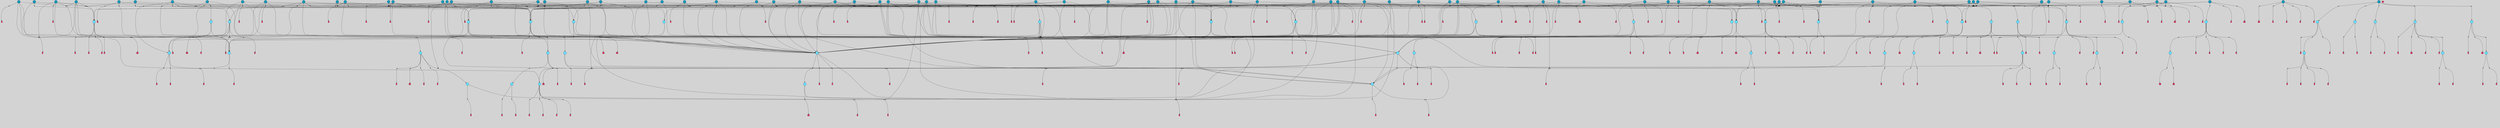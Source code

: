 // File exported with GEGELATI v1.3.1
// On the 2024-04-08 17:52:10
// With the File::TPGGraphDotExporter
digraph{
	graph[pad = "0.212, 0.055" bgcolor = lightgray]
	node[shape=circle style = filled label = ""]
		T3 [fillcolor="#66ddff"]
		T7 [fillcolor="#66ddff"]
		T9 [fillcolor="#66ddff"]
		T11 [fillcolor="#66ddff"]
		T27 [fillcolor="#66ddff"]
		T90 [fillcolor="#1199bb"]
		T111 [fillcolor="#66ddff"]
		T129 [fillcolor="#66ddff"]
		T159 [fillcolor="#66ddff"]
		T193 [fillcolor="#66ddff"]
		T255 [fillcolor="#66ddff"]
		T321 [fillcolor="#66ddff"]
		T322 [fillcolor="#1199bb"]
		T426 [fillcolor="#66ddff"]
		T116 [fillcolor="#1199bb"]
		T506 [fillcolor="#66ddff"]
		T522 [fillcolor="#66ddff"]
		T570 [fillcolor="#1199bb"]
		T583 [fillcolor="#66ddff"]
		T593 [fillcolor="#1199bb"]
		T628 [fillcolor="#1199bb"]
		T640 [fillcolor="#1199bb"]
		T658 [fillcolor="#66ddff"]
		T706 [fillcolor="#1199bb"]
		T708 [fillcolor="#66ddff"]
		T777 [fillcolor="#66ddff"]
		T821 [fillcolor="#1199bb"]
		T827 [fillcolor="#66ddff"]
		T828 [fillcolor="#66ddff"]
		T829 [fillcolor="#66ddff"]
		T830 [fillcolor="#66ddff"]
		T831 [fillcolor="#66ddff"]
		T832 [fillcolor="#1199bb"]
		T833 [fillcolor="#66ddff"]
		T834 [fillcolor="#1199bb"]
		T848 [fillcolor="#1199bb"]
		T857 [fillcolor="#1199bb"]
		T863 [fillcolor="#1199bb"]
		T864 [fillcolor="#1199bb"]
		T870 [fillcolor="#1199bb"]
		T887 [fillcolor="#66ddff"]
		T888 [fillcolor="#66ddff"]
		T889 [fillcolor="#66ddff"]
		T890 [fillcolor="#66ddff"]
		T891 [fillcolor="#1199bb"]
		T892 [fillcolor="#66ddff"]
		T893 [fillcolor="#66ddff"]
		T901 [fillcolor="#1199bb"]
		T925 [fillcolor="#66ddff"]
		T926 [fillcolor="#66ddff"]
		T927 [fillcolor="#66ddff"]
		T928 [fillcolor="#66ddff"]
		T929 [fillcolor="#66ddff"]
		T930 [fillcolor="#66ddff"]
		T932 [fillcolor="#1199bb"]
		T943 [fillcolor="#1199bb"]
		T949 [fillcolor="#1199bb"]
		T950 [fillcolor="#1199bb"]
		T951 [fillcolor="#1199bb"]
		T952 [fillcolor="#1199bb"]
		T953 [fillcolor="#1199bb"]
		T954 [fillcolor="#1199bb"]
		T955 [fillcolor="#1199bb"]
		T962 [fillcolor="#1199bb"]
		T966 [fillcolor="#1199bb"]
		T970 [fillcolor="#66ddff"]
		T971 [fillcolor="#1199bb"]
		T972 [fillcolor="#66ddff"]
		T973 [fillcolor="#66ddff"]
		T974 [fillcolor="#66ddff"]
		T975 [fillcolor="#66ddff"]
		T976 [fillcolor="#66ddff"]
		T977 [fillcolor="#66ddff"]
		T981 [fillcolor="#1199bb"]
		T982 [fillcolor="#1199bb"]
		T983 [fillcolor="#1199bb"]
		T984 [fillcolor="#1199bb"]
		T985 [fillcolor="#1199bb"]
		T986 [fillcolor="#1199bb"]
		T987 [fillcolor="#1199bb"]
		T989 [fillcolor="#1199bb"]
		T990 [fillcolor="#1199bb"]
		T991 [fillcolor="#1199bb"]
		T994 [fillcolor="#1199bb"]
		T995 [fillcolor="#1199bb"]
		T996 [fillcolor="#1199bb"]
		T997 [fillcolor="#1199bb"]
		T999 [fillcolor="#1199bb"]
		T1000 [fillcolor="#1199bb"]
		T1001 [fillcolor="#1199bb"]
		T1003 [fillcolor="#1199bb"]
		T1004 [fillcolor="#1199bb"]
		T1005 [fillcolor="#1199bb"]
		T1006 [fillcolor="#1199bb"]
		T1008 [fillcolor="#1199bb"]
		T1009 [fillcolor="#1199bb"]
		T1011 [fillcolor="#1199bb"]
		T1015 [fillcolor="#1199bb"]
		T1017 [fillcolor="#1199bb"]
		T1018 [fillcolor="#1199bb"]
		T1019 [fillcolor="#1199bb"]
		T1021 [fillcolor="#1199bb"]
		T1022 [fillcolor="#1199bb"]
		T1023 [fillcolor="#1199bb"]
		T1025 [fillcolor="#1199bb"]
		T1026 [fillcolor="#1199bb"]
		T1027 [fillcolor="#66ddff"]
		T1028 [fillcolor="#66ddff"]
		T1029 [fillcolor="#66ddff"]
		T1030 [fillcolor="#66ddff"]
		T1031 [fillcolor="#66ddff"]
		T1032 [fillcolor="#66ddff"]
		T1033 [fillcolor="#66ddff"]
		T1034 [fillcolor="#1199bb"]
		T597 [fillcolor="#66ddff"]
		T1035 [fillcolor="#1199bb"]
		T585 [fillcolor="#1199bb"]
		T1036 [fillcolor="#1199bb"]
		T1037 [fillcolor="#1199bb"]
		T1038 [fillcolor="#1199bb"]
		T1039 [fillcolor="#1199bb"]
		T1040 [fillcolor="#1199bb"]
		T1041 [fillcolor="#1199bb"]
		T1042 [fillcolor="#1199bb"]
		T1043 [fillcolor="#1199bb"]
		T1044 [fillcolor="#1199bb"]
		T1045 [fillcolor="#1199bb"]
		T1046 [fillcolor="#1199bb"]
		T1047 [fillcolor="#1199bb"]
		T1048 [fillcolor="#1199bb"]
		T1049 [fillcolor="#1199bb"]
		T1050 [fillcolor="#1199bb"]
		P16648 [fillcolor="#cccccc" shape=point] //6|
		I16648 [shape=box style=invis label="6|1&2|6#1|7&#92;n10|7&2|0#1|5&#92;n9|4&0|1#2|2&#92;n8|6&0|0#1|0&#92;n"]
		P16648 -> I16648[style=invis]
		A11267 [fillcolor="#ff3366" shape=box margin=0.03 width=0 height=0 label="3"]
		T3 -> P16648 -> A11267
		P16649 [fillcolor="#cccccc" shape=point] //3|
		I16649 [shape=box style=invis label="7|6&2|4#0|2&#92;n10|3&2|7#1|4&#92;n11|6&0|4#0|1&#92;n7|1&0|0#2|6&#92;n7|6&0|3#2|6&#92;n4|0&2|6#0|1&#92;n4|4&2|5#0|2&#92;n4|6&0|4#2|7&#92;n10|0&2|3#1|5&#92;n2|6&0|5#0|2&#92;n1|0&2|3#0|7&#92;n1|6&2|0#0|5&#92;n6|2&0|1#0|7&#92;n9|2&0|3#2|7&#92;n5|3&0|6#0|6&#92;n1|7&2|5#2|3&#92;n8|1&2|7#0|6&#92;n1|0&2|5#2|1&#92;n7|1&2|2#2|5&#92;n7|4&2|6#0|3&#92;n"]
		P16649 -> I16649[style=invis]
		A11268 [fillcolor="#ff3366" shape=box margin=0.03 width=0 height=0 label="4"]
		T3 -> P16649 -> A11268
		P16650 [fillcolor="#cccccc" shape=point] //-3|
		I16650 [shape=box style=invis label="1|6&2|7#0|7&#92;n10|2&0|7#1|3&#92;n9|6&2|7#2|2&#92;n5|3&0|7#0|7&#92;n1|6&2|3#0|0&#92;n2|3&2|3#2|2&#92;n5|1&2|6#0|6&#92;n"]
		P16650 -> I16650[style=invis]
		A11269 [fillcolor="#ff3366" shape=box margin=0.03 width=0 height=0 label="7"]
		T7 -> P16650 -> A11269
		P16651 [fillcolor="#cccccc" shape=point] //5|
		I16651 [shape=box style=invis label="0|5&2|3#0|1&#92;n0|6&2|1#2|4&#92;n6|2&2|6#0|7&#92;n7|4&0|3#0|1&#92;n5|4&0|7#1|6&#92;n9|1&0|5#2|2&#92;n6|3&2|3#1|7&#92;n11|7&2|4#1|6&#92;n2|5&0|1#0|0&#92;n4|7&0|0#0|2&#92;n6|2&0|6#0|0&#92;n2|1&2|6#2|4&#92;n10|0&2|0#1|0&#92;n6|6&2|4#0|6&#92;n"]
		P16651 -> I16651[style=invis]
		A11270 [fillcolor="#ff3366" shape=box margin=0.03 width=0 height=0 label="8"]
		T7 -> P16651 -> A11270
		P16652 [fillcolor="#cccccc" shape=point] //-6|
		I16652 [shape=box style=invis label="11|1&0|7#2|0&#92;n10|4&0|1#1|0&#92;n4|3&2|4#2|1&#92;n0|5&2|0#0|0&#92;n6|1&0|0#0|3&#92;n8|2&2|0#0|4&#92;n11|4&2|0#1|6&#92;n7|0&2|6#2|3&#92;n5|3&2|6#2|0&#92;n2|0&2|0#0|4&#92;n"]
		P16652 -> I16652[style=invis]
		A11271 [fillcolor="#ff3366" shape=box margin=0.03 width=0 height=0 label="9"]
		T9 -> P16652 -> A11271
		P16653 [fillcolor="#cccccc" shape=point] //2|
		I16653 [shape=box style=invis label="6|3&2|7#1|4&#92;n8|6&0|0#2|5&#92;n2|1&0|2#0|3&#92;n8|7&0|6#0|4&#92;n2|1&2|0#0|1&#92;n0|0&2|2#2|3&#92;n6|6&0|7#2|1&#92;n6|1&0|7#2|6&#92;n5|4&2|7#0|4&#92;n0|3&0|4#2|0&#92;n11|0&2|0#2|5&#92;n4|5&2|5#2|4&#92;n5|7&0|6#0|4&#92;n9|7&2|5#0|3&#92;n5|4&2|1#0|3&#92;n5|3&0|1#1|7&#92;n0|4&0|3#2|5&#92;n"]
		P16653 -> I16653[style=invis]
		A11272 [fillcolor="#ff3366" shape=box margin=0.03 width=0 height=0 label="10"]
		T9 -> P16653 -> A11272
		P16654 [fillcolor="#cccccc" shape=point] //6|
		I16654 [shape=box style=invis label="3|0&2|7#2|2&#92;n3|2&0|4#2|5&#92;n5|1&0|2#1|0&#92;n8|7&0|1#2|0&#92;n8|5&0|3#0|6&#92;n0|2&0|2#2|3&#92;n1|5&2|5#0|5&#92;n5|6&0|6#0|7&#92;n6|7&0|0#2|6&#92;n1|2&2|3#0|0&#92;n7|7&2|3#0|4&#92;n0|7&2|7#0|6&#92;n1|0&2|2#2|7&#92;n4|4&0|1#0|0&#92;n"]
		P16654 -> I16654[style=invis]
		A11273 [fillcolor="#ff3366" shape=box margin=0.03 width=0 height=0 label="11"]
		T11 -> P16654 -> A11273
		P16655 [fillcolor="#cccccc" shape=point] //-4|
		I16655 [shape=box style=invis label="4|1&0|4#2|6&#92;n1|2&2|2#2|0&#92;n1|2&2|0#0|6&#92;n8|4&2|3#2|5&#92;n5|5&2|1#1|0&#92;n"]
		P16655 -> I16655[style=invis]
		A11274 [fillcolor="#ff3366" shape=box margin=0.03 width=0 height=0 label="12"]
		T11 -> P16655 -> A11274
		P16656 [fillcolor="#cccccc" shape=point] //2|
		I16656 [shape=box style=invis label="9|1&2|3#0|1&#92;n5|2&2|0#2|4&#92;n3|6&2|5#2|7&#92;n7|0&2|5#0|4&#92;n1|2&0|3#0|5&#92;n7|3&2|7#0|0&#92;n"]
		P16656 -> I16656[style=invis]
		A11275 [fillcolor="#ff3366" shape=box margin=0.03 width=0 height=0 label="2"]
		T27 -> P16656 -> A11275
		P16657 [fillcolor="#cccccc" shape=point] //-6|
		I16657 [shape=box style=invis label="7|5&0|4#0|4&#92;n11|0&2|5#2|1&#92;n"]
		P16657 -> I16657[style=invis]
		A11276 [fillcolor="#ff3366" shape=box margin=0.03 width=0 height=0 label="3"]
		T27 -> P16657 -> A11276
		T27 -> P16649
		P16658 [fillcolor="#cccccc" shape=point] //0|
		I16658 [shape=box style=invis label="2|5&0|1#0|6&#92;n6|1&2|2#2|7&#92;n8|0&0|3#1|4&#92;n4|3&2|5#2|4&#92;n8|1&2|4#0|0&#92;n6|6&0|1#2|6&#92;n11|7&2|4#2|5&#92;n6|2&2|4#0|2&#92;n8|5&2|4#2|4&#92;n2|1&2|1#2|2&#92;n2|7&2|5#2|6&#92;n9|7&0|5#0|4&#92;n1|2&0|5#2|6&#92;n4|2&2|3#2|7&#92;n3|3&2|1#0|2&#92;n"]
		P16658 -> I16658[style=invis]
		A11277 [fillcolor="#ff3366" shape=box margin=0.03 width=0 height=0 label="5"]
		T27 -> P16658 -> A11277
		P16659 [fillcolor="#cccccc" shape=point] //0|
		I16659 [shape=box style=invis label="4|0&0|3#2|7&#92;n10|2&0|3#1|7&#92;n3|5&0|2#0|3&#92;n4|5&0|0#2|1&#92;n10|7&2|0#1|2&#92;n5|3&2|3#1|6&#92;n9|5&2|0#0|4&#92;n5|4&2|7#0|2&#92;n10|3&2|7#1|4&#92;n7|2&0|1#2|6&#92;n8|6&0|5#0|5&#92;n8|7&2|3#0|5&#92;n2|6&2|4#0|0&#92;n"]
		P16659 -> I16659[style=invis]
		A11278 [fillcolor="#ff3366" shape=box margin=0.03 width=0 height=0 label="5"]
		T27 -> P16659 -> A11278
		P16660 [fillcolor="#cccccc" shape=point] //-2|
		I16660 [shape=box style=invis label="8|4&2|1#2|5&#92;n4|1&0|7#2|1&#92;n5|7&2|3#2|2&#92;n10|4&2|5#1|7&#92;n10|0&2|6#1|3&#92;n4|5&2|7#0|6&#92;n9|5&2|4#0|4&#92;n2|4&0|5#0|7&#92;n11|1&2|4#2|6&#92;n5|6&0|7#1|2&#92;n2|7&2|7#2|6&#92;n5|2&0|5#1|5&#92;n3|0&0|6#0|2&#92;n4|0&0|4#2|4&#92;n4|4&2|6#0|7&#92;n10|6&2|0#1|4&#92;n9|7&0|3#1|4&#92;n1|4&2|6#0|3&#92;n11|5&2|6#0|3&#92;n0|3&0|5#0|1&#92;n"]
		P16660 -> I16660[style=invis]
		A11279 [fillcolor="#ff3366" shape=box margin=0.03 width=0 height=0 label="13"]
		T90 -> P16660 -> A11279
		P16661 [fillcolor="#cccccc" shape=point] //4|
		I16661 [shape=box style=invis label="7|1&2|6#1|3&#92;n10|1&0|3#1|6&#92;n8|5&2|3#2|1&#92;n11|5&0|0#2|6&#92;n4|1&0|6#0|0&#92;n11|1&0|2#0|3&#92;n2|0&2|1#0|7&#92;n"]
		P16661 -> I16661[style=invis]
		A11280 [fillcolor="#ff3366" shape=box margin=0.03 width=0 height=0 label="2"]
		T90 -> P16661 -> A11280
		P16662 [fillcolor="#cccccc" shape=point] //7|
		I16662 [shape=box style=invis label="10|3&0|1#1|4&#92;n4|6&0|0#0|2&#92;n4|5&0|6#0|0&#92;n4|3&0|6#2|1&#92;n7|0&0|3#1|2&#92;n4|7&0|6#0|5&#92;n7|6&0|7#0|6&#92;n6|6&0|0#0|3&#92;n11|1&0|4#2|5&#92;n10|2&0|3#1|2&#92;n"]
		P16662 -> I16662[style=invis]
		A11281 [fillcolor="#ff3366" shape=box margin=0.03 width=0 height=0 label="4"]
		T90 -> P16662 -> A11281
		P16663 [fillcolor="#cccccc" shape=point] //-3|
		I16663 [shape=box style=invis label="8|1&2|3#0|5&#92;n0|6&0|5#0|5&#92;n3|7&2|1#0|6&#92;n3|5&0|1#0|0&#92;n9|5&2|0#0|4&#92;n3|5&0|2#0|3&#92;n10|6&2|4#1|0&#92;n9|4&2|7#2|6&#92;n1|7&2|5#2|2&#92;n"]
		P16663 -> I16663[style=invis]
		A11282 [fillcolor="#ff3366" shape=box margin=0.03 width=0 height=0 label="5"]
		T90 -> P16663 -> A11282
		P16664 [fillcolor="#cccccc" shape=point] //-7|
		I16664 [shape=box style=invis label="3|0&2|0#0|1&#92;n1|1&0|2#0|4&#92;n11|2&0|7#1|6&#92;n9|7&0|0#0|4&#92;n3|0&0|7#0|1&#92;n9|3&2|6#2|7&#92;n5|3&0|2#2|6&#92;n6|1&2|4#2|3&#92;n5|4&2|0#1|6&#92;n1|3&0|7#0|7&#92;n"]
		P16664 -> I16664[style=invis]
		A11283 [fillcolor="#ff3366" shape=box margin=0.03 width=0 height=0 label="7"]
		T90 -> P16664 -> A11283
		P16665 [fillcolor="#cccccc" shape=point] //-5|
		I16665 [shape=box style=invis label="0|0&2|3#0|2&#92;n10|5&0|6#1|3&#92;n7|3&0|6#2|3&#92;n3|4&0|6#0|6&#92;n10|5&0|2#1|1&#92;n5|0&0|1#0|3&#92;n6|6&2|5#1|5&#92;n7|4&0|2#1|7&#92;n5|7&0|1#2|5&#92;n1|5&0|0#0|3&#92;n7|5&2|1#2|6&#92;n9|0&0|2#0|0&#92;n4|0&2|4#0|0&#92;n4|6&0|0#2|3&#92;n3|1&0|6#2|5&#92;n7|7&2|1#2|3&#92;n9|4&2|2#0|6&#92;n"]
		P16665 -> I16665[style=invis]
		T111 -> P16665 -> T9
		P16666 [fillcolor="#cccccc" shape=point] //7|
		I16666 [shape=box style=invis label="7|4&2|1#2|0&#92;n4|1&2|4#2|3&#92;n5|0&2|0#2|2&#92;n6|1&2|4#2|6&#92;n"]
		P16666 -> I16666[style=invis]
		A11284 [fillcolor="#ff3366" shape=box margin=0.03 width=0 height=0 label="9"]
		T111 -> P16666 -> A11284
		P16667 [fillcolor="#cccccc" shape=point] //2|
		I16667 [shape=box style=invis label="3|0&2|0#0|1&#92;n11|2&0|7#1|6&#92;n8|7&2|4#0|5&#92;n5|3&0|2#2|6&#92;n4|4&2|4#2|6&#92;n3|0&0|7#0|1&#92;n2|7&2|2#2|5&#92;n9|3&2|6#2|7&#92;n7|7&0|0#0|4&#92;n6|1&2|4#1|3&#92;n5|4&2|0#1|6&#92;n1|3&0|7#0|4&#92;n"]
		P16667 -> I16667[style=invis]
		A11285 [fillcolor="#ff3366" shape=box margin=0.03 width=0 height=0 label="7"]
		T111 -> P16667 -> A11285
		T111 -> P16652
		P16668 [fillcolor="#cccccc" shape=point] //8|
		I16668 [shape=box style=invis label="9|0&0|1#2|0&#92;n10|1&2|5#1|4&#92;n8|2&2|6#0|4&#92;n2|4&2|5#2|3&#92;n4|2&2|2#0|2&#92;n7|5&0|2#0|0&#92;n8|2&2|1#1|3&#92;n8|7&0|7#2|1&#92;n1|1&0|0#0|7&#92;n5|6&2|5#1|0&#92;n6|6&2|5#0|0&#92;n11|4&0|3#2|6&#92;n4|2&2|4#0|7&#92;n5|6&0|1#2|0&#92;n11|3&0|2#0|7&#92;n"]
		P16668 -> I16668[style=invis]
		A11286 [fillcolor="#ff3366" shape=box margin=0.03 width=0 height=0 label="6"]
		T129 -> P16668 -> A11286
		P16669 [fillcolor="#cccccc" shape=point] //5|
		I16669 [shape=box style=invis label="3|0&2|0#0|1&#92;n3|0&0|7#0|1&#92;n5|3&0|2#2|6&#92;n4|4&2|4#2|6&#92;n11|2&0|7#1|6&#92;n2|7&2|2#2|5&#92;n9|3&2|6#2|7&#92;n7|7&0|0#0|4&#92;n6|1&2|4#2|3&#92;n5|4&2|0#1|6&#92;n1|3&0|7#0|4&#92;n"]
		P16669 -> I16669[style=invis]
		A11287 [fillcolor="#ff3366" shape=box margin=0.03 width=0 height=0 label="7"]
		T129 -> P16669 -> A11287
		P16670 [fillcolor="#cccccc" shape=point] //10|
		I16670 [shape=box style=invis label="4|5&2|7#2|1&#92;n1|7&2|3#0|6&#92;n3|5&2|2#0|3&#92;n10|3&0|7#1|4&#92;n7|1&0|4#2|6&#92;n10|2&0|3#1|7&#92;n9|5&2|0#0|4&#92;n4|0&0|3#2|7&#92;n11|4&2|6#1|2&#92;n5|4&2|7#0|2&#92;n2|6&2|4#0|0&#92;n6|5&0|7#2|1&#92;n5|3&2|3#1|6&#92;n10|7&2|0#1|2&#92;n"]
		P16670 -> I16670[style=invis]
		A11288 [fillcolor="#ff3366" shape=box margin=0.03 width=0 height=0 label="5"]
		T129 -> P16670 -> A11288
		P16671 [fillcolor="#cccccc" shape=point] //5|
		I16671 [shape=box style=invis label="9|4&2|3#1|3&#92;n0|4&2|4#0|5&#92;n6|1&2|6#2|5&#92;n4|0&0|5#2|0&#92;n"]
		P16671 -> I16671[style=invis]
		A11289 [fillcolor="#ff3366" shape=box margin=0.03 width=0 height=0 label="7"]
		T129 -> P16671 -> A11289
		P16672 [fillcolor="#cccccc" shape=point] //6|
		I16672 [shape=box style=invis label="9|4&2|7#0|6&#92;n8|4&0|1#1|0&#92;n1|3&0|0#2|1&#92;n2|4&0|6#2|2&#92;n5|1&2|5#0|7&#92;n3|0&0|3#2|6&#92;n2|2&2|6#0|2&#92;n8|4&0|4#2|2&#92;n5|1&2|4#0|3&#92;n9|4&0|6#0|6&#92;n5|0&2|2#1|5&#92;n11|7&0|0#1|1&#92;n0|4&0|3#0|3&#92;n7|7&2|4#2|5&#92;n1|5&0|1#2|1&#92;n"]
		P16672 -> I16672[style=invis]
		A11290 [fillcolor="#ff3366" shape=box margin=0.03 width=0 height=0 label="1"]
		T129 -> P16672 -> A11290
		P16673 [fillcolor="#cccccc" shape=point] //7|
		I16673 [shape=box style=invis label="7|0&2|1#2|0&#92;n9|7&2|1#1|7&#92;n8|2&0|1#1|0&#92;n6|6&0|2#1|1&#92;n2|2&0|5#0|0&#92;n5|7&0|0#2|1&#92;n5|1&2|5#1|5&#92;n4|7&2|4#2|3&#92;n10|5&2|2#1|5&#92;n1|3&2|2#2|0&#92;n10|2&2|6#1|5&#92;n"]
		P16673 -> I16673[style=invis]
		A11291 [fillcolor="#ff3366" shape=box margin=0.03 width=0 height=0 label="1"]
		T159 -> P16673 -> A11291
		P16674 [fillcolor="#cccccc" shape=point] //7|
		I16674 [shape=box style=invis label="7|4&2|7#0|4&#92;n4|6&0|1#2|5&#92;n2|1&2|3#0|0&#92;n4|3&2|0#0|1&#92;n0|0&2|7#2|7&#92;n7|7&0|5#2|3&#92;n5|0&2|1#2|2&#92;n10|0&0|4#1|2&#92;n4|4&0|7#0|0&#92;n6|7&0|2#0|1&#92;n1|4&2|5#0|4&#92;n"]
		P16674 -> I16674[style=invis]
		A11292 [fillcolor="#ff3366" shape=box margin=0.03 width=0 height=0 label="0"]
		T159 -> P16674 -> A11292
		P16675 [fillcolor="#cccccc" shape=point] //5|
		I16675 [shape=box style=invis label="0|5&2|3#0|1&#92;n0|6&2|1#2|4&#92;n6|2&2|6#0|7&#92;n9|0&2|7#1|1&#92;n7|4&0|3#0|1&#92;n11|7&2|4#1|6&#92;n9|1&0|5#2|2&#92;n5|4&0|7#1|6&#92;n2|5&0|1#0|0&#92;n4|7&0|0#0|2&#92;n6|2&0|6#0|0&#92;n2|1&2|6#2|4&#92;n10|0&0|0#1|0&#92;n6|6&2|4#0|6&#92;n"]
		P16675 -> I16675[style=invis]
		T159 -> P16675 -> T129
		P16676 [fillcolor="#cccccc" shape=point] //-2|
		I16676 [shape=box style=invis label="1|0&0|3#0|3&#92;n2|7&0|4#0|4&#92;n11|6&2|1#1|4&#92;n6|1&2|5#0|0&#92;n2|0&2|0#0|6&#92;n1|3&2|1#0|4&#92;n"]
		P16676 -> I16676[style=invis]
		A11293 [fillcolor="#ff3366" shape=box margin=0.03 width=0 height=0 label="2"]
		T193 -> P16676 -> A11293
		P16677 [fillcolor="#cccccc" shape=point] //3|
		I16677 [shape=box style=invis label="5|4&2|7#0|4&#92;n0|4&0|3#2|5&#92;n8|6&0|0#2|5&#92;n2|1&0|2#0|3&#92;n9|7&0|6#0|4&#92;n0|0&2|2#2|3&#92;n6|6&0|7#2|1&#92;n6|1&0|7#2|6&#92;n0|3&0|4#2|0&#92;n11|0&2|0#2|5&#92;n4|5&2|5#2|4&#92;n5|3&0|1#1|7&#92;n9|7&2|2#0|3&#92;n5|4&2|1#0|3&#92;n5|0&0|6#0|4&#92;n0|0&0|1#2|0&#92;n"]
		P16677 -> I16677[style=invis]
		A11294 [fillcolor="#ff3366" shape=box margin=0.03 width=0 height=0 label="10"]
		T193 -> P16677 -> A11294
		P16678 [fillcolor="#cccccc" shape=point] //-1|
		I16678 [shape=box style=invis label="1|7&2|1#0|6&#92;n8|1&2|3#0|5&#92;n10|6&2|7#1|0&#92;n1|7&2|5#0|2&#92;n0|3&0|3#2|2&#92;n3|5&0|1#0|0&#92;n3|5&0|2#0|3&#92;n1|5&2|0#0|4&#92;n5|7&2|2#2|5&#92;n4|0&2|3#0|3&#92;n"]
		P16678 -> I16678[style=invis]
		T193 -> P16678 -> T3
		P16679 [fillcolor="#cccccc" shape=point] //10|
		I16679 [shape=box style=invis label="6|1&2|4#2|3&#92;n3|0&0|7#0|1&#92;n5|3&0|2#2|6&#92;n4|4&0|4#2|6&#92;n5|4&2|0#1|6&#92;n10|5&0|6#1|5&#92;n2|5&2|1#2|2&#92;n1|3&0|7#0|4&#92;n3|0&2|0#0|1&#92;n11|2&0|5#1|6&#92;n9|3&2|6#2|7&#92;n7|7&0|0#0|4&#92;n"]
		P16679 -> I16679[style=invis]
		A11295 [fillcolor="#ff3366" shape=box margin=0.03 width=0 height=0 label="7"]
		T193 -> P16679 -> A11295
		T255 -> P16678
		P16680 [fillcolor="#cccccc" shape=point] //-9|
		I16680 [shape=box style=invis label="7|1&0|0#2|6&#92;n1|6&0|4#2|7&#92;n7|6&2|4#0|2&#92;n10|7&2|1#1|3&#92;n7|6&0|3#2|6&#92;n4|0&2|2#2|1&#92;n1|0&0|5#2|3&#92;n6|1&2|6#1|1&#92;n7|4&2|6#1|0&#92;n9|5&0|1#0|2&#92;n9|2&0|3#0|7&#92;n6|0&2|7#0|6&#92;n10|5&2|3#1|5&#92;n10|0&2|7#1|4&#92;n1|0&2|3#0|7&#92;n5|2&0|6#0|6&#92;n2|6&0|1#0|2&#92;n7|4&2|5#0|3&#92;n3|6&2|4#0|5&#92;n1|6&2|0#0|5&#92;n"]
		P16680 -> I16680[style=invis]
		A11296 [fillcolor="#ff3366" shape=box margin=0.03 width=0 height=0 label="4"]
		T255 -> P16680 -> A11296
		P16681 [fillcolor="#cccccc" shape=point] //7|
		I16681 [shape=box style=invis label="9|6&2|6#1|3&#92;n9|7&2|0#1|7&#92;n3|0&2|0#0|0&#92;n1|6&0|0#0|4&#92;n7|4&0|3#0|1&#92;n"]
		P16681 -> I16681[style=invis]
		A11297 [fillcolor="#ff3366" shape=box margin=0.03 width=0 height=0 label="12"]
		T255 -> P16681 -> A11297
		P16682 [fillcolor="#cccccc" shape=point] //-9|
		I16682 [shape=box style=invis label="11|5&0|0#2|6&#92;n8|5&2|3#2|1&#92;n7|1&0|6#1|3&#92;n11|4&0|2#0|1&#92;n9|0&2|7#1|6&#92;n10|1&0|3#1|6&#92;n0|3&0|4#2|5&#92;n5|7&2|3#1|6&#92;n2|0&2|1#0|7&#92;n"]
		P16682 -> I16682[style=invis]
		A11298 [fillcolor="#ff3366" shape=box margin=0.03 width=0 height=0 label="2"]
		T255 -> P16682 -> A11298
		P16683 [fillcolor="#cccccc" shape=point] //-7|
		I16683 [shape=box style=invis label="9|1&2|7#2|1&#92;n7|0&2|0#2|7&#92;n2|3&2|3#2|2&#92;n8|5&2|1#0|3&#92;n5|5&0|7#0|1&#92;n1|6&2|7#0|7&#92;n10|2&0|7#1|3&#92;n6|4&2|2#2|4&#92;n0|6&2|5#0|2&#92;n"]
		P16683 -> I16683[style=invis]
		A11299 [fillcolor="#ff3366" shape=box margin=0.03 width=0 height=0 label="7"]
		T255 -> P16683 -> A11299
		P16684 [fillcolor="#cccccc" shape=point] //-7|
		I16684 [shape=box style=invis label="9|1&2|7#2|1&#92;n7|0&2|0#2|7&#92;n2|3&2|3#2|2&#92;n8|5&2|1#0|3&#92;n5|5&0|7#0|1&#92;n1|6&2|7#0|7&#92;n10|2&0|7#1|3&#92;n6|4&2|2#2|4&#92;n0|6&2|5#0|2&#92;n"]
		P16684 -> I16684[style=invis]
		A11300 [fillcolor="#ff3366" shape=box margin=0.03 width=0 height=0 label="7"]
		T322 -> P16684 -> A11300
		P16685 [fillcolor="#cccccc" shape=point] //-9|
		I16685 [shape=box style=invis label="11|5&0|0#2|6&#92;n8|5&2|3#2|1&#92;n7|1&0|6#1|3&#92;n11|4&0|2#0|1&#92;n9|0&2|7#1|6&#92;n10|1&0|3#1|6&#92;n0|3&0|4#2|5&#92;n5|7&2|3#1|6&#92;n2|0&2|1#0|7&#92;n"]
		P16685 -> I16685[style=invis]
		A11301 [fillcolor="#ff3366" shape=box margin=0.03 width=0 height=0 label="2"]
		T322 -> P16685 -> A11301
		P16686 [fillcolor="#cccccc" shape=point] //-9|
		I16686 [shape=box style=invis label="7|1&0|0#2|6&#92;n1|6&0|4#2|7&#92;n7|6&2|4#0|2&#92;n10|7&2|1#1|3&#92;n7|6&0|3#2|6&#92;n4|0&2|2#2|1&#92;n1|0&0|5#2|3&#92;n6|1&2|6#1|1&#92;n7|4&2|6#1|0&#92;n9|5&0|1#0|2&#92;n9|2&0|3#0|7&#92;n6|0&2|7#0|6&#92;n10|5&2|3#1|5&#92;n10|0&2|7#1|4&#92;n1|0&2|3#0|7&#92;n5|2&0|6#0|6&#92;n2|6&0|1#0|2&#92;n7|4&2|5#0|3&#92;n3|6&2|4#0|5&#92;n1|6&2|0#0|5&#92;n"]
		P16686 -> I16686[style=invis]
		A11302 [fillcolor="#ff3366" shape=box margin=0.03 width=0 height=0 label="4"]
		T322 -> P16686 -> A11302
		P16687 [fillcolor="#cccccc" shape=point] //3|
		I16687 [shape=box style=invis label="7|6&2|4#0|2&#92;n10|3&2|7#1|4&#92;n11|6&0|4#0|1&#92;n7|1&0|0#2|6&#92;n7|6&0|3#2|6&#92;n4|0&2|6#0|1&#92;n4|4&2|5#0|2&#92;n4|6&0|4#2|7&#92;n10|0&2|3#1|5&#92;n2|6&0|5#0|2&#92;n1|0&2|3#0|7&#92;n1|6&2|0#0|5&#92;n6|2&0|1#0|7&#92;n9|2&0|3#2|7&#92;n5|3&0|6#0|6&#92;n1|7&2|5#2|3&#92;n8|1&2|7#0|6&#92;n1|0&2|5#2|1&#92;n7|1&2|2#2|5&#92;n7|4&2|6#0|3&#92;n"]
		P16687 -> I16687[style=invis]
		A11303 [fillcolor="#ff3366" shape=box margin=0.03 width=0 height=0 label="4"]
		T321 -> P16687 -> A11303
		P16688 [fillcolor="#cccccc" shape=point] //6|
		I16688 [shape=box style=invis label="6|1&2|6#1|7&#92;n10|7&2|0#1|5&#92;n9|4&0|1#2|2&#92;n8|6&0|0#1|0&#92;n"]
		P16688 -> I16688[style=invis]
		A11304 [fillcolor="#ff3366" shape=box margin=0.03 width=0 height=0 label="3"]
		T321 -> P16688 -> A11304
		P16689 [fillcolor="#cccccc" shape=point] //7|
		I16689 [shape=box style=invis label="9|6&2|6#1|3&#92;n9|7&2|0#1|7&#92;n3|0&2|0#0|0&#92;n1|6&0|0#0|4&#92;n7|4&0|3#0|1&#92;n"]
		P16689 -> I16689[style=invis]
		A11305 [fillcolor="#ff3366" shape=box margin=0.03 width=0 height=0 label="12"]
		T322 -> P16689 -> A11305
		P16690 [fillcolor="#cccccc" shape=point] //-1|
		I16690 [shape=box style=invis label="1|7&2|1#0|6&#92;n8|1&2|3#0|5&#92;n10|6&2|7#1|0&#92;n1|7&2|5#0|2&#92;n0|3&0|3#2|2&#92;n3|5&0|1#0|0&#92;n3|5&0|2#0|3&#92;n1|5&2|0#0|4&#92;n5|7&2|2#2|5&#92;n4|0&2|3#0|3&#92;n"]
		P16690 -> I16690[style=invis]
		T322 -> P16690 -> T321
		T426 -> P16651
		P16691 [fillcolor="#cccccc" shape=point] //-5|
		I16691 [shape=box style=invis label="10|6&2|5#1|6&#92;n9|3&0|1#1|7&#92;n2|4&0|1#0|1&#92;n11|3&0|7#1|6&#92;n5|1&0|6#2|7&#92;n8|0&0|0#0|1&#92;n0|6&0|7#0|4&#92;n6|7&2|6#2|6&#92;n11|0&2|3#0|5&#92;n"]
		P16691 -> I16691[style=invis]
		T426 -> P16691 -> T7
		P16692 [fillcolor="#cccccc" shape=point] //-7|
		I16692 [shape=box style=invis label="6|4&2|6#1|0&#92;n2|6&0|2#0|0&#92;n9|4&2|6#2|1&#92;n11|5&0|1#0|1&#92;n5|5&0|0#0|1&#92;n4|6&0|7#0|5&#92;n1|0&2|4#2|2&#92;n3|4&0|2#0|5&#92;n0|4&2|6#0|0&#92;n10|1&0|0#1|0&#92;n7|0&2|0#2|2&#92;n1|2&2|5#2|2&#92;n1|4&0|1#0|7&#92;n9|0&0|6#1|2&#92;n10|3&0|4#1|2&#92;n3|3&2|2#0|7&#92;n1|6&2|0#0|0&#92;n3|2&0|1#2|2&#92;n"]
		P16692 -> I16692[style=invis]
		A11306 [fillcolor="#ff3366" shape=box margin=0.03 width=0 height=0 label="1"]
		T426 -> P16692 -> A11306
		P16693 [fillcolor="#cccccc" shape=point] //-4|
		I16693 [shape=box style=invis label="0|6&2|7#2|4&#92;n4|4&0|4#2|6&#92;n3|0&0|7#0|1&#92;n5|3&0|2#2|6&#92;n1|3&0|7#0|1&#92;n5|4&2|0#1|6&#92;n10|5&0|6#1|5&#92;n2|5&2|1#2|2&#92;n6|1&2|4#2|3&#92;n3|0&2|2#0|1&#92;n11|2&0|5#1|6&#92;n9|3&2|6#2|7&#92;n7|7&0|0#0|4&#92;n8|1&0|1#1|5&#92;n"]
		P16693 -> I16693[style=invis]
		A11307 [fillcolor="#ff3366" shape=box margin=0.03 width=0 height=0 label="7"]
		T426 -> P16693 -> A11307
		P16694 [fillcolor="#cccccc" shape=point] //9|
		I16694 [shape=box style=invis label="11|0&2|0#1|1&#92;n3|6&0|6#0|0&#92;n1|4&0|0#2|4&#92;n7|5&2|2#1|3&#92;n11|7&2|6#1|7&#92;n5|2&0|6#1|5&#92;n9|5&0|6#0|3&#92;n2|2&2|7#0|5&#92;n9|3&2|2#2|0&#92;n11|0&2|7#0|1&#92;n1|1&2|0#0|1&#92;n6|6&0|6#1|2&#92;n9|7&0|1#0|3&#92;n2|0&2|4#2|5&#92;n2|4&2|2#0|0&#92;n6|1&2|1#1|7&#92;n10|7&2|5#1|6&#92;n11|5&2|7#2|4&#92;n"]
		P16694 -> I16694[style=invis]
		A11308 [fillcolor="#ff3366" shape=box margin=0.03 width=0 height=0 label="1"]
		T426 -> P16694 -> A11308
		P16695 [fillcolor="#cccccc" shape=point] //-1|
		I16695 [shape=box style=invis label="0|0&2|3#0|3&#92;n8|1&2|3#0|5&#92;n10|6&2|7#1|0&#92;n3|5&0|6#2|1&#92;n1|7&2|5#0|2&#92;n0|3&0|3#2|2&#92;n3|5&0|1#0|0&#92;n3|5&0|2#0|3&#92;n1|5&2|0#0|4&#92;n5|7&2|2#2|5&#92;n1|7&2|1#0|6&#92;n"]
		P16695 -> I16695[style=invis]
		T116 -> P16695 -> T3
		T116 -> P16681
		T116 -> P16682
		T116 -> P16683
		P16696 [fillcolor="#cccccc" shape=point] //-4|
		I16696 [shape=box style=invis label="0|4&0|0#2|7&#92;n8|5&2|4#2|4&#92;n4|3&2|5#2|4&#92;n11|7&2|2#2|5&#92;n6|5&2|2#2|7&#92;n3|2&0|7#0|7&#92;n3|3&2|1#0|3&#92;n2|6&0|3#2|5&#92;n0|1&2|6#2|2&#92;n8|2&0|0#1|6&#92;n0|7&0|5#0|4&#92;n9|5&0|3#2|7&#92;n2|7&2|5#2|6&#92;n9|0&2|0#0|1&#92;n1|2&2|4#0|2&#92;n"]
		P16696 -> I16696[style=invis]
		T116 -> P16696 -> T27
		P16697 [fillcolor="#cccccc" shape=point] //-1|
		I16697 [shape=box style=invis label="2|0&0|4#2|2&#92;n8|6&2|3#0|5&#92;n6|3&2|6#2|2&#92;n5|1&0|6#1|6&#92;n7|1&0|7#1|6&#92;n6|6&0|2#2|6&#92;n5|1&0|7#1|6&#92;n1|3&2|1#2|7&#92;n1|6&2|3#0|0&#92;n8|0&0|3#0|7&#92;n2|6&0|7#2|7&#92;n1|1&2|4#2|2&#92;n5|3&0|7#1|5&#92;n5|5&0|6#1|4&#92;n"]
		P16697 -> I16697[style=invis]
		A11309 [fillcolor="#ff3366" shape=box margin=0.03 width=0 height=0 label="7"]
		T506 -> P16697 -> A11309
		P16698 [fillcolor="#cccccc" shape=point] //1|
		I16698 [shape=box style=invis label="2|6&0|1#2|6&#92;n8|1&2|4#0|0&#92;n7|2&2|3#2|2&#92;n8|0&0|3#1|6&#92;n0|3&0|0#2|4&#92;n2|5&2|4#2|4&#92;n6|6&0|1#2|6&#92;n11|7&2|4#2|5&#92;n2|0&2|5#2|6&#92;n1|2&0|5#2|6&#92;n4|3&2|5#2|4&#92;n2|0&2|1#2|2&#92;n4|7&0|5#0|4&#92;n2|0&0|5#0|0&#92;n8|4&2|3#2|7&#92;n"]
		P16698 -> I16698[style=invis]
		T506 -> P16698 -> T111
		P16699 [fillcolor="#cccccc" shape=point] //5|
		I16699 [shape=box style=invis label="6|7&0|4#1|5&#92;n11|4&2|0#1|6&#92;n5|3&2|6#2|0&#92;n10|2&2|2#1|4&#92;n2|2&2|2#0|3&#92;n2|0&2|0#0|4&#92;n11|1&0|7#2|0&#92;n11|0&2|0#0|0&#92;n3|2&0|3#2|2&#92;n10|1&2|6#1|1&#92;n7|0&2|6#2|4&#92;n"]
		P16699 -> I16699[style=invis]
		A11310 [fillcolor="#ff3366" shape=box margin=0.03 width=0 height=0 label="9"]
		T506 -> P16699 -> A11310
		P16700 [fillcolor="#cccccc" shape=point] //8|
		I16700 [shape=box style=invis label="2|1&2|0#0|5&#92;n0|0&2|6#0|0&#92;n2|7&0|4#0|4&#92;n"]
		P16700 -> I16700[style=invis]
		A11311 [fillcolor="#ff3366" shape=box margin=0.03 width=0 height=0 label="2"]
		T506 -> P16700 -> A11311
		P16701 [fillcolor="#cccccc" shape=point] //-8|
		I16701 [shape=box style=invis label="1|1&2|7#2|5&#92;n10|1&2|7#1|7&#92;n5|2&0|0#2|4&#92;n7|6&0|0#2|6&#92;n3|0&0|7#0|3&#92;n"]
		P16701 -> I16701[style=invis]
		A11312 [fillcolor="#ff3366" shape=box margin=0.03 width=0 height=0 label="2"]
		T506 -> P16701 -> A11312
		P16702 [fillcolor="#cccccc" shape=point] //-7|
		I16702 [shape=box style=invis label="7|4&2|7#0|0&#92;n8|7&2|6#2|5&#92;n4|3&2|0#2|1&#92;n5|7&0|4#2|6&#92;n4|5&0|1#2|6&#92;n7|7&0|4#0|6&#92;n8|0&0|4#1|0&#92;n6|7&0|2#0|3&#92;n8|4&0|7#2|1&#92;n10|3&0|3#1|2&#92;n0|0&2|7#0|7&#92;n2|0&0|0#2|6&#92;n5|3&0|0#1|5&#92;n"]
		P16702 -> I16702[style=invis]
		A11313 [fillcolor="#ff3366" shape=box margin=0.03 width=0 height=0 label="0"]
		T522 -> P16702 -> A11313
		P16703 [fillcolor="#cccccc" shape=point] //3|
		I16703 [shape=box style=invis label="8|2&2|7#1|7&#92;n10|7&0|7#1|6&#92;n0|3&0|0#2|3&#92;n9|7&2|6#0|3&#92;n4|4&2|1#0|1&#92;n5|6&2|0#1|4&#92;n4|5&0|1#0|2&#92;n0|0&2|0#0|5&#92;n6|1&0|7#0|6&#92;n"]
		P16703 -> I16703[style=invis]
		A11314 [fillcolor="#ff3366" shape=box margin=0.03 width=0 height=0 label="0"]
		T522 -> P16703 -> A11314
		P16704 [fillcolor="#cccccc" shape=point] //-3|
		I16704 [shape=box style=invis label="2|6&0|1#0|6&#92;n8|3&0|5#1|0&#92;n6|1&2|2#2|7&#92;n8|5&2|7#2|5&#92;n2|7&2|5#2|6&#92;n4|3&2|5#2|4&#92;n6|6&0|1#2|6&#92;n11|7&0|4#2|5&#92;n4|4&0|4#0|6&#92;n7|2&2|5#2|2&#92;n1|7&0|4#0|1&#92;n9|7&0|5#0|4&#92;n8|1&2|4#0|0&#92;n4|2&2|3#2|7&#92;n2|0&2|1#2|2&#92;n3|6&0|6#0|3&#92;n8|0&0|3#1|6&#92;n3|3&2|1#0|2&#92;n5|6&0|0#1|0&#92;n"]
		P16704 -> I16704[style=invis]
		T522 -> P16704 -> T111
		P16705 [fillcolor="#cccccc" shape=point] //-5|
		I16705 [shape=box style=invis label="11|4&2|6#1|2&#92;n6|2&0|5#2|1&#92;n6|5&0|7#2|1&#92;n10|4&0|3#1|7&#92;n11|0&0|2#0|3&#92;n7|1&0|4#0|6&#92;n6|4&2|5#0|5&#92;n1|7&2|3#0|6&#92;n5|3&2|0#1|6&#92;n4|0&0|4#0|7&#92;n5|4&2|7#0|2&#92;n10|2&2|1#1|1&#92;n9|3&0|5#1|5&#92;n4|5&2|7#2|1&#92;n2|6&2|4#0|0&#92;n9|1&2|2#0|2&#92;n9|5&0|0#0|4&#92;n"]
		P16705 -> I16705[style=invis]
		T522 -> P16705 -> T7
		P16706 [fillcolor="#cccccc" shape=point] //-2|
		I16706 [shape=box style=invis label="9|1&2|7#2|1&#92;n10|2&2|2#1|6&#92;n7|0&2|6#2|7&#92;n10|2&0|7#1|3&#92;n2|3&2|3#2|2&#92;n5|5&0|7#1|1&#92;n1|6&2|7#0|7&#92;n8|5&2|1#0|3&#92;n0|6&2|5#0|2&#92;n"]
		P16706 -> I16706[style=invis]
		A11315 [fillcolor="#ff3366" shape=box margin=0.03 width=0 height=0 label="7"]
		T570 -> P16706 -> A11315
		T570 -> P16685
		T570 -> P16689
		T570 -> P16690
		P16707 [fillcolor="#cccccc" shape=point] //7|
		I16707 [shape=box style=invis label="7|4&2|1#2|4&#92;n1|1&2|1#0|4&#92;n10|3&0|3#1|2&#92;n8|0&0|4#1|2&#92;n7|6&0|5#0|5&#92;n0|0&2|7#2|7&#92;n6|7&0|2#0|6&#92;n4|3&2|0#0|1&#92;n4|6&0|7#2|5&#92;n7|4&2|7#0|4&#92;n2|0&2|0#2|6&#92;n8|3&0|6#1|5&#92;n"]
		P16707 -> I16707[style=invis]
		A11316 [fillcolor="#ff3366" shape=box margin=0.03 width=0 height=0 label="0"]
		T570 -> P16707 -> A11316
		P16708 [fillcolor="#cccccc" shape=point] //5|
		I16708 [shape=box style=invis label="6|1&2|4#0|0&#92;n8|2&0|5#0|0&#92;n6|4&2|2#1|3&#92;n3|6&0|1#2|2&#92;n6|2&2|1#0|5&#92;n9|0&2|4#0|7&#92;n11|1&0|1#0|5&#92;n6|0&2|7#2|7&#92;n"]
		P16708 -> I16708[style=invis]
		A11317 [fillcolor="#ff3366" shape=box margin=0.03 width=0 height=0 label="7"]
		T583 -> P16708 -> A11317
		P16709 [fillcolor="#cccccc" shape=point] //6|
		I16709 [shape=box style=invis label="2|6&0|1#0|6&#92;n6|1&2|2#2|7&#92;n7|2&2|5#2|2&#92;n2|7&2|5#2|6&#92;n4|3&2|5#2|4&#92;n8|5&2|4#2|4&#92;n6|6&0|1#2|6&#92;n11|7&2|4#2|5&#92;n6|2&2|4#0|2&#92;n8|5&2|7#2|5&#92;n8|0&0|3#1|6&#92;n2|0&2|1#2|2&#92;n8|1&2|4#0|0&#92;n9|7&0|5#0|4&#92;n3|6&0|6#0|3&#92;n1|2&0|5#2|6&#92;n4|2&2|3#2|7&#92;n3|3&2|1#0|2&#92;n"]
		P16709 -> I16709[style=invis]
		T583 -> P16709 -> T111
		P16710 [fillcolor="#cccccc" shape=point] //4|
		I16710 [shape=box style=invis label="10|2&0|7#1|3&#92;n6|0&2|7#2|2&#92;n2|3&2|3#0|2&#92;n4|0&0|0#0|0&#92;n5|1&2|7#0|3&#92;n"]
		P16710 -> I16710[style=invis]
		A11318 [fillcolor="#ff3366" shape=box margin=0.03 width=0 height=0 label="7"]
		T583 -> P16710 -> A11318
		T583 -> P16699
		T583 -> P16697
		P16711 [fillcolor="#cccccc" shape=point] //10|
		I16711 [shape=box style=invis label="10|2&0|7#1|3&#92;n1|0&2|1#0|1&#92;n5|1&2|7#0|7&#92;n2|3&2|3#2|2&#92;n0|0&2|7#2|2&#92;n"]
		P16711 -> I16711[style=invis]
		A11319 [fillcolor="#ff3366" shape=box margin=0.03 width=0 height=0 label="7"]
		T593 -> P16711 -> A11319
		T593 -> P16709
		P16712 [fillcolor="#cccccc" shape=point] //-2|
		I16712 [shape=box style=invis label="0|5&2|3#0|1&#92;n0|6&2|1#2|4&#92;n6|2&2|6#0|7&#92;n9|0&2|7#1|1&#92;n4|7&0|0#0|3&#92;n11|7&2|4#1|6&#92;n9|1&0|5#2|2&#92;n5|4&0|7#1|6&#92;n2|5&0|1#0|0&#92;n7|4&0|3#0|1&#92;n6|2&0|6#0|0&#92;n2|1&2|6#2|4&#92;n10|0&0|0#1|0&#92;n"]
		P16712 -> I16712[style=invis]
		T593 -> P16712 -> T129
		P16713 [fillcolor="#cccccc" shape=point] //8|
		I16713 [shape=box style=invis label="5|3&2|1#0|1&#92;n10|6&2|6#1|6&#92;n7|3&2|7#0|0&#92;n7|5&0|0#2|7&#92;n11|5&0|2#0|2&#92;n0|0&2|2#0|5&#92;n7|3&2|0#2|4&#92;n"]
		P16713 -> I16713[style=invis]
		A11320 [fillcolor="#ff3366" shape=box margin=0.03 width=0 height=0 label="2"]
		T593 -> P16713 -> A11320
		T628 -> P16695
		T628 -> P16681
		T628 -> P16683
		T628 -> P16696
		P16714 [fillcolor="#cccccc" shape=point] //5|
		I16714 [shape=box style=invis label="11|5&2|5#0|2&#92;n4|7&0|7#2|7&#92;n10|2&2|4#1|5&#92;n3|2&0|2#0|3&#92;n9|4&2|3#0|5&#92;n2|5&2|7#2|4&#92;n1|0&2|2#2|7&#92;n6|0&0|7#2|2&#92;n0|0&0|7#0|5&#92;n11|4&0|5#1|0&#92;n"]
		P16714 -> I16714[style=invis]
		A11321 [fillcolor="#ff3366" shape=box margin=0.03 width=0 height=0 label="5"]
		T628 -> P16714 -> A11321
		P16715 [fillcolor="#cccccc" shape=point] //-6|
		I16715 [shape=box style=invis label="5|5&0|7#1|1&#92;n10|2&2|2#1|6&#92;n7|0&2|6#2|7&#92;n10|2&0|7#1|3&#92;n10|0&2|6#1|0&#92;n8|5&2|1#0|6&#92;n11|2&2|1#0|4&#92;n"]
		P16715 -> I16715[style=invis]
		A11322 [fillcolor="#ff3366" shape=box margin=0.03 width=0 height=0 label="7"]
		T640 -> P16715 -> A11322
		T640 -> P16685
		P16716 [fillcolor="#cccccc" shape=point] //10|
		I16716 [shape=box style=invis label="7|3&0|3#0|1&#92;n9|6&2|6#1|3&#92;n7|6&0|1#1|5&#92;n1|6&0|3#0|5&#92;n4|6&2|0#0|6&#92;n3|0&2|4#0|0&#92;n"]
		P16716 -> I16716[style=invis]
		A11323 [fillcolor="#ff3366" shape=box margin=0.03 width=0 height=0 label="12"]
		T640 -> P16716 -> A11323
		T640 -> P16707
		P16717 [fillcolor="#cccccc" shape=point] //5|
		I16717 [shape=box style=invis label="9|4&2|3#1|3&#92;n0|4&2|4#0|5&#92;n6|1&2|6#2|5&#92;n4|0&0|5#2|0&#92;n"]
		P16717 -> I16717[style=invis]
		A11324 [fillcolor="#ff3366" shape=box margin=0.03 width=0 height=0 label="7"]
		T640 -> P16717 -> A11324
		P16718 [fillcolor="#cccccc" shape=point] //1|
		I16718 [shape=box style=invis label="6|0&2|2#2|0&#92;n"]
		P16718 -> I16718[style=invis]
		T658 -> P16718 -> T426
		T658 -> P16709
		T658 -> P16709
		P16719 [fillcolor="#cccccc" shape=point] //-7|
		I16719 [shape=box style=invis label="3|7&0|0#0|1&#92;n8|7&0|0#0|6&#92;n7|3&0|3#1|4&#92;n10|3&2|1#1|1&#92;n8|5&0|2#2|5&#92;n10|0&2|0#1|7&#92;n"]
		P16719 -> I16719[style=invis]
		A11325 [fillcolor="#ff3366" shape=box margin=0.03 width=0 height=0 label="7"]
		T658 -> P16719 -> A11325
		P16720 [fillcolor="#cccccc" shape=point] //-5|
		I16720 [shape=box style=invis label="10|5&0|6#1|5&#92;n4|4&0|4#2|6&#92;n9|3&2|6#2|7&#92;n5|3&0|2#0|6&#92;n1|3&0|7#0|1&#92;n5|4&2|0#1|6&#92;n0|6&2|7#2|4&#92;n2|5&2|1#2|2&#92;n3|0&2|2#0|1&#92;n5|2&0|5#1|6&#92;n3|0&0|7#0|1&#92;n7|7&0|0#0|4&#92;n8|1&0|1#1|5&#92;n"]
		P16720 -> I16720[style=invis]
		T658 -> P16720 -> T3
		P16721 [fillcolor="#cccccc" shape=point] //-6|
		I16721 [shape=box style=invis label="8|4&2|1#2|5&#92;n3|0&0|6#0|2&#92;n10|4&2|5#1|7&#92;n6|4&0|4#2|7&#92;n1|4&2|6#0|3&#92;n9|5&2|4#0|4&#92;n9|7&2|3#1|0&#92;n2|4&0|5#0|7&#92;n5|6&0|7#1|2&#92;n2|7&2|7#2|6&#92;n5|2&0|5#1|5&#92;n4|0&0|4#2|4&#92;n4|4&0|6#0|7&#92;n10|6&2|0#1|4&#92;n0|3&0|7#0|4&#92;n4|1&0|7#2|1&#92;n1|5&0|6#0|3&#92;n10|7&2|2#1|5&#92;n10|0&2|4#1|5&#92;n0|3&0|5#0|1&#92;n"]
		P16721 -> I16721[style=invis]
		T706 -> P16721 -> T522
		T706 -> P16709
		T706 -> P16652
		P16722 [fillcolor="#cccccc" shape=point] //-8|
		I16722 [shape=box style=invis label="6|0&0|4#1|2&#92;n11|5&2|7#0|5&#92;n"]
		P16722 -> I16722[style=invis]
		T706 -> P16722 -> T27
		T706 -> P16711
		T708 -> P16709
		P16723 [fillcolor="#cccccc" shape=point] //-7|
		I16723 [shape=box style=invis label="6|1&2|4#2|3&#92;n11|0&0|5#2|6&#92;n2|6&0|0#0|7&#92;n2|6&2|2#2|5&#92;n5|4&2|0#1|6&#92;n5|3&0|2#2|6&#92;n1|3&2|6#2|7&#92;n1|3&0|7#0|4&#92;n3|0&2|5#0|1&#92;n11|3&2|2#2|5&#92;n"]
		P16723 -> I16723[style=invis]
		A11326 [fillcolor="#ff3366" shape=box margin=0.03 width=0 height=0 label="7"]
		T708 -> P16723 -> A11326
		P16724 [fillcolor="#cccccc" shape=point] //-1|
		I16724 [shape=box style=invis label="10|3&0|1#1|3&#92;n0|6&0|1#2|4&#92;n6|4&0|7#1|6&#92;n2|4&2|4#0|7&#92;n3|1&2|0#0|7&#92;n2|5&2|1#0|0&#92;n8|3&2|3#1|0&#92;n7|6&0|6#0|3&#92;n10|0&2|0#1|0&#92;n4|6&0|4#0|4&#92;n7|5&0|2#2|0&#92;n7|3&2|6#2|4&#92;n1|5&2|1#0|1&#92;n6|6&2|4#0|6&#92;n6|2&0|6#0|0&#92;n2|1&2|6#2|4&#92;n"]
		P16724 -> I16724[style=invis]
		A11327 [fillcolor="#ff3366" shape=box margin=0.03 width=0 height=0 label="8"]
		T708 -> P16724 -> A11327
		T708 -> P16711
		P16725 [fillcolor="#cccccc" shape=point] //1|
		I16725 [shape=box style=invis label="7|1&2|7#2|3&#92;n4|7&2|7#0|5&#92;n4|5&2|0#2|7&#92;n6|1&0|7#1|1&#92;n4|7&2|0#0|4&#92;n5|3&2|7#2|7&#92;n9|3&2|6#2|0&#92;n4|1&2|7#0|4&#92;n"]
		P16725 -> I16725[style=invis]
		A11328 [fillcolor="#ff3366" shape=box margin=0.03 width=0 height=0 label="9"]
		T708 -> P16725 -> A11328
		P16726 [fillcolor="#cccccc" shape=point] //-8|
		I16726 [shape=box style=invis label="6|1&2|2#2|7&#92;n4|1&2|0#2|4&#92;n1|6&2|5#2|4&#92;n6|0&0|1#2|6&#92;n7|1&0|4#1|4&#92;n6|4&2|4#0|2&#92;n6|5&2|4#2|4&#92;n1|2&0|5#2|6&#92;n2|7&2|5#2|6&#92;n8|4&0|0#2|2&#92;n1|4&2|5#0|4&#92;n7|7&2|4#1|0&#92;n11|7&2|4#1|5&#92;n6|3&2|1#0|2&#92;n6|5&2|1#0|1&#92;n8|4&2|4#0|0&#92;n"]
		P16726 -> I16726[style=invis]
		T777 -> P16726 -> T159
		P16727 [fillcolor="#cccccc" shape=point] //3|
		I16727 [shape=box style=invis label="10|2&0|5#1|0&#92;n0|5&0|2#2|4&#92;n7|0&2|6#0|4&#92;n"]
		P16727 -> I16727[style=invis]
		A11329 [fillcolor="#ff3366" shape=box margin=0.03 width=0 height=0 label="7"]
		T777 -> P16727 -> A11329
		T777 -> P16709
		T777 -> P16709
		T777 -> P16709
		T821 -> P16715
		P16728 [fillcolor="#cccccc" shape=point] //8|
		I16728 [shape=box style=invis label="7|1&0|6#1|6&#92;n8|5&2|3#2|1&#92;n5|3&0|3#1|7&#92;n11|5&0|0#2|6&#92;n0|3&0|4#2|5&#92;n11|4&0|1#0|1&#92;n9|0&2|7#1|1&#92;n0|6&2|7#2|5&#92;n5|7&2|3#1|6&#92;n10|1&0|3#1|6&#92;n"]
		P16728 -> I16728[style=invis]
		A11330 [fillcolor="#ff3366" shape=box margin=0.03 width=0 height=0 label="2"]
		T821 -> P16728 -> A11330
		T821 -> P16716
		T821 -> P16717
		P16729 [fillcolor="#cccccc" shape=point] //1|
		I16729 [shape=box style=invis label="1|6&2|0#0|0&#92;n6|7&2|7#1|7&#92;n10|1&2|1#1|1&#92;n2|3&0|1#0|7&#92;n4|7&0|4#2|2&#92;n9|6&0|5#1|1&#92;n10|0&2|6#1|6&#92;n2|2&0|1#2|1&#92;n5|1&0|1#2|3&#92;n11|1&2|6#0|1&#92;n10|2&0|5#1|4&#92;n9|6&2|2#1|4&#92;n10|1&0|5#1|0&#92;n7|6&2|3#1|1&#92;n5|2&0|7#1|6&#92;n6|7&2|3#0|4&#92;n"]
		P16729 -> I16729[style=invis]
		T821 -> P16729 -> T583
		P16730 [fillcolor="#cccccc" shape=point] //7|
		I16730 [shape=box style=invis label="9|6&2|6#1|3&#92;n9|7&2|0#1|7&#92;n3|0&2|0#0|0&#92;n1|6&0|0#0|4&#92;n7|4&0|3#0|1&#92;n"]
		P16730 -> I16730[style=invis]
		A11331 [fillcolor="#ff3366" shape=box margin=0.03 width=0 height=0 label="12"]
		T830 -> P16730 -> A11331
		P16731 [fillcolor="#cccccc" shape=point] //-9|
		I16731 [shape=box style=invis label="7|1&0|0#2|6&#92;n1|6&0|4#2|7&#92;n7|6&2|4#0|2&#92;n10|7&2|1#1|3&#92;n7|6&0|3#2|6&#92;n4|0&2|2#2|1&#92;n1|0&0|5#2|3&#92;n6|1&2|6#1|1&#92;n7|4&2|6#1|0&#92;n9|5&0|1#0|2&#92;n9|2&0|3#0|7&#92;n6|0&2|7#0|6&#92;n10|5&2|3#1|5&#92;n10|0&2|7#1|4&#92;n1|0&2|3#0|7&#92;n5|2&0|6#0|6&#92;n2|6&0|1#0|2&#92;n7|4&2|5#0|3&#92;n3|6&2|4#0|5&#92;n1|6&2|0#0|5&#92;n"]
		P16731 -> I16731[style=invis]
		A11332 [fillcolor="#ff3366" shape=box margin=0.03 width=0 height=0 label="4"]
		T830 -> P16731 -> A11332
		P16732 [fillcolor="#cccccc" shape=point] //6|
		I16732 [shape=box style=invis label="6|1&2|6#1|7&#92;n10|7&2|0#1|5&#92;n9|4&0|1#2|2&#92;n8|6&0|0#1|0&#92;n"]
		P16732 -> I16732[style=invis]
		A11333 [fillcolor="#ff3366" shape=box margin=0.03 width=0 height=0 label="3"]
		T827 -> P16732 -> A11333
		P16733 [fillcolor="#cccccc" shape=point] //10|
		I16733 [shape=box style=invis label="2|6&2|4#0|0&#92;n1|7&2|3#0|6&#92;n3|5&2|2#0|3&#92;n10|3&0|4#1|4&#92;n7|1&0|4#2|6&#92;n10|2&0|3#1|7&#92;n9|5&2|0#0|4&#92;n4|0&0|3#2|7&#92;n11|4&2|6#1|2&#92;n5|4&2|7#0|2&#92;n4|5&2|7#2|1&#92;n6|5&0|7#2|1&#92;n5|3&2|3#1|6&#92;n10|7&2|0#1|2&#92;n"]
		P16733 -> I16733[style=invis]
		A11334 [fillcolor="#ff3366" shape=box margin=0.03 width=0 height=0 label="5"]
		T831 -> P16733 -> A11334
		P16734 [fillcolor="#cccccc" shape=point] //5|
		I16734 [shape=box style=invis label="3|0&2|0#0|1&#92;n3|0&0|7#0|1&#92;n5|3&0|2#2|6&#92;n4|4&2|4#2|6&#92;n11|2&0|7#1|6&#92;n2|7&2|2#2|5&#92;n9|3&2|6#2|7&#92;n7|7&0|0#0|4&#92;n6|1&2|4#2|3&#92;n5|4&2|0#1|6&#92;n1|3&0|7#0|4&#92;n"]
		P16734 -> I16734[style=invis]
		A11335 [fillcolor="#ff3366" shape=box margin=0.03 width=0 height=0 label="7"]
		T833 -> P16734 -> A11335
		P16735 [fillcolor="#cccccc" shape=point] //-6|
		I16735 [shape=box style=invis label="11|1&0|7#2|0&#92;n10|4&0|1#1|0&#92;n4|3&2|4#2|1&#92;n0|5&2|0#0|0&#92;n6|1&0|0#0|3&#92;n8|2&2|0#0|4&#92;n11|4&2|0#1|6&#92;n7|0&2|6#2|3&#92;n5|3&2|6#2|0&#92;n2|0&2|0#0|4&#92;n"]
		P16735 -> I16735[style=invis]
		A11336 [fillcolor="#ff3366" shape=box margin=0.03 width=0 height=0 label="9"]
		T833 -> P16735 -> A11336
		P16736 [fillcolor="#cccccc" shape=point] //-7|
		I16736 [shape=box style=invis label="9|1&2|7#2|1&#92;n7|0&2|0#2|7&#92;n2|3&2|3#2|2&#92;n8|5&2|1#0|3&#92;n5|5&0|7#0|1&#92;n1|6&2|7#0|7&#92;n10|2&0|7#1|3&#92;n6|4&2|2#2|4&#92;n0|6&2|5#0|2&#92;n"]
		P16736 -> I16736[style=invis]
		A11337 [fillcolor="#ff3366" shape=box margin=0.03 width=0 height=0 label="7"]
		T830 -> P16736 -> A11337
		P16737 [fillcolor="#cccccc" shape=point] //7|
		I16737 [shape=box style=invis label="1|0&2|0#2|3&#92;n7|5&2|6#2|6&#92;n1|3&0|0#2|3&#92;n6|6&2|5#0|7&#92;n5|5&0|2#2|3&#92;n3|3&0|0#2|4&#92;n10|1&0|4#1|6&#92;n8|6&2|1#0|7&#92;n1|5&0|6#2|3&#92;n"]
		P16737 -> I16737[style=invis]
		T832 -> P16737 -> T830
		P16738 [fillcolor="#cccccc" shape=point] //9|
		I16738 [shape=box style=invis label="2|5&2|6#2|7&#92;n2|4&2|4#2|6&#92;n2|4&0|1#2|5&#92;n4|4&2|4#0|0&#92;n4|2&2|1#0|3&#92;n6|0&2|1#0|0&#92;n6|0&2|6#1|6&#92;n6|1&0|3#2|7&#92;n0|3&0|0#2|1&#92;n"]
		P16738 -> I16738[style=invis]
		T832 -> P16738 -> T828
		P16739 [fillcolor="#cccccc" shape=point] //-4|
		I16739 [shape=box style=invis label="10|1&0|0#1|0&#92;n10|1&2|5#1|4&#92;n3|1&2|1#0|7&#92;n11|3&2|2#2|6&#92;n1|7&0|7#0|5&#92;n2|0&2|7#2|4&#92;n1|3&0|0#2|3&#92;n8|5&2|5#2|1&#92;n7|3&2|5#1|0&#92;n4|0&0|7#2|4&#92;n3|7&0|1#0|4&#92;n7|3&0|1#2|5&#92;n1|6&2|4#0|2&#92;n9|4&0|4#2|2&#92;n3|2&0|6#2|2&#92;n1|6&0|3#0|5&#92;n3|4&2|6#2|0&#92;n0|4&2|1#0|5&#92;n"]
		P16739 -> I16739[style=invis]
		A11338 [fillcolor="#ff3366" shape=box margin=0.03 width=0 height=0 label="1"]
		T832 -> P16739 -> A11338
		P16740 [fillcolor="#cccccc" shape=point] //-10|
		I16740 [shape=box style=invis label="4|2&2|0#2|4&#92;n7|3&2|7#0|0&#92;n11|5&2|2#0|2&#92;n9|6&2|3#0|1&#92;n0|0&2|2#0|5&#92;n2|3&2|1#2|0&#92;n"]
		P16740 -> I16740[style=invis]
		A11339 [fillcolor="#ff3366" shape=box margin=0.03 width=0 height=0 label="2"]
		T828 -> P16740 -> A11339
		P16741 [fillcolor="#cccccc" shape=point] //-1|
		I16741 [shape=box style=invis label="1|7&2|1#0|6&#92;n8|1&2|3#0|5&#92;n10|6&2|7#1|0&#92;n1|7&2|5#0|2&#92;n0|3&0|3#2|2&#92;n3|5&0|1#0|0&#92;n3|5&0|2#0|3&#92;n1|5&2|0#0|4&#92;n5|7&2|2#2|5&#92;n4|0&2|3#0|3&#92;n"]
		P16741 -> I16741[style=invis]
		T830 -> P16741 -> T827
		P16742 [fillcolor="#cccccc" shape=point] //-9|
		I16742 [shape=box style=invis label="4|7&2|6#0|5&#92;n11|3&0|2#2|6&#92;n10|2&2|4#1|6&#92;n3|0&2|6#2|7&#92;n4|3&0|5#0|7&#92;n2|3&0|7#0|7&#92;n10|6&0|7#1|5&#92;n10|1&2|2#1|1&#92;n1|7&0|3#2|6&#92;n"]
		P16742 -> I16742[style=invis]
		A11340 [fillcolor="#ff3366" shape=box margin=0.03 width=0 height=0 label="4"]
		T828 -> P16742 -> A11340
		P16743 [fillcolor="#cccccc" shape=point] //9|
		I16743 [shape=box style=invis label="7|5&2|6#2|2&#92;n1|7&0|1#2|3&#92;n2|0&2|0#2|4&#92;n6|4&0|4#1|6&#92;n10|3&2|4#1|6&#92;n"]
		P16743 -> I16743[style=invis]
		T832 -> P16743 -> T831
		P16744 [fillcolor="#cccccc" shape=point] //3|
		I16744 [shape=box style=invis label="7|6&2|4#0|2&#92;n10|3&2|7#1|4&#92;n11|6&0|4#0|1&#92;n7|1&0|0#2|6&#92;n7|6&0|3#2|6&#92;n4|0&2|6#0|1&#92;n4|4&2|5#0|2&#92;n4|6&0|4#2|7&#92;n10|0&2|3#1|5&#92;n2|6&0|5#0|2&#92;n1|0&2|3#0|7&#92;n1|6&2|0#0|5&#92;n6|2&0|1#0|7&#92;n9|2&0|3#2|7&#92;n5|3&0|6#0|6&#92;n1|7&2|5#2|3&#92;n8|1&2|7#0|6&#92;n1|0&2|5#2|1&#92;n7|1&2|2#2|5&#92;n7|4&2|6#0|3&#92;n"]
		P16744 -> I16744[style=invis]
		A11341 [fillcolor="#ff3366" shape=box margin=0.03 width=0 height=0 label="4"]
		T827 -> P16744 -> A11341
		P16745 [fillcolor="#cccccc" shape=point] //5|
		I16745 [shape=box style=invis label="3|0&2|0#0|1&#92;n3|0&0|7#0|1&#92;n5|3&0|2#2|6&#92;n4|4&2|4#2|6&#92;n11|2&0|7#1|6&#92;n2|7&2|2#2|5&#92;n9|3&2|6#2|7&#92;n7|7&0|0#0|4&#92;n6|1&2|4#2|3&#92;n5|4&2|0#1|6&#92;n1|3&0|7#0|4&#92;n"]
		P16745 -> I16745[style=invis]
		A11342 [fillcolor="#ff3366" shape=box margin=0.03 width=0 height=0 label="7"]
		T828 -> P16745 -> A11342
		P16746 [fillcolor="#cccccc" shape=point] //-9|
		I16746 [shape=box style=invis label="4|7&2|6#0|5&#92;n11|3&0|2#2|6&#92;n10|2&2|4#1|6&#92;n3|0&2|6#2|7&#92;n4|3&0|5#0|7&#92;n2|3&0|7#0|7&#92;n10|6&0|7#1|5&#92;n10|1&2|2#1|1&#92;n1|7&0|3#2|6&#92;n"]
		P16746 -> I16746[style=invis]
		A11343 [fillcolor="#ff3366" shape=box margin=0.03 width=0 height=0 label="4"]
		T831 -> P16746 -> A11343
		P16747 [fillcolor="#cccccc" shape=point] //-2|
		I16747 [shape=box style=invis label="5|2&2|0#2|4&#92;n9|1&2|3#0|1&#92;n3|6&2|5#2|7&#92;n7|0&2|1#0|4&#92;n1|2&0|3#0|5&#92;n7|3&2|7#0|0&#92;n"]
		P16747 -> I16747[style=invis]
		A11344 [fillcolor="#ff3366" shape=box margin=0.03 width=0 height=0 label="2"]
		T828 -> P16747 -> A11344
		P16748 [fillcolor="#cccccc" shape=point] //-9|
		I16748 [shape=box style=invis label="4|1&0|4#2|6&#92;n11|0&2|0#0|6&#92;n8|4&2|3#2|5&#92;n6|0&0|3#0|1&#92;n"]
		P16748 -> I16748[style=invis]
		T828 -> P16748 -> T829
		P16749 [fillcolor="#cccccc" shape=point] //-9|
		I16749 [shape=box style=invis label="11|5&0|0#2|6&#92;n8|5&2|3#2|1&#92;n7|1&0|6#1|3&#92;n11|4&0|2#0|1&#92;n9|0&2|7#1|6&#92;n10|1&0|3#1|6&#92;n0|3&0|4#2|5&#92;n5|7&2|3#1|6&#92;n2|0&2|1#0|7&#92;n"]
		P16749 -> I16749[style=invis]
		A11345 [fillcolor="#ff3366" shape=box margin=0.03 width=0 height=0 label="2"]
		T830 -> P16749 -> A11345
		P16750 [fillcolor="#cccccc" shape=point] //5|
		I16750 [shape=box style=invis label="3|0&2|0#0|1&#92;n3|0&0|7#0|1&#92;n5|3&0|2#2|6&#92;n4|4&2|4#2|6&#92;n11|2&0|7#1|6&#92;n2|7&2|2#2|5&#92;n9|3&2|6#2|7&#92;n7|7&0|0#0|4&#92;n6|1&2|4#2|3&#92;n5|4&2|0#1|6&#92;n1|3&0|7#0|4&#92;n"]
		P16750 -> I16750[style=invis]
		A11346 [fillcolor="#ff3366" shape=box margin=0.03 width=0 height=0 label="7"]
		T833 -> P16750 -> A11346
		P16751 [fillcolor="#cccccc" shape=point] //6|
		I16751 [shape=box style=invis label="3|0&2|7#2|2&#92;n3|2&0|4#2|5&#92;n5|1&0|2#1|0&#92;n8|7&0|1#2|0&#92;n8|5&0|3#0|6&#92;n0|2&0|2#2|3&#92;n1|5&2|5#0|5&#92;n5|6&0|6#0|7&#92;n6|7&0|0#2|6&#92;n1|2&2|3#0|0&#92;n7|7&2|3#0|4&#92;n0|7&2|7#0|6&#92;n1|0&2|2#2|7&#92;n4|4&0|1#0|0&#92;n"]
		P16751 -> I16751[style=invis]
		A11347 [fillcolor="#ff3366" shape=box margin=0.03 width=0 height=0 label="11"]
		T829 -> P16751 -> A11347
		P16752 [fillcolor="#cccccc" shape=point] //-4|
		I16752 [shape=box style=invis label="4|1&0|4#2|6&#92;n1|2&2|2#2|0&#92;n1|2&2|0#0|6&#92;n8|4&2|3#2|5&#92;n5|5&2|1#1|0&#92;n"]
		P16752 -> I16752[style=invis]
		A11348 [fillcolor="#ff3366" shape=box margin=0.03 width=0 height=0 label="12"]
		T829 -> P16752 -> A11348
		P16753 [fillcolor="#cccccc" shape=point] //-8|
		I16753 [shape=box style=invis label="9|7&0|6#1|0&#92;n6|4&2|7#1|0&#92;n6|0&2|4#1|4&#92;n8|4&0|2#2|5&#92;n3|2&0|3#0|7&#92;n2|2&0|2#0|2&#92;n2|1&0|2#2|3&#92;n6|1&0|7#0|2&#92;n4|3&0|1#2|5&#92;n5|7&0|2#0|4&#92;n8|1&0|5#0|4&#92;n6|4&2|0#1|4&#92;n1|4&0|4#2|7&#92;n9|7&0|5#0|3&#92;n7|6&2|0#0|7&#92;n5|4&0|7#0|4&#92;n8|3&0|1#0|1&#92;n"]
		P16753 -> I16753[style=invis]
		A11349 [fillcolor="#ff3366" shape=box margin=0.03 width=0 height=0 label="10"]
		T832 -> P16753 -> A11349
		P16754 [fillcolor="#cccccc" shape=point] //-2|
		I16754 [shape=box style=invis label="8|4&2|1#2|5&#92;n5|7&2|3#1|2&#92;n10|4&2|5#1|7&#92;n10|0&2|6#1|3&#92;n11|1&2|4#2|6&#92;n9|5&2|4#0|4&#92;n2|4&0|5#0|7&#92;n4|5&2|7#0|6&#92;n1|4&2|6#0|3&#92;n2|7&2|7#2|6&#92;n3|0&0|6#0|2&#92;n0|7&0|5#0|1&#92;n0|4&2|1#0|0&#92;n4|4&2|6#0|7&#92;n7|2&2|6#2|6&#92;n11|5&2|6#0|3&#92;n9|7&0|3#1|4&#92;n5|6&0|7#1|2&#92;n10|6&2|0#1|4&#92;n4|0&0|4#2|4&#92;n"]
		P16754 -> I16754[style=invis]
		T831 -> P16754 -> T833
		P16755 [fillcolor="#cccccc" shape=point] //8|
		I16755 [shape=box style=invis label="9|0&0|1#2|0&#92;n10|1&2|5#1|4&#92;n8|2&2|6#0|4&#92;n4|5&0|3#0|1&#92;n2|4&2|5#2|3&#92;n4|2&2|2#0|2&#92;n7|5&0|2#0|0&#92;n8|2&2|1#1|3&#92;n8|7&0|7#2|1&#92;n1|1&0|0#0|7&#92;n5|6&2|5#1|0&#92;n6|3&2|5#0|0&#92;n11|4&0|3#2|6&#92;n1|2&2|4#0|7&#92;n5|6&0|1#2|0&#92;n11|3&0|2#0|7&#92;n"]
		P16755 -> I16755[style=invis]
		A11350 [fillcolor="#ff3366" shape=box margin=0.03 width=0 height=0 label="6"]
		T833 -> P16755 -> A11350
		P16756 [fillcolor="#cccccc" shape=point] //-1|
		I16756 [shape=box style=invis label="1|1&0|1#2|7&#92;n4|3&2|7#0|7&#92;n6|5&2|7#1|6&#92;n3|0&0|5#0|1&#92;n7|1&0|0#0|4&#92;n9|3&2|6#2|7&#92;n9|6&2|0#0|6&#92;n6|2&0|0#2|3&#92;n0|4&0|0#0|1&#92;n5|4&2|2#1|6&#92;n6|3&0|0#1|3&#92;n5|1&0|2#2|6&#92;n2|7&2|7#2|5&#92;n"]
		P16756 -> I16756[style=invis]
		T834 -> P16756 -> T159
		P16757 [fillcolor="#cccccc" shape=point] //-7|
		I16757 [shape=box style=invis label="9|6&2|4#2|6&#92;n6|1&0|1#2|1&#92;n10|5&0|2#1|1&#92;n5|0&0|1#1|4&#92;n10|6&0|5#1|2&#92;n10|6&0|7#1|2&#92;n8|3&2|7#0|1&#92;n5|0&0|7#2|4&#92;n3|3&2|7#0|0&#92;n"]
		P16757 -> I16757[style=invis]
		T834 -> P16757 -> T658
		P16758 [fillcolor="#cccccc" shape=point] //-3|
		I16758 [shape=box style=invis label="9|0&0|7#1|4&#92;n6|1&2|2#2|7&#92;n3|3&0|6#0|3&#92;n2|7&2|5#2|6&#92;n8|5&2|4#2|4&#92;n6|6&0|1#1|6&#92;n6|2&2|4#0|2&#92;n11|7&2|4#2|5&#92;n8|5&2|7#2|5&#92;n8|0&0|3#1|6&#92;n2|6&0|1#0|6&#92;n8|1&2|4#0|0&#92;n9|7&0|5#0|4&#92;n7|2&2|5#2|2&#92;n1|2&0|5#2|6&#92;n4|2&2|4#2|7&#92;n11|6&2|3#0|4&#92;n3|3&2|1#0|2&#92;n"]
		P16758 -> I16758[style=invis]
		T834 -> P16758 -> T193
		T834 -> P16709
		P16759 [fillcolor="#cccccc" shape=point] //8|
		I16759 [shape=box style=invis label="5|3&2|1#0|7&#92;n10|6&2|6#1|6&#92;n7|3&2|0#2|4&#92;n7|3&2|7#0|0&#92;n11|5&0|2#0|2&#92;n0|0&2|2#2|5&#92;n0|4&2|4#2|3&#92;n"]
		P16759 -> I16759[style=invis]
		A11351 [fillcolor="#ff3366" shape=box margin=0.03 width=0 height=0 label="2"]
		T848 -> P16759 -> A11351
		T848 -> P16709
		P16760 [fillcolor="#cccccc" shape=point] //1|
		I16760 [shape=box style=invis label="9|3&0|1#1|7&#92;n5|1&0|6#2|7&#92;n11|0&2|3#0|5&#92;n2|4&0|1#0|1&#92;n8|4&2|2#0|7&#92;n8|0&0|1#0|1&#92;n0|6&0|5#0|4&#92;n5|3&0|7#1|6&#92;n6|7&2|6#2|6&#92;n"]
		P16760 -> I16760[style=invis]
		T848 -> P16760 -> T7
		T848 -> P16671
		T857 -> P16721
		T857 -> P16709
		T857 -> P16652
		T857 -> P16722
		P16761 [fillcolor="#cccccc" shape=point] //-5|
		I16761 [shape=box style=invis label="9|2&0|1#1|1&#92;n3|3&0|2#2|1&#92;n0|1&0|6#2|0&#92;n9|0&2|3#1|4&#92;n4|2&0|4#2|4&#92;n11|3&2|7#2|1&#92;n"]
		P16761 -> I16761[style=invis]
		T857 -> P16761 -> T7
		T863 -> P16680
		T863 -> P16681
		P16762 [fillcolor="#cccccc" shape=point] //3|
		I16762 [shape=box style=invis label="10|2&0|7#1|3&#92;n1|0&2|1#0|1&#92;n5|1&2|7#0|7&#92;n0|0&0|7#2|2&#92;n2|3&2|3#2|2&#92;n"]
		P16762 -> I16762[style=invis]
		A11352 [fillcolor="#ff3366" shape=box margin=0.03 width=0 height=0 label="7"]
		T863 -> P16762 -> A11352
		P16763 [fillcolor="#cccccc" shape=point] //8|
		I16763 [shape=box style=invis label="10|6&2|6#1|6&#92;n3|3&2|3#0|0&#92;n1|6&0|0#2|0&#92;n8|2&0|5#2|4&#92;n1|0&2|7#2|2&#92;n10|1&2|1#1|1&#92;n9|4&2|2#2|6&#92;n10|1&2|6#1|1&#92;n9|0&2|7#1|1&#92;n9|1&0|5#1|1&#92;n6|7&2|7#1|7&#92;n5|1&0|1#0|3&#92;n6|7&2|3#0|4&#92;n2|5&0|1#0|6&#92;n"]
		P16763 -> I16763[style=invis]
		T863 -> P16763 -> T583
		T863 -> P16704
		T864 -> P16684
		T864 -> P16685
		T864 -> P16686
		T864 -> P16689
		P16764 [fillcolor="#cccccc" shape=point] //-5|
		I16764 [shape=box style=invis label="7|0&2|6#2|7&#92;n5|0&0|2#0|1&#92;n7|3&0|6#1|6&#92;n1|6&2|7#0|7&#92;n5|5&0|7#0|1&#92;n8|2&2|1#0|3&#92;n0|6&2|5#0|2&#92;n10|2&2|7#1|3&#92;n"]
		P16764 -> I16764[style=invis]
		A11353 [fillcolor="#ff3366" shape=box margin=0.03 width=0 height=0 label="7"]
		T864 -> P16764 -> A11353
		P16765 [fillcolor="#cccccc" shape=point] //-2|
		I16765 [shape=box style=invis label="4|0&2|6#2|3&#92;n9|6&0|6#1|1&#92;n6|7&2|7#1|7&#92;n10|1&2|1#1|1&#92;n4|4&0|4#2|2&#92;n8|2&0|5#2|4&#92;n7|1&0|6#0|1&#92;n7|7&0|1#0|0&#92;n1|6&2|0#0|0&#92;n3|4&2|3#0|0&#92;n10|1&0|3#1|0&#92;n2|2&0|1#2|1&#92;n1|2&2|2#0|6&#92;n2|3&0|1#2|6&#92;n3|1&2|7#0|3&#92;n6|7&2|3#0|4&#92;n"]
		P16765 -> I16765[style=invis]
		T870 -> P16765 -> T506
		T870 -> P16709
		P16766 [fillcolor="#cccccc" shape=point] //-1|
		I16766 [shape=box style=invis label="4|2&2|3#2|7&#92;n4|3&2|5#2|4&#92;n2|7&2|1#2|6&#92;n8|5&2|4#2|4&#92;n11|1&0|1#0|6&#92;n6|6&0|1#2|6&#92;n11|7&2|4#2|5&#92;n0|4&0|3#2|3&#92;n8|1&2|4#0|0&#92;n8|5&2|7#2|5&#92;n8|0&0|3#1|6&#92;n6|2&2|4#0|2&#92;n9|7&0|0#0|4&#92;n3|7&0|6#0|3&#92;n1|2&0|5#2|6&#92;n7|2&2|5#2|2&#92;n3|3&2|1#0|2&#92;n"]
		P16766 -> I16766[style=invis]
		T870 -> P16766 -> T111
		T870 -> P16652
		P16767 [fillcolor="#cccccc" shape=point] //-6|
		I16767 [shape=box style=invis label="6|2&2|7#0|5&#92;n6|4&2|2#0|2&#92;n1|7&2|5#2|2&#92;n0|0&0|2#2|2&#92;n8|3&2|2#2|6&#92;n3|2&0|1#0|3&#92;n0|4&2|7#2|6&#92;n4|4&0|1#2|5&#92;n0|6&2|5#0|5&#92;n4|5&0|3#0|5&#92;n11|7&0|1#0|1&#92;n"]
		P16767 -> I16767[style=invis]
		A11354 [fillcolor="#ff3366" shape=box margin=0.03 width=0 height=0 label="5"]
		T891 -> P16767 -> A11354
		P16768 [fillcolor="#cccccc" shape=point] //7|
		I16768 [shape=box style=invis label="10|5&0|6#1|7&#92;n4|3&2|6#0|3&#92;n8|4&0|6#1|2&#92;n3|0&2|0#2|3&#92;n5|6&2|3#0|4&#92;n0|7&2|1#0|5&#92;n8|7&2|2#2|5&#92;n9|1&0|0#1|0&#92;n10|1&2|1#1|4&#92;n3|3&2|7#0|4&#92;n5|2&2|3#0|4&#92;n2|0&2|6#2|2&#92;n1|7&0|1#0|7&#92;n"]
		P16768 -> I16768[style=invis]
		T891 -> P16768 -> T889
		P16769 [fillcolor="#cccccc" shape=point] //4|
		I16769 [shape=box style=invis label="7|1&0|6#0|1&#92;n6|7&2|7#1|7&#92;n10|1&2|1#1|1&#92;n9|6&2|2#1|4&#92;n4|7&0|4#2|2&#92;n9|6&0|5#1|1&#92;n10|0&2|6#1|6&#92;n5|1&0|1#2|3&#92;n10|1&0|5#1|0&#92;n3|4&2|3#0|0&#92;n8|2&0|5#2|4&#92;n1|6&2|0#0|0&#92;n2|3&0|1#2|6&#92;n5|2&2|2#1|6&#92;n2|2&0|1#2|1&#92;n3|1&2|7#0|3&#92;n6|7&2|3#0|4&#92;n"]
		P16769 -> I16769[style=invis]
		A11355 [fillcolor="#ff3366" shape=box margin=0.03 width=0 height=0 label="10"]
		T889 -> P16769 -> A11355
		P16770 [fillcolor="#cccccc" shape=point] //6|
		I16770 [shape=box style=invis label="6|1&2|6#1|7&#92;n10|7&2|0#1|5&#92;n9|4&0|1#2|2&#92;n8|6&0|0#1|0&#92;n"]
		P16770 -> I16770[style=invis]
		A11356 [fillcolor="#ff3366" shape=box margin=0.03 width=0 height=0 label="3"]
		T890 -> P16770 -> A11356
		P16771 [fillcolor="#cccccc" shape=point] //-1|
		I16771 [shape=box style=invis label="0|7&2|6#2|1&#92;n8|3&0|5#2|5&#92;n3|5&0|7#2|7&#92;n2|1&2|4#0|4&#92;n0|5&0|3#2|4&#92;n1|0&0|7#0|4&#92;n6|5&2|4#1|4&#92;n11|7&2|2#2|2&#92;n"]
		P16771 -> I16771[style=invis]
		T891 -> P16771 -> T887
		P16772 [fillcolor="#cccccc" shape=point] //3|
		I16772 [shape=box style=invis label="4|7&0|7#2|7&#92;n11|5&2|6#0|2&#92;n5|5&2|6#2|0&#92;n3|2&0|6#0|3&#92;n10|2&2|5#1|5&#92;n9|4&2|3#1|5&#92;n2|5&2|7#2|4&#92;n11|3&2|5#1|0&#92;n7|0&0|7#2|1&#92;n1|2&0|5#0|1&#92;n"]
		P16772 -> I16772[style=invis]
		A11357 [fillcolor="#ff3366" shape=box margin=0.03 width=0 height=0 label="5"]
		T889 -> P16772 -> A11357
		P16773 [fillcolor="#cccccc" shape=point] //6|
		I16773 [shape=box style=invis label="6|1&2|6#1|7&#92;n10|7&2|0#1|5&#92;n9|4&0|1#2|2&#92;n8|6&0|0#1|0&#92;n"]
		P16773 -> I16773[style=invis]
		A11358 [fillcolor="#ff3366" shape=box margin=0.03 width=0 height=0 label="3"]
		T892 -> P16773 -> A11358
		P16774 [fillcolor="#cccccc" shape=point] //3|
		I16774 [shape=box style=invis label="7|6&2|4#0|2&#92;n10|3&2|7#1|4&#92;n11|6&0|4#0|1&#92;n7|1&0|0#2|6&#92;n7|6&0|3#2|6&#92;n4|0&2|6#0|1&#92;n4|4&2|5#0|2&#92;n4|6&0|4#2|7&#92;n10|0&2|3#1|5&#92;n2|6&0|5#0|2&#92;n1|0&2|3#0|7&#92;n1|6&2|0#0|5&#92;n6|2&0|1#0|7&#92;n9|2&0|3#2|7&#92;n5|3&0|6#0|6&#92;n1|7&2|5#2|3&#92;n8|1&2|7#0|6&#92;n1|0&2|5#2|1&#92;n7|1&2|2#2|5&#92;n7|4&2|6#0|3&#92;n"]
		P16774 -> I16774[style=invis]
		A11359 [fillcolor="#ff3366" shape=box margin=0.03 width=0 height=0 label="4"]
		T890 -> P16774 -> A11359
		P16775 [fillcolor="#cccccc" shape=point] //7|
		I16775 [shape=box style=invis label="10|5&0|6#1|7&#92;n4|3&2|6#0|3&#92;n8|4&0|6#1|2&#92;n3|0&2|0#2|3&#92;n5|6&2|3#0|4&#92;n0|7&2|1#0|5&#92;n8|7&2|2#2|5&#92;n9|1&0|0#1|0&#92;n10|1&2|1#1|4&#92;n3|3&2|7#0|4&#92;n5|2&2|3#0|4&#92;n2|0&2|6#2|2&#92;n1|7&0|1#0|7&#92;n"]
		P16775 -> I16775[style=invis]
		T891 -> P16775 -> T889
		P16776 [fillcolor="#cccccc" shape=point] //-3|
		I16776 [shape=box style=invis label="1|6&2|7#0|7&#92;n10|2&0|7#1|3&#92;n9|6&2|7#2|2&#92;n5|3&0|7#0|7&#92;n1|6&2|3#0|0&#92;n2|3&2|3#2|2&#92;n5|1&2|6#0|6&#92;n"]
		P16776 -> I16776[style=invis]
		A11360 [fillcolor="#ff3366" shape=box margin=0.03 width=0 height=0 label="7"]
		T887 -> P16776 -> A11360
		P16777 [fillcolor="#cccccc" shape=point] //0|
		I16777 [shape=box style=invis label="9|3&2|3#2|3&#92;n0|3&2|3#0|3&#92;n11|5&0|6#2|7&#92;n6|1&2|6#0|6&#92;n11|6&2|7#0|1&#92;n1|7&0|7#2|0&#92;n8|6&2|0#0|7&#92;n4|0&0|3#2|5&#92;n7|0&2|4#1|2&#92;n6|1&2|0#0|7&#92;n"]
		P16777 -> I16777[style=invis]
		T891 -> P16777 -> T888
		P16778 [fillcolor="#cccccc" shape=point] //-1|
		I16778 [shape=box style=invis label="1|7&2|1#0|6&#92;n8|1&2|3#0|5&#92;n10|6&2|7#1|0&#92;n1|7&2|5#0|2&#92;n0|3&0|3#2|2&#92;n3|5&0|1#0|0&#92;n3|5&0|2#0|3&#92;n1|5&2|0#0|4&#92;n5|7&2|2#2|5&#92;n4|0&2|3#0|3&#92;n"]
		P16778 -> I16778[style=invis]
		T888 -> P16778 -> T892
		P16779 [fillcolor="#cccccc" shape=point] //2|
		I16779 [shape=box style=invis label="11|2&2|1#2|2&#92;n0|1&0|0#0|6&#92;n9|2&0|4#2|2&#92;n9|7&2|0#0|0&#92;n4|5&0|6#2|7&#92;n6|7&0|2#0|1&#92;n5|6&0|2#1|0&#92;n11|6&2|1#2|1&#92;n11|0&0|0#2|3&#92;n8|4&0|7#1|1&#92;n11|3&0|7#1|6&#92;n9|2&2|1#2|5&#92;n11|7&0|2#0|2&#92;n"]
		P16779 -> I16779[style=invis]
		T889 -> P16779 -> T890
		P16780 [fillcolor="#cccccc" shape=point] //5|
		I16780 [shape=box style=invis label="0|5&2|3#0|1&#92;n0|6&2|1#2|4&#92;n6|2&2|6#0|7&#92;n7|4&0|3#0|1&#92;n5|4&0|7#1|6&#92;n9|1&0|5#2|2&#92;n6|3&2|3#1|7&#92;n11|7&2|4#1|6&#92;n2|5&0|1#0|0&#92;n4|7&0|0#0|2&#92;n6|2&0|6#0|0&#92;n2|1&2|6#2|4&#92;n10|0&2|0#1|0&#92;n6|6&2|4#0|6&#92;n"]
		P16780 -> I16780[style=invis]
		A11361 [fillcolor="#ff3366" shape=box margin=0.03 width=0 height=0 label="8"]
		T887 -> P16780 -> A11361
		P16781 [fillcolor="#cccccc" shape=point] //-2|
		I16781 [shape=box style=invis label="9|1&2|7#2|1&#92;n10|2&2|2#1|6&#92;n7|0&2|6#2|7&#92;n10|2&0|7#1|3&#92;n2|3&2|3#2|2&#92;n5|5&0|7#1|1&#92;n1|6&2|7#0|7&#92;n8|5&2|1#0|3&#92;n0|6&2|5#0|2&#92;n"]
		P16781 -> I16781[style=invis]
		A11362 [fillcolor="#ff3366" shape=box margin=0.03 width=0 height=0 label="7"]
		T888 -> P16781 -> A11362
		P16782 [fillcolor="#cccccc" shape=point] //-9|
		I16782 [shape=box style=invis label="11|5&0|0#2|6&#92;n8|5&2|3#2|1&#92;n7|1&0|6#1|3&#92;n11|4&0|2#0|1&#92;n9|0&2|7#1|6&#92;n10|1&0|3#1|6&#92;n0|3&0|4#2|5&#92;n5|7&2|3#1|6&#92;n2|0&2|1#0|7&#92;n"]
		P16782 -> I16782[style=invis]
		A11363 [fillcolor="#ff3366" shape=box margin=0.03 width=0 height=0 label="2"]
		T888 -> P16782 -> A11363
		P16783 [fillcolor="#cccccc" shape=point] //7|
		I16783 [shape=box style=invis label="9|6&2|6#1|3&#92;n9|7&2|0#1|7&#92;n3|0&2|0#0|0&#92;n1|6&0|0#0|4&#92;n7|4&0|3#0|1&#92;n"]
		P16783 -> I16783[style=invis]
		A11364 [fillcolor="#ff3366" shape=box margin=0.03 width=0 height=0 label="12"]
		T888 -> P16783 -> A11364
		P16784 [fillcolor="#cccccc" shape=point] //7|
		I16784 [shape=box style=invis label="7|4&2|1#2|4&#92;n1|1&2|1#0|4&#92;n10|3&0|3#1|2&#92;n8|0&0|4#1|2&#92;n7|6&0|5#0|5&#92;n0|0&2|7#2|7&#92;n6|7&0|2#0|6&#92;n4|3&2|0#0|1&#92;n4|6&0|7#2|5&#92;n7|4&2|7#0|4&#92;n2|0&2|0#2|6&#92;n8|3&0|6#1|5&#92;n"]
		P16784 -> I16784[style=invis]
		A11365 [fillcolor="#ff3366" shape=box margin=0.03 width=0 height=0 label="0"]
		T888 -> P16784 -> A11365
		P16785 [fillcolor="#cccccc" shape=point] //3|
		I16785 [shape=box style=invis label="7|6&2|4#0|2&#92;n10|3&2|7#1|4&#92;n11|6&0|4#0|1&#92;n7|1&0|0#2|6&#92;n7|6&0|3#2|6&#92;n4|0&2|6#0|1&#92;n4|4&2|5#0|2&#92;n4|6&0|4#2|7&#92;n10|0&2|3#1|5&#92;n2|6&0|5#0|2&#92;n1|0&2|3#0|7&#92;n1|6&2|0#0|5&#92;n6|2&0|1#0|7&#92;n9|2&0|3#2|7&#92;n5|3&0|6#0|6&#92;n1|7&2|5#2|3&#92;n8|1&2|7#0|6&#92;n1|0&2|5#2|1&#92;n7|1&2|2#2|5&#92;n7|4&2|6#0|3&#92;n"]
		P16785 -> I16785[style=invis]
		A11366 [fillcolor="#ff3366" shape=box margin=0.03 width=0 height=0 label="4"]
		T892 -> P16785 -> A11366
		P16786 [fillcolor="#cccccc" shape=point] //-2|
		I16786 [shape=box style=invis label="10|0&2|5#1|1&#92;n5|5&0|6#2|7&#92;n"]
		P16786 -> I16786[style=invis]
		T893 -> P16786 -> T426
		T893 -> P16709
		P16787 [fillcolor="#cccccc" shape=point] //-9|
		I16787 [shape=box style=invis label="9|7&2|1#0|6&#92;n5|7&0|2#2|5&#92;n3|5&0|1#0|0&#92;n3|5&0|6#2|1&#92;n1|7&2|5#0|2&#92;n10|6&2|7#1|0&#92;n3|5&0|2#0|3&#92;n2|0&0|5#0|0&#92;n1|5&2|0#0|4&#92;n8|1&2|3#0|5&#92;n0|1&2|3#0|3&#92;n"]
		P16787 -> I16787[style=invis]
		T893 -> P16787 -> T3
		P16788 [fillcolor="#cccccc" shape=point] //-2|
		I16788 [shape=box style=invis label="2|2&2|1#0|6&#92;n5|1&0|5#2|1&#92;n11|7&2|2#2|1&#92;n8|7&2|1#2|0&#92;n2|5&0|0#0|6&#92;n2|4&0|4#2|3&#92;n11|3&2|3#1|7&#92;n1|4&2|5#0|6&#92;n8|0&2|0#1|0&#92;n8|0&0|0#0|6&#92;n6|0&0|6#0|4&#92;n11|4&0|5#0|6&#92;n2|6&0|5#0|3&#92;n0|2&2|1#0|1&#92;n5|6&0|0#0|2&#92;n"]
		P16788 -> I16788[style=invis]
		T901 -> P16788 -> T3
		P16789 [fillcolor="#cccccc" shape=point] //-10|
		I16789 [shape=box style=invis label="6|2&2|6#0|7&#92;n0|6&0|1#2|4&#92;n0|5&2|3#0|1&#92;n7|4&0|3#0|1&#92;n5|4&0|7#1|6&#92;n6|2&0|6#0|0&#92;n8|3&2|3#1|7&#92;n7|6&0|6#0|3&#92;n11|7&2|4#1|6&#92;n2|5&2|1#0|0&#92;n4|0&0|0#0|2&#92;n6|5&0|2#2|0&#92;n6|6&2|4#0|6&#92;n10|0&0|0#1|0&#92;n2|1&2|6#2|4&#92;n"]
		P16789 -> I16789[style=invis]
		A11367 [fillcolor="#ff3366" shape=box margin=0.03 width=0 height=0 label="8"]
		T901 -> P16789 -> A11367
		P16790 [fillcolor="#cccccc" shape=point] //-2|
		I16790 [shape=box style=invis label="4|3&2|5#0|6&#92;n2|0&2|0#0|4&#92;n1|7&0|1#0|3&#92;n9|0&0|3#2|4&#92;n"]
		P16790 -> I16790[style=invis]
		T901 -> P16790 -> T255
		P16791 [fillcolor="#cccccc" shape=point] //-6|
		I16791 [shape=box style=invis label="6|2&2|7#0|5&#92;n6|4&2|2#0|2&#92;n1|7&2|5#2|2&#92;n0|0&0|2#2|2&#92;n8|3&2|2#2|6&#92;n3|2&0|1#0|3&#92;n0|4&2|7#2|6&#92;n4|4&0|1#2|5&#92;n0|6&2|5#0|5&#92;n4|5&0|3#0|5&#92;n11|7&0|1#0|1&#92;n"]
		P16791 -> I16791[style=invis]
		A11368 [fillcolor="#ff3366" shape=box margin=0.03 width=0 height=0 label="5"]
		T929 -> P16791 -> A11368
		P16792 [fillcolor="#cccccc" shape=point] //7|
		I16792 [shape=box style=invis label="10|5&0|6#1|7&#92;n4|3&2|6#0|3&#92;n8|4&0|6#1|2&#92;n3|0&2|0#2|3&#92;n5|6&2|3#0|4&#92;n0|7&2|1#0|5&#92;n8|7&2|2#2|5&#92;n9|1&0|0#1|0&#92;n10|1&2|1#1|4&#92;n3|3&2|7#0|4&#92;n5|2&2|3#0|4&#92;n2|0&2|6#2|2&#92;n1|7&0|1#0|7&#92;n"]
		P16792 -> I16792[style=invis]
		T929 -> P16792 -> T927
		P16793 [fillcolor="#cccccc" shape=point] //4|
		I16793 [shape=box style=invis label="7|1&0|6#0|1&#92;n6|7&2|7#1|7&#92;n10|1&2|1#1|1&#92;n9|6&2|2#1|4&#92;n4|7&0|4#2|2&#92;n9|6&0|5#1|1&#92;n10|0&2|6#1|6&#92;n5|1&0|1#2|3&#92;n10|1&0|5#1|0&#92;n3|4&2|3#0|0&#92;n8|2&0|5#2|4&#92;n1|6&2|0#0|0&#92;n2|3&0|1#2|6&#92;n5|2&2|2#1|6&#92;n2|2&0|1#2|1&#92;n3|1&2|7#0|3&#92;n6|7&2|3#0|4&#92;n"]
		P16793 -> I16793[style=invis]
		A11369 [fillcolor="#ff3366" shape=box margin=0.03 width=0 height=0 label="10"]
		T927 -> P16793 -> A11369
		P16794 [fillcolor="#cccccc" shape=point] //6|
		I16794 [shape=box style=invis label="6|1&2|6#1|7&#92;n10|7&2|0#1|5&#92;n9|4&0|1#2|2&#92;n8|6&0|0#1|0&#92;n"]
		P16794 -> I16794[style=invis]
		A11370 [fillcolor="#ff3366" shape=box margin=0.03 width=0 height=0 label="3"]
		T928 -> P16794 -> A11370
		P16795 [fillcolor="#cccccc" shape=point] //-1|
		I16795 [shape=box style=invis label="0|7&2|6#2|1&#92;n8|3&0|5#2|5&#92;n3|5&0|7#2|7&#92;n2|1&2|4#0|4&#92;n0|5&0|3#2|4&#92;n1|0&0|7#0|4&#92;n6|5&2|4#1|4&#92;n11|7&2|2#2|2&#92;n"]
		P16795 -> I16795[style=invis]
		T929 -> P16795 -> T925
		P16796 [fillcolor="#cccccc" shape=point] //3|
		I16796 [shape=box style=invis label="4|7&0|7#2|7&#92;n11|5&2|6#0|2&#92;n5|5&2|6#2|0&#92;n3|2&0|6#0|3&#92;n10|2&2|5#1|5&#92;n9|4&2|3#1|5&#92;n2|5&2|7#2|4&#92;n11|3&2|5#1|0&#92;n7|0&0|7#2|1&#92;n1|2&0|5#0|1&#92;n"]
		P16796 -> I16796[style=invis]
		A11371 [fillcolor="#ff3366" shape=box margin=0.03 width=0 height=0 label="5"]
		T927 -> P16796 -> A11371
		P16797 [fillcolor="#cccccc" shape=point] //6|
		I16797 [shape=box style=invis label="6|1&2|6#1|7&#92;n10|7&2|0#1|5&#92;n9|4&0|1#2|2&#92;n8|6&0|0#1|0&#92;n"]
		P16797 -> I16797[style=invis]
		A11372 [fillcolor="#ff3366" shape=box margin=0.03 width=0 height=0 label="3"]
		T930 -> P16797 -> A11372
		P16798 [fillcolor="#cccccc" shape=point] //3|
		I16798 [shape=box style=invis label="7|6&2|4#0|2&#92;n10|3&2|7#1|4&#92;n11|6&0|4#0|1&#92;n7|1&0|0#2|6&#92;n7|6&0|3#2|6&#92;n4|0&2|6#0|1&#92;n4|4&2|5#0|2&#92;n4|6&0|4#2|7&#92;n10|0&2|3#1|5&#92;n2|6&0|5#0|2&#92;n1|0&2|3#0|7&#92;n1|6&2|0#0|5&#92;n6|2&0|1#0|7&#92;n9|2&0|3#2|7&#92;n5|3&0|6#0|6&#92;n1|7&2|5#2|3&#92;n8|1&2|7#0|6&#92;n1|0&2|5#2|1&#92;n7|1&2|2#2|5&#92;n7|4&2|6#0|3&#92;n"]
		P16798 -> I16798[style=invis]
		A11373 [fillcolor="#ff3366" shape=box margin=0.03 width=0 height=0 label="4"]
		T928 -> P16798 -> A11373
		P16799 [fillcolor="#cccccc" shape=point] //7|
		I16799 [shape=box style=invis label="10|5&0|6#1|7&#92;n4|3&2|6#0|3&#92;n8|4&0|6#1|2&#92;n3|0&2|0#2|3&#92;n5|6&2|3#0|4&#92;n0|7&2|1#0|5&#92;n8|7&2|2#2|5&#92;n9|1&0|0#1|0&#92;n10|1&2|1#1|4&#92;n3|3&2|7#0|4&#92;n5|2&2|3#0|4&#92;n2|0&2|6#2|2&#92;n1|7&0|1#0|7&#92;n"]
		P16799 -> I16799[style=invis]
		T929 -> P16799 -> T927
		P16800 [fillcolor="#cccccc" shape=point] //-3|
		I16800 [shape=box style=invis label="1|6&2|7#0|7&#92;n10|2&0|7#1|3&#92;n9|6&2|7#2|2&#92;n5|3&0|7#0|7&#92;n1|6&2|3#0|0&#92;n2|3&2|3#2|2&#92;n5|1&2|6#0|6&#92;n"]
		P16800 -> I16800[style=invis]
		A11374 [fillcolor="#ff3366" shape=box margin=0.03 width=0 height=0 label="7"]
		T925 -> P16800 -> A11374
		P16801 [fillcolor="#cccccc" shape=point] //0|
		I16801 [shape=box style=invis label="9|3&2|3#2|3&#92;n0|3&2|3#0|3&#92;n11|5&0|6#2|7&#92;n6|1&2|6#0|6&#92;n11|6&2|7#0|1&#92;n1|7&0|7#2|0&#92;n8|6&2|0#0|7&#92;n4|0&0|3#2|5&#92;n7|0&2|4#1|2&#92;n6|1&2|0#0|7&#92;n"]
		P16801 -> I16801[style=invis]
		T929 -> P16801 -> T926
		P16802 [fillcolor="#cccccc" shape=point] //-1|
		I16802 [shape=box style=invis label="1|7&2|1#0|6&#92;n8|1&2|3#0|5&#92;n10|6&2|7#1|0&#92;n1|7&2|5#0|2&#92;n0|3&0|3#2|2&#92;n3|5&0|1#0|0&#92;n3|5&0|2#0|3&#92;n1|5&2|0#0|4&#92;n5|7&2|2#2|5&#92;n4|0&2|3#0|3&#92;n"]
		P16802 -> I16802[style=invis]
		T926 -> P16802 -> T930
		P16803 [fillcolor="#cccccc" shape=point] //2|
		I16803 [shape=box style=invis label="11|2&2|1#2|2&#92;n0|1&0|0#0|6&#92;n9|2&0|4#2|2&#92;n9|7&2|0#0|0&#92;n4|5&0|6#2|7&#92;n6|7&0|2#0|1&#92;n5|6&0|2#1|0&#92;n11|6&2|1#2|1&#92;n11|0&0|0#2|3&#92;n8|4&0|7#1|1&#92;n11|3&0|7#1|6&#92;n9|2&2|1#2|5&#92;n11|7&0|2#0|2&#92;n"]
		P16803 -> I16803[style=invis]
		T927 -> P16803 -> T928
		P16804 [fillcolor="#cccccc" shape=point] //5|
		I16804 [shape=box style=invis label="0|5&2|3#0|1&#92;n0|6&2|1#2|4&#92;n6|2&2|6#0|7&#92;n7|4&0|3#0|1&#92;n5|4&0|7#1|6&#92;n9|1&0|5#2|2&#92;n6|3&2|3#1|7&#92;n11|7&2|4#1|6&#92;n2|5&0|1#0|0&#92;n4|7&0|0#0|2&#92;n6|2&0|6#0|0&#92;n2|1&2|6#2|4&#92;n10|0&2|0#1|0&#92;n6|6&2|4#0|6&#92;n"]
		P16804 -> I16804[style=invis]
		A11375 [fillcolor="#ff3366" shape=box margin=0.03 width=0 height=0 label="8"]
		T925 -> P16804 -> A11375
		P16805 [fillcolor="#cccccc" shape=point] //-2|
		I16805 [shape=box style=invis label="9|1&2|7#2|1&#92;n10|2&2|2#1|6&#92;n7|0&2|6#2|7&#92;n10|2&0|7#1|3&#92;n2|3&2|3#2|2&#92;n5|5&0|7#1|1&#92;n1|6&2|7#0|7&#92;n8|5&2|1#0|3&#92;n0|6&2|5#0|2&#92;n"]
		P16805 -> I16805[style=invis]
		A11376 [fillcolor="#ff3366" shape=box margin=0.03 width=0 height=0 label="7"]
		T926 -> P16805 -> A11376
		P16806 [fillcolor="#cccccc" shape=point] //-9|
		I16806 [shape=box style=invis label="11|5&0|0#2|6&#92;n8|5&2|3#2|1&#92;n7|1&0|6#1|3&#92;n11|4&0|2#0|1&#92;n9|0&2|7#1|6&#92;n10|1&0|3#1|6&#92;n0|3&0|4#2|5&#92;n5|7&2|3#1|6&#92;n2|0&2|1#0|7&#92;n"]
		P16806 -> I16806[style=invis]
		A11377 [fillcolor="#ff3366" shape=box margin=0.03 width=0 height=0 label="2"]
		T926 -> P16806 -> A11377
		P16807 [fillcolor="#cccccc" shape=point] //7|
		I16807 [shape=box style=invis label="9|6&2|6#1|3&#92;n9|7&2|0#1|7&#92;n3|0&2|0#0|0&#92;n1|6&0|0#0|4&#92;n7|4&0|3#0|1&#92;n"]
		P16807 -> I16807[style=invis]
		A11378 [fillcolor="#ff3366" shape=box margin=0.03 width=0 height=0 label="12"]
		T926 -> P16807 -> A11378
		P16808 [fillcolor="#cccccc" shape=point] //7|
		I16808 [shape=box style=invis label="7|4&2|1#2|4&#92;n1|1&2|1#0|4&#92;n10|3&0|3#1|2&#92;n8|0&0|4#1|2&#92;n7|6&0|5#0|5&#92;n0|0&2|7#2|7&#92;n6|7&0|2#0|6&#92;n4|3&2|0#0|1&#92;n4|6&0|7#2|5&#92;n7|4&2|7#0|4&#92;n2|0&2|0#2|6&#92;n8|3&0|6#1|5&#92;n"]
		P16808 -> I16808[style=invis]
		A11379 [fillcolor="#ff3366" shape=box margin=0.03 width=0 height=0 label="0"]
		T926 -> P16808 -> A11379
		P16809 [fillcolor="#cccccc" shape=point] //3|
		I16809 [shape=box style=invis label="7|6&2|4#0|2&#92;n10|3&2|7#1|4&#92;n11|6&0|4#0|1&#92;n7|1&0|0#2|6&#92;n7|6&0|3#2|6&#92;n4|0&2|6#0|1&#92;n4|4&2|5#0|2&#92;n4|6&0|4#2|7&#92;n10|0&2|3#1|5&#92;n2|6&0|5#0|2&#92;n1|0&2|3#0|7&#92;n1|6&2|0#0|5&#92;n6|2&0|1#0|7&#92;n9|2&0|3#2|7&#92;n5|3&0|6#0|6&#92;n1|7&2|5#2|3&#92;n8|1&2|7#0|6&#92;n1|0&2|5#2|1&#92;n7|1&2|2#2|5&#92;n7|4&2|6#0|3&#92;n"]
		P16809 -> I16809[style=invis]
		A11380 [fillcolor="#ff3366" shape=box margin=0.03 width=0 height=0 label="4"]
		T930 -> P16809 -> A11380
		T932 -> P16768
		T932 -> P16777
		P16810 [fillcolor="#cccccc" shape=point] //2|
		I16810 [shape=box style=invis label="9|5&2|3#0|7&#92;n10|3&0|1#1|4&#92;n8|7&0|7#1|0&#92;n10|0&2|3#1|0&#92;n3|3&2|0#0|7&#92;n6|0&0|1#1|1&#92;n"]
		P16810 -> I16810[style=invis]
		A11381 [fillcolor="#ff3366" shape=box margin=0.03 width=0 height=0 label="7"]
		T932 -> P16810 -> A11381
		P16811 [fillcolor="#cccccc" shape=point] //-3|
		I16811 [shape=box style=invis label="8|5&2|6#1|7&#92;n8|0&0|0#2|5&#92;n5|3&0|5#1|2&#92;n1|4&2|2#2|4&#92;n8|0&0|4#0|6&#92;n"]
		P16811 -> I16811[style=invis]
		T943 -> P16811 -> T658
		T943 -> P16709
		P16812 [fillcolor="#cccccc" shape=point] //4|
		I16812 [shape=box style=invis label="0|4&2|2#2|1&#92;n4|5&2|5#2|3&#92;n0|5&0|4#2|2&#92;n6|3&0|6#0|3&#92;n5|0&0|5#1|6&#92;n"]
		P16812 -> I16812[style=invis]
		T943 -> P16812 -> T929
		T949 -> P16715
		T949 -> P16716
		P16813 [fillcolor="#cccccc" shape=point] //8|
		I16813 [shape=box style=invis label="5|3&2|3#1|3&#92;n8|0&2|3#1|7&#92;n6|1&2|6#2|5&#92;n"]
		P16813 -> I16813[style=invis]
		A11382 [fillcolor="#ff3366" shape=box margin=0.03 width=0 height=0 label="7"]
		T949 -> P16813 -> A11382
		T949 -> P16809
		P16814 [fillcolor="#cccccc" shape=point] //6|
		I16814 [shape=box style=invis label="2|6&0|1#0|6&#92;n6|1&2|2#2|7&#92;n7|2&2|5#2|2&#92;n4|3&2|5#2|4&#92;n8|5&2|4#2|4&#92;n6|6&0|1#2|6&#92;n11|7&2|4#2|5&#92;n6|2&2|4#0|2&#92;n9|7&0|5#0|4&#92;n8|0&0|3#1|6&#92;n2|0&2|1#0|2&#92;n8|1&2|4#0|0&#92;n8|5&2|7#2|5&#92;n3|6&0|6#0|3&#92;n1|2&0|5#2|6&#92;n4|2&2|3#2|7&#92;n3|3&2|1#0|2&#92;n"]
		P16814 -> I16814[style=invis]
		T949 -> P16814 -> T111
		T950 -> P16811
		T950 -> P16812
		P16815 [fillcolor="#cccccc" shape=point] //-6|
		I16815 [shape=box style=invis label="1|3&2|6#0|6&#92;n9|5&2|7#1|2&#92;n11|5&0|2#0|2&#92;n11|4&0|2#1|6&#92;n6|2&2|4#2|3&#92;n7|2&2|6#2|4&#92;n5|7&2|1#2|6&#92;n2|3&2|2#2|5&#92;n10|0&0|7#1|1&#92;n1|4&0|1#2|0&#92;n8|2&0|4#2|6&#92;n"]
		P16815 -> I16815[style=invis]
		A11383 [fillcolor="#ff3366" shape=box margin=0.03 width=0 height=0 label="2"]
		T950 -> P16815 -> A11383
		T951 -> P16767
		T951 -> P16768
		P16816 [fillcolor="#cccccc" shape=point] //-1|
		I16816 [shape=box style=invis label="8|3&0|5#2|5&#92;n0|7&2|6#2|1&#92;n3|5&0|7#2|7&#92;n2|1&2|4#0|4&#92;n8|4&2|4#0|6&#92;n0|5&0|3#2|4&#92;n1|0&0|7#0|4&#92;n6|5&2|4#1|4&#92;n11|7&2|2#2|2&#92;n"]
		P16816 -> I16816[style=invis]
		T951 -> P16816 -> T887
		T951 -> P16777
		P16817 [fillcolor="#cccccc" shape=point] //-9|
		I16817 [shape=box style=invis label="1|4&2|4#2|3&#92;n4|0&2|5#0|3&#92;n"]
		P16817 -> I16817[style=invis]
		A11384 [fillcolor="#ff3366" shape=box margin=0.03 width=0 height=0 label="7"]
		T951 -> P16817 -> A11384
		T952 -> P16709
		P16818 [fillcolor="#cccccc" shape=point] //-10|
		I16818 [shape=box style=invis label="2|4&0|1#2|5&#92;n1|4&0|2#0|2&#92;n0|7&0|3#0|0&#92;n10|6&0|4#1|6&#92;n10|4&2|3#1|4&#92;n3|4&2|5#2|2&#92;n6|1&0|2#2|7&#92;n8|6&0|4#2|6&#92;n4|0&2|3#0|6&#92;n0|2&0|1#0|1&#92;n7|3&0|6#0|3&#92;n5|5&2|3#0|1&#92;n"]
		P16818 -> I16818[style=invis]
		T952 -> P16818 -> T708
		P16819 [fillcolor="#cccccc" shape=point] //3|
		I16819 [shape=box style=invis label="10|3&2|6#1|1&#92;n3|2&0|5#0|2&#92;n10|6&0|7#1|4&#92;n2|7&2|1#0|2&#92;n9|7&2|6#0|6&#92;n9|0&2|7#1|2&#92;n8|0&2|7#0|4&#92;n"]
		P16819 -> I16819[style=invis]
		A11385 [fillcolor="#ff3366" shape=box margin=0.03 width=0 height=0 label="2"]
		T952 -> P16819 -> A11385
		T952 -> P16777
		T952 -> P16709
		T953 -> P16709
		P16820 [fillcolor="#cccccc" shape=point] //4|
		I16820 [shape=box style=invis label="4|5&2|5#2|3&#92;n0|5&2|4#2|2&#92;n5|0&0|5#1|6&#92;n6|3&0|6#0|3&#92;n"]
		P16820 -> I16820[style=invis]
		T953 -> P16820 -> T929
		P16821 [fillcolor="#cccccc" shape=point] //-10|
		I16821 [shape=box style=invis label="2|3&2|3#2|2&#92;n0|0&0|7#2|2&#92;n10|2&0|7#1|3&#92;n5|1&2|7#0|7&#92;n"]
		P16821 -> I16821[style=invis]
		A11386 [fillcolor="#ff3366" shape=box margin=0.03 width=0 height=0 label="7"]
		T953 -> P16821 -> A11386
		T953 -> P16709
		T954 -> P16681
		T954 -> P16682
		P16822 [fillcolor="#cccccc" shape=point] //-10|
		I16822 [shape=box style=invis label="6|4&2|1#0|4&#92;n3|7&2|2#2|1&#92;n8|0&2|1#0|3&#92;n9|2&0|7#0|1&#92;n1|6&2|7#0|7&#92;n4|7&2|1#0|1&#92;n5|5&0|7#2|1&#92;n10|2&0|7#1|3&#92;n7|1&2|0#2|7&#92;n"]
		P16822 -> I16822[style=invis]
		A11387 [fillcolor="#ff3366" shape=box margin=0.03 width=0 height=0 label="7"]
		T954 -> P16822 -> A11387
		T954 -> P16709
		T954 -> P16760
		P16823 [fillcolor="#cccccc" shape=point] //-3|
		I16823 [shape=box style=invis label="7|2&2|5#2|2&#92;n6|1&2|2#2|3&#92;n9|6&2|3#1|0&#92;n2|7&2|5#2|6&#92;n8|1&2|4#0|0&#92;n4|2&2|5#2|7&#92;n11|7&2|1#2|5&#92;n9|7&2|5#0|4&#92;n8|4&0|2#2|1&#92;n3|6&0|6#0|3&#92;n11|6&0|2#0|7&#92;n1|2&0|5#0|6&#92;n6|6&0|1#0|4&#92;n4|3&2|5#2|4&#92;n8|0&0|3#1|6&#92;n2|0&2|1#0|2&#92;n8|4&2|3#2|0&#92;n5|6&0|7#2|5&#92;n3|3&2|2#0|2&#92;n"]
		P16823 -> I16823[style=invis]
		T955 -> P16823 -> T11
		P16824 [fillcolor="#cccccc" shape=point] //7|
		I16824 [shape=box style=invis label="5|7&2|2#2|6&#92;n11|7&0|4#2|5&#92;n6|0&2|4#1|1&#92;n3|3&2|3#0|1&#92;n8|5&2|0#2|4&#92;n6|7&0|3#2|3&#92;n3|4&0|7#2|4&#92;n3|1&0|6#0|2&#92;n11|4&0|7#1|0&#92;n10|2&2|2#1|3&#92;n6|3&2|2#2|4&#92;n2|6&0|7#0|4&#92;n6|1&2|2#2|7&#92;n2|0&2|1#2|2&#92;n1|7&0|5#2|6&#92;n3|6&0|0#0|0&#92;n7|6&0|6#0|1&#92;n5|0&2|1#2|6&#92;n"]
		P16824 -> I16824[style=invis]
		T955 -> P16824 -> T111
		P16825 [fillcolor="#cccccc" shape=point] //-10|
		I16825 [shape=box style=invis label="6|6&0|7#1|2&#92;n1|3&0|7#0|3&#92;n0|0&0|3#2|4&#92;n9|6&0|1#1|7&#92;n"]
		P16825 -> I16825[style=invis]
		T955 -> P16825 -> T255
		P16826 [fillcolor="#cccccc" shape=point] //9|
		I16826 [shape=box style=invis label="6|1&2|2#2|7&#92;n6|0&0|1#2|6&#92;n2|7&2|5#2|6&#92;n4|1&2|0#2|4&#92;n6|5&2|1#0|1&#92;n10|4&2|1#1|1&#92;n1|5&2|4#2|4&#92;n1|2&0|5#2|6&#92;n1|6&2|5#2|4&#92;n8|4&0|1#2|2&#92;n1|4&2|5#0|4&#92;n7|7&2|4#1|0&#92;n11|7&2|4#1|5&#92;n6|3&2|1#0|2&#92;n10|1&0|5#1|3&#92;n7|1&0|4#1|4&#92;n8|4&2|4#0|0&#92;n"]
		P16826 -> I16826[style=invis]
		T955 -> P16826 -> T159
		T955 -> P16757
		P16827 [fillcolor="#cccccc" shape=point] //-7|
		I16827 [shape=box style=invis label="0|7&0|1#0|5&#92;n7|5&0|6#1|4&#92;n4|3&2|6#0|3&#92;n3|0&2|0#2|3&#92;n3|7&2|7#2|3&#92;n5|6&2|3#0|4&#92;n8|7&2|3#2|5&#92;n10|1&2|1#1|4&#92;n2|0&2|6#2|2&#92;n9|0&2|0#0|5&#92;n5|2&2|5#0|4&#92;n1|7&0|1#0|7&#92;n7|3&2|1#2|7&#92;n"]
		P16827 -> I16827[style=invis]
		T962 -> P16827 -> T889
		T962 -> P16777
		P16828 [fillcolor="#cccccc" shape=point] //-6|
		I16828 [shape=box style=invis label="5|5&0|6#2|7&#92;n10|0&2|7#1|1&#92;n"]
		P16828 -> I16828[style=invis]
		T962 -> P16828 -> T426
		P16829 [fillcolor="#cccccc" shape=point] //-9|
		I16829 [shape=box style=invis label="5|5&2|4#2|5&#92;n8|4&2|6#0|0&#92;n8|0&0|3#1|6&#92;n2|5&2|4#2|4&#92;n3|3&2|5#2|4&#92;n1|2&0|5#2|6&#92;n2|0&2|5#0|6&#92;n2|4&2|1#2|2&#92;n0|1&0|1#2|4&#92;n1|1&0|4#0|4&#92;n11|0&2|1#0|1&#92;n4|7&0|5#0|4&#92;n2|0&0|5#0|0&#92;n8|4&2|3#2|7&#92;n"]
		P16829 -> I16829[style=invis]
		T962 -> P16829 -> T111
		T962 -> P16743
		P16830 [fillcolor="#cccccc" shape=point] //4|
		I16830 [shape=box style=invis label="1|3&0|2#0|4&#92;n2|6&2|1#0|2&#92;n10|1&2|4#1|1&#92;n8|0&2|7#0|4&#92;n1|0&0|0#2|2&#92;n0|3&2|5#2|2&#92;n4|4&2|3#2|3&#92;n6|5&2|6#0|6&#92;n6|6&0|3#1|4&#92;n"]
		P16830 -> I16830[style=invis]
		A11388 [fillcolor="#ff3366" shape=box margin=0.03 width=0 height=0 label="2"]
		T966 -> P16830 -> A11388
		T966 -> P16777
		T966 -> P16709
		T966 -> P16737
		P16831 [fillcolor="#cccccc" shape=point] //9|
		I16831 [shape=box style=invis label="0|5&2|3#0|1&#92;n0|6&2|1#2|4&#92;n6|2&2|6#0|7&#92;n7|4&0|3#0|1&#92;n5|4&0|7#1|6&#92;n9|1&0|5#2|2&#92;n6|3&2|3#1|7&#92;n11|7&2|4#1|6&#92;n2|5&0|1#0|0&#92;n4|7&0|0#0|2&#92;n10|0&2|0#1|0&#92;n2|6&2|6#2|4&#92;n6|6&2|4#0|6&#92;n"]
		P16831 -> I16831[style=invis]
		A11389 [fillcolor="#ff3366" shape=box margin=0.03 width=0 height=0 label="8"]
		T966 -> P16831 -> A11389
		P16832 [fillcolor="#cccccc" shape=point] //7|
		I16832 [shape=box style=invis label="9|6&2|6#1|3&#92;n9|7&2|0#1|7&#92;n3|0&2|0#0|0&#92;n1|6&0|0#0|4&#92;n7|4&0|3#0|1&#92;n"]
		P16832 -> I16832[style=invis]
		A11390 [fillcolor="#ff3366" shape=box margin=0.03 width=0 height=0 label="12"]
		T975 -> P16832 -> A11390
		P16833 [fillcolor="#cccccc" shape=point] //-9|
		I16833 [shape=box style=invis label="7|1&0|0#2|6&#92;n1|6&0|4#2|7&#92;n7|6&2|4#0|2&#92;n10|7&2|1#1|3&#92;n7|6&0|3#2|6&#92;n4|0&2|2#2|1&#92;n1|0&0|5#2|3&#92;n6|1&2|6#1|1&#92;n7|4&2|6#1|0&#92;n9|5&0|1#0|2&#92;n9|2&0|3#0|7&#92;n6|0&2|7#0|6&#92;n10|5&2|3#1|5&#92;n10|0&2|7#1|4&#92;n1|0&2|3#0|7&#92;n5|2&0|6#0|6&#92;n2|6&0|1#0|2&#92;n7|4&2|5#0|3&#92;n3|6&2|4#0|5&#92;n1|6&2|0#0|5&#92;n"]
		P16833 -> I16833[style=invis]
		A11391 [fillcolor="#ff3366" shape=box margin=0.03 width=0 height=0 label="4"]
		T975 -> P16833 -> A11391
		P16834 [fillcolor="#cccccc" shape=point] //6|
		I16834 [shape=box style=invis label="6|1&2|6#1|7&#92;n10|7&2|0#1|5&#92;n9|4&0|1#2|2&#92;n8|6&0|0#1|0&#92;n"]
		P16834 -> I16834[style=invis]
		A11392 [fillcolor="#ff3366" shape=box margin=0.03 width=0 height=0 label="3"]
		T970 -> P16834 -> A11392
		P16835 [fillcolor="#cccccc" shape=point] //-1|
		I16835 [shape=box style=invis label="1|7&2|1#0|6&#92;n8|1&2|3#0|5&#92;n10|6&2|7#1|0&#92;n1|7&2|5#0|2&#92;n0|3&0|3#2|2&#92;n3|5&0|1#0|0&#92;n3|5&0|2#0|3&#92;n1|5&2|0#0|4&#92;n5|7&2|2#2|5&#92;n4|0&2|3#0|3&#92;n"]
		P16835 -> I16835[style=invis]
		T975 -> P16835 -> T970
		P16836 [fillcolor="#cccccc" shape=point] //-5|
		I16836 [shape=box style=invis label="6|6&2|7#1|3&#92;n4|7&0|5#0|6&#92;n7|0&0|7#2|6&#92;n2|6&2|4#2|7&#92;n8|5&2|0#0|1&#92;n0|1&0|0#0|6&#92;n10|2&2|7#1|2&#92;n9|6&2|5#1|7&#92;n0|5&0|4#0|1&#92;n9|2&2|3#1|7&#92;n7|7&2|0#0|4&#92;n11|6&2|2#0|7&#92;n10|4&2|0#1|6&#92;n1|3&0|7#0|4&#92;n2|7&2|2#2|2&#92;n4|6&0|3#0|4&#92;n"]
		P16836 -> I16836[style=invis]
		T971 -> P16836 -> T975
		P16837 [fillcolor="#cccccc" shape=point] //4|
		I16837 [shape=box style=invis label="7|1&0|6#0|1&#92;n6|7&2|7#1|7&#92;n10|1&2|1#1|1&#92;n9|6&2|2#1|4&#92;n4|7&0|4#2|2&#92;n9|6&0|5#1|1&#92;n10|0&2|6#1|6&#92;n5|1&0|1#2|3&#92;n10|1&0|5#1|0&#92;n3|4&2|3#0|0&#92;n8|2&0|5#2|4&#92;n1|6&2|0#0|0&#92;n2|3&0|1#2|6&#92;n5|2&2|2#1|6&#92;n2|2&0|1#2|1&#92;n3|1&2|7#0|3&#92;n6|7&2|3#0|4&#92;n"]
		P16837 -> I16837[style=invis]
		A11393 [fillcolor="#ff3366" shape=box margin=0.03 width=0 height=0 label="10"]
		T977 -> P16837 -> A11393
		P16838 [fillcolor="#cccccc" shape=point] //-9|
		I16838 [shape=box style=invis label="11|5&0|0#2|6&#92;n8|5&2|3#2|1&#92;n7|1&0|6#1|3&#92;n11|4&0|2#0|1&#92;n9|0&2|7#1|6&#92;n10|1&0|3#1|6&#92;n0|3&0|4#2|5&#92;n5|7&2|3#1|6&#92;n2|0&2|1#0|7&#92;n"]
		P16838 -> I16838[style=invis]
		A11394 [fillcolor="#ff3366" shape=box margin=0.03 width=0 height=0 label="2"]
		T975 -> P16838 -> A11394
		P16839 [fillcolor="#cccccc" shape=point] //3|
		I16839 [shape=box style=invis label="7|6&2|4#0|2&#92;n10|3&2|7#1|4&#92;n11|6&0|4#0|1&#92;n7|1&0|0#2|6&#92;n7|6&0|3#2|6&#92;n4|0&2|6#0|1&#92;n4|4&2|5#0|2&#92;n4|6&0|4#2|7&#92;n10|0&2|3#1|5&#92;n2|6&0|5#0|2&#92;n1|0&2|3#0|7&#92;n1|6&2|0#0|5&#92;n6|2&0|1#0|7&#92;n9|2&0|3#2|7&#92;n5|3&0|6#0|6&#92;n1|7&2|5#2|3&#92;n8|1&2|7#0|6&#92;n1|0&2|5#2|1&#92;n7|1&2|2#2|5&#92;n7|4&2|6#0|3&#92;n"]
		P16839 -> I16839[style=invis]
		A11395 [fillcolor="#ff3366" shape=box margin=0.03 width=0 height=0 label="4"]
		T974 -> P16839 -> A11395
		P16840 [fillcolor="#cccccc" shape=point] //6|
		I16840 [shape=box style=invis label="6|1&2|6#1|7&#92;n10|7&2|0#1|5&#92;n9|4&0|1#2|2&#92;n8|6&0|0#1|0&#92;n"]
		P16840 -> I16840[style=invis]
		A11396 [fillcolor="#ff3366" shape=box margin=0.03 width=0 height=0 label="3"]
		T974 -> P16840 -> A11396
		P16841 [fillcolor="#cccccc" shape=point] //3|
		I16841 [shape=box style=invis label="7|6&2|4#0|2&#92;n10|3&2|7#1|4&#92;n11|6&0|4#0|1&#92;n7|1&0|0#2|6&#92;n7|6&0|3#2|6&#92;n4|0&2|6#0|1&#92;n4|4&2|5#0|2&#92;n4|6&0|4#2|7&#92;n10|0&2|3#1|5&#92;n2|6&0|5#0|2&#92;n1|0&2|3#0|7&#92;n1|6&2|0#0|5&#92;n6|2&0|1#0|7&#92;n9|2&0|3#2|7&#92;n5|3&0|6#0|6&#92;n1|7&2|5#2|3&#92;n8|1&2|7#0|6&#92;n1|0&2|5#2|1&#92;n7|1&2|2#2|5&#92;n7|4&2|6#0|3&#92;n"]
		P16841 -> I16841[style=invis]
		A11397 [fillcolor="#ff3366" shape=box margin=0.03 width=0 height=0 label="4"]
		T970 -> P16841 -> A11397
		P16842 [fillcolor="#cccccc" shape=point] //2|
		I16842 [shape=box style=invis label="11|2&2|1#2|2&#92;n0|1&0|0#0|6&#92;n9|2&0|4#2|2&#92;n9|7&2|0#0|0&#92;n4|5&0|6#2|7&#92;n6|7&0|2#0|1&#92;n5|6&0|2#1|0&#92;n11|6&2|1#2|1&#92;n11|0&0|0#2|3&#92;n8|4&0|7#1|1&#92;n11|3&0|7#1|6&#92;n9|2&2|1#2|5&#92;n11|7&0|2#0|2&#92;n"]
		P16842 -> I16842[style=invis]
		T977 -> P16842 -> T974
		P16843 [fillcolor="#cccccc" shape=point] //-9|
		I16843 [shape=box style=invis label="3|0&2|2#0|2&#92;n7|4&0|4#1|5&#92;n1|0&2|2#0|7&#92;n6|1&2|0#0|7&#92;n0|2&0|6#0|1&#92;n1|7&0|7#2|0&#92;n0|3&2|0#0|3&#92;n4|7&0|6#2|7&#92;n"]
		P16843 -> I16843[style=invis]
		T971 -> P16843 -> T973
		P16844 [fillcolor="#cccccc" shape=point] //-9|
		I16844 [shape=box style=invis label="11|5&0|0#2|6&#92;n8|5&2|3#2|1&#92;n7|1&0|6#1|3&#92;n11|4&0|2#0|1&#92;n9|0&2|7#1|6&#92;n10|1&0|3#1|6&#92;n0|3&0|4#2|5&#92;n5|7&2|3#1|6&#92;n2|0&2|1#0|7&#92;n"]
		P16844 -> I16844[style=invis]
		A11398 [fillcolor="#ff3366" shape=box margin=0.03 width=0 height=0 label="2"]
		T973 -> P16844 -> A11398
		P16845 [fillcolor="#cccccc" shape=point] //-2|
		I16845 [shape=box style=invis label="9|1&2|7#2|1&#92;n10|2&2|2#1|6&#92;n7|0&2|6#2|7&#92;n10|2&0|7#1|3&#92;n2|3&2|3#2|2&#92;n5|5&0|7#1|1&#92;n1|6&2|7#0|7&#92;n8|5&2|1#0|3&#92;n0|6&2|5#0|2&#92;n"]
		P16845 -> I16845[style=invis]
		A11399 [fillcolor="#ff3366" shape=box margin=0.03 width=0 height=0 label="7"]
		T973 -> P16845 -> A11399
		P16846 [fillcolor="#cccccc" shape=point] //-1|
		I16846 [shape=box style=invis label="1|7&2|1#0|6&#92;n8|1&2|3#0|5&#92;n10|6&2|7#1|0&#92;n1|7&2|5#0|2&#92;n0|3&0|3#2|2&#92;n3|5&0|1#0|0&#92;n3|5&0|2#0|3&#92;n1|5&2|0#0|4&#92;n5|7&2|2#2|5&#92;n4|0&2|3#0|3&#92;n"]
		P16846 -> I16846[style=invis]
		T973 -> P16846 -> T976
		P16847 [fillcolor="#cccccc" shape=point] //7|
		I16847 [shape=box style=invis label="7|4&2|1#2|4&#92;n1|1&2|1#0|4&#92;n10|3&0|3#1|2&#92;n8|0&0|4#1|2&#92;n7|6&0|5#0|5&#92;n0|0&2|7#2|7&#92;n6|7&0|2#0|6&#92;n4|3&2|0#0|1&#92;n4|6&0|7#2|5&#92;n7|4&2|7#0|4&#92;n2|0&2|0#2|6&#92;n8|3&0|6#1|5&#92;n"]
		P16847 -> I16847[style=invis]
		A11400 [fillcolor="#ff3366" shape=box margin=0.03 width=0 height=0 label="0"]
		T973 -> P16847 -> A11400
		P16848 [fillcolor="#cccccc" shape=point] //-3|
		I16848 [shape=box style=invis label="1|6&2|7#0|7&#92;n10|2&0|7#1|3&#92;n9|6&2|7#2|2&#92;n5|3&0|7#0|7&#92;n1|6&2|3#0|0&#92;n2|3&2|3#2|2&#92;n5|1&2|6#0|6&#92;n"]
		P16848 -> I16848[style=invis]
		A11401 [fillcolor="#ff3366" shape=box margin=0.03 width=0 height=0 label="7"]
		T972 -> P16848 -> A11401
		P16849 [fillcolor="#cccccc" shape=point] //3|
		I16849 [shape=box style=invis label="4|7&0|7#2|7&#92;n11|5&2|6#0|2&#92;n5|5&2|6#2|0&#92;n3|2&0|6#0|3&#92;n10|2&2|5#1|5&#92;n9|4&2|3#1|5&#92;n2|5&2|7#2|4&#92;n11|3&2|5#1|0&#92;n7|0&0|7#2|1&#92;n1|2&0|5#0|1&#92;n"]
		P16849 -> I16849[style=invis]
		A11402 [fillcolor="#ff3366" shape=box margin=0.03 width=0 height=0 label="5"]
		T977 -> P16849 -> A11402
		P16850 [fillcolor="#cccccc" shape=point] //7|
		I16850 [shape=box style=invis label="9|6&2|6#1|3&#92;n9|7&2|0#1|7&#92;n3|0&2|0#0|0&#92;n1|6&0|0#0|4&#92;n7|4&0|3#0|1&#92;n"]
		P16850 -> I16850[style=invis]
		A11403 [fillcolor="#ff3366" shape=box margin=0.03 width=0 height=0 label="12"]
		T973 -> P16850 -> A11403
		P16851 [fillcolor="#cccccc" shape=point] //3|
		I16851 [shape=box style=invis label="7|6&2|4#0|2&#92;n10|3&2|7#1|4&#92;n11|6&0|4#0|1&#92;n7|1&0|0#2|6&#92;n7|6&0|3#2|6&#92;n4|0&2|6#0|1&#92;n4|4&2|5#0|2&#92;n4|6&0|4#2|7&#92;n10|0&2|3#1|5&#92;n2|6&0|5#0|2&#92;n1|0&2|3#0|7&#92;n1|6&2|0#0|5&#92;n6|2&0|1#0|7&#92;n9|2&0|3#2|7&#92;n5|3&0|6#0|6&#92;n1|7&2|5#2|3&#92;n8|1&2|7#0|6&#92;n1|0&2|5#2|1&#92;n7|1&2|2#2|5&#92;n7|4&2|6#0|3&#92;n"]
		P16851 -> I16851[style=invis]
		A11404 [fillcolor="#ff3366" shape=box margin=0.03 width=0 height=0 label="4"]
		T976 -> P16851 -> A11404
		P16852 [fillcolor="#cccccc" shape=point] //-7|
		I16852 [shape=box style=invis label="9|1&2|7#2|1&#92;n7|0&2|0#2|7&#92;n2|3&2|3#2|2&#92;n8|5&2|1#0|3&#92;n5|5&0|7#0|1&#92;n1|6&2|7#0|7&#92;n10|2&0|7#1|3&#92;n6|4&2|2#2|4&#92;n0|6&2|5#0|2&#92;n"]
		P16852 -> I16852[style=invis]
		A11405 [fillcolor="#ff3366" shape=box margin=0.03 width=0 height=0 label="7"]
		T975 -> P16852 -> A11405
		P16853 [fillcolor="#cccccc" shape=point] //6|
		I16853 [shape=box style=invis label="6|1&2|6#1|7&#92;n10|7&2|0#1|5&#92;n9|4&0|1#2|2&#92;n8|6&0|0#1|0&#92;n"]
		P16853 -> I16853[style=invis]
		A11406 [fillcolor="#ff3366" shape=box margin=0.03 width=0 height=0 label="3"]
		T976 -> P16853 -> A11406
		P16854 [fillcolor="#cccccc" shape=point] //-1|
		I16854 [shape=box style=invis label="0|7&2|6#2|1&#92;n8|3&0|5#2|5&#92;n3|5&0|7#2|7&#92;n2|1&2|4#0|4&#92;n0|5&0|3#2|4&#92;n1|0&0|7#0|4&#92;n6|5&2|4#1|4&#92;n11|7&2|2#2|2&#92;n"]
		P16854 -> I16854[style=invis]
		T971 -> P16854 -> T972
		P16855 [fillcolor="#cccccc" shape=point] //5|
		I16855 [shape=box style=invis label="0|5&2|3#0|1&#92;n0|6&2|1#2|4&#92;n6|2&2|6#0|7&#92;n7|4&0|3#0|1&#92;n5|4&0|7#1|6&#92;n9|1&0|5#2|2&#92;n6|3&2|3#1|7&#92;n11|7&2|4#1|6&#92;n2|5&0|1#0|0&#92;n4|7&0|0#0|2&#92;n6|2&0|6#0|0&#92;n2|1&2|6#2|4&#92;n10|0&2|0#1|0&#92;n6|6&2|4#0|6&#92;n"]
		P16855 -> I16855[style=invis]
		A11407 [fillcolor="#ff3366" shape=box margin=0.03 width=0 height=0 label="8"]
		T972 -> P16855 -> A11407
		P16856 [fillcolor="#cccccc" shape=point] //10|
		I16856 [shape=box style=invis label="7|6&0|3#1|6&#92;n10|3&2|7#1|4&#92;n11|6&0|4#0|1&#92;n7|1&0|0#0|6&#92;n7|1&2|2#2|5&#92;n4|0&2|6#0|1&#92;n4|4&2|5#0|2&#92;n4|6&0|4#2|7&#92;n10|0&2|3#1|5&#92;n5|3&0|6#1|6&#92;n1|0&2|3#0|7&#92;n1|6&2|0#0|5&#92;n6|2&0|1#0|7&#92;n9|2&0|3#2|7&#92;n2|6&0|5#0|2&#92;n1|7&2|5#2|3&#92;n8|1&2|7#0|6&#92;n0|0&0|1#2|2&#92;n7|6&2|4#0|2&#92;n7|4&2|6#0|3&#92;n"]
		P16856 -> I16856[style=invis]
		A11408 [fillcolor="#ff3366" shape=box margin=0.03 width=0 height=0 label="4"]
		T971 -> P16856 -> A11408
		P16857 [fillcolor="#cccccc" shape=point] //7|
		I16857 [shape=box style=invis label="10|5&0|6#1|7&#92;n4|3&2|6#0|3&#92;n8|4&0|6#1|2&#92;n3|0&2|0#2|3&#92;n5|6&2|3#0|4&#92;n0|7&2|1#0|5&#92;n8|7&2|2#2|5&#92;n9|1&0|0#1|0&#92;n10|1&2|1#1|4&#92;n3|3&2|7#0|4&#92;n5|2&2|3#0|4&#92;n2|0&2|6#2|2&#92;n1|7&0|1#0|7&#92;n"]
		P16857 -> I16857[style=invis]
		T971 -> P16857 -> T977
		T981 -> P16711
		P16858 [fillcolor="#cccccc" shape=point] //6|
		I16858 [shape=box style=invis label="9|7&0|7#0|4&#92;n1|2&2|6#0|6&#92;n4|1&0|2#0|1&#92;n0|6&2|4#2|2&#92;n3|6&0|7#0|5&#92;n6|2&2|2#1|6&#92;n3|2&2|2#0|2&#92;n3|1&0|0#0|0&#92;n6|5&2|3#2|7&#92;n8|7&0|6#0|6&#92;n1|2&0|3#0|4&#92;n11|0&0|2#2|6&#92;n3|7&2|1#2|1&#92;n6|0&0|1#0|2&#92;n3|3&2|4#2|2&#92;n"]
		P16858 -> I16858[style=invis]
		T981 -> P16858 -> T111
		T981 -> P16820
		T981 -> P16821
		P16859 [fillcolor="#cccccc" shape=point] //5|
		I16859 [shape=box style=invis label="6|2&2|6#0|7&#92;n0|6&0|1#2|4&#92;n0|5&2|3#0|1&#92;n7|4&0|3#0|1&#92;n5|4&0|7#1|6&#92;n8|3&2|3#1|7&#92;n6|2&0|6#0|0&#92;n7|6&0|6#0|3&#92;n11|7&2|4#1|6&#92;n2|5&2|1#0|0&#92;n4|0&0|0#0|2&#92;n6|5&0|2#2|0&#92;n6|6&2|4#0|6&#92;n10|0&2|0#1|0&#92;n2|1&2|6#2|4&#92;n"]
		P16859 -> I16859[style=invis]
		A11409 [fillcolor="#ff3366" shape=box margin=0.03 width=0 height=0 label="8"]
		T982 -> P16859 -> A11409
		P16860 [fillcolor="#cccccc" shape=point] //-10|
		I16860 [shape=box style=invis label="4|4&0|7#0|0&#92;n4|3&2|0#0|1&#92;n1|4&2|5#0|4&#92;n4|6&0|2#2|5&#92;n0|0&2|6#2|7&#92;n5|0&2|7#2|3&#92;n10|0&0|4#1|2&#92;n6|1&0|2#0|1&#92;n2|1&2|3#0|3&#92;n"]
		P16860 -> I16860[style=invis]
		T982 -> P16860 -> T7
		P16861 [fillcolor="#cccccc" shape=point] //-2|
		I16861 [shape=box style=invis label="1|6&2|2#0|2&#92;n10|5&0|6#1|3&#92;n2|0&0|3#0|2&#92;n1|5&0|0#0|3&#92;n0|6&2|0#2|6&#92;n11|1&0|2#1|2&#92;n11|1&2|5#0|5&#92;n6|6&2|5#1|5&#92;n9|0&0|6#0|0&#92;n6|5&0|0#2|2&#92;n5|1&0|7#1|5&#92;n6|4&0|4#0|7&#92;n3|3&0|1#2|5&#92;n3|1&2|6#0|5&#92;n8|0&2|4#0|1&#92;n0|5&2|3#0|2&#92;n5|5&2|2#0|0&#92;n10|7&2|6#1|1&#92;n4|6&0|0#2|3&#92;n3|4&2|1#0|6&#92;n"]
		P16861 -> I16861[style=invis]
		T982 -> P16861 -> T777
		P16862 [fillcolor="#cccccc" shape=point] //9|
		I16862 [shape=box style=invis label="5|0&0|5#1|6&#92;n0|5&0|4#2|2&#92;n6|3&0|4#0|3&#92;n0|4&2|2#2|1&#92;n"]
		P16862 -> I16862[style=invis]
		T982 -> P16862 -> T929
		T982 -> P16709
		T983 -> P16709
		P16863 [fillcolor="#cccccc" shape=point] //9|
		I16863 [shape=box style=invis label="8|4&2|1#2|5&#92;n4|1&0|7#2|1&#92;n10|7&2|5#1|7&#92;n10|0&2|7#1|3&#92;n3|0&0|6#0|2&#92;n9|5&2|4#0|4&#92;n9|7&0|6#1|4&#92;n10|6&2|0#1|4&#92;n6|4&0|4#2|7&#92;n2|7&2|7#2|6&#92;n5|2&0|5#1|5&#92;n11|5&2|6#0|3&#92;n4|4&2|6#0|7&#92;n5|2&2|0#2|5&#92;n4|0&0|4#2|4&#92;n11|1&2|4#2|6&#92;n5|6&0|7#1|2&#92;n10|0&2|4#1|5&#92;n0|3&0|5#0|1&#92;n"]
		P16863 -> I16863[style=invis]
		T983 -> P16863 -> T522
		T983 -> P16709
		P16864 [fillcolor="#cccccc" shape=point] //0|
		I16864 [shape=box style=invis label="8|0&2|7#1|1&#92;n1|4&2|1#0|1&#92;n6|5&2|2#0|0&#92;n1|0&2|0#2|4&#92;n3|4&2|6#2|7&#92;n0|4&0|6#0|3&#92;n5|6&2|0#1|4&#92;n4|7&2|5#2|4&#92;n9|7&2|6#0|2&#92;n11|3&0|0#2|3&#92;n"]
		P16864 -> I16864[style=invis]
		A11410 [fillcolor="#ff3366" shape=box margin=0.03 width=0 height=0 label="0"]
		T983 -> P16864 -> A11410
		T983 -> P16652
		T984 -> P16709
		P16865 [fillcolor="#cccccc" shape=point] //4|
		I16865 [shape=box style=invis label="0|4&2|2#2|1&#92;n4|5&2|5#2|3&#92;n0|6&0|0#2|5&#92;n6|3&0|6#0|3&#92;n5|0&0|5#1|6&#92;n0|5&0|4#2|2&#92;n"]
		P16865 -> I16865[style=invis]
		T984 -> P16865 -> T929
		T984 -> P16814
		T985 -> P16811
		P16866 [fillcolor="#cccccc" shape=point] //4|
		I16866 [shape=box style=invis label="0|4&2|2#2|1&#92;n4|5&2|5#2|3&#92;n5|0&0|5#1|7&#92;n0|5&0|4#2|2&#92;n"]
		P16866 -> I16866[style=invis]
		T985 -> P16866 -> T929
		T985 -> P16709
		P16867 [fillcolor="#cccccc" shape=point] //-5|
		I16867 [shape=box style=invis label="2|7&0|2#2|6&#92;n2|0&2|7#0|5&#92;n0|0&2|6#0|0&#92;n2|7&0|4#0|4&#92;n"]
		P16867 -> I16867[style=invis]
		A11411 [fillcolor="#ff3366" shape=box margin=0.03 width=0 height=0 label="2"]
		T985 -> P16867 -> A11411
		P16868 [fillcolor="#cccccc" shape=point] //-3|
		I16868 [shape=box style=invis label="0|0&2|6#2|7&#92;n8|4&2|0#0|6&#92;n4|6&0|2#2|5&#92;n1|4&2|5#0|4&#92;n4|3&2|0#0|1&#92;n5|0&2|6#2|2&#92;n10|0&0|4#1|2&#92;n3|1&2|3#0|0&#92;n6|1&0|2#0|1&#92;n4|4&0|7#0|0&#92;n"]
		P16868 -> I16868[style=invis]
		A11412 [fillcolor="#ff3366" shape=box margin=0.03 width=0 height=0 label="0"]
		T986 -> P16868 -> A11412
		P16869 [fillcolor="#cccccc" shape=point] //9|
		I16869 [shape=box style=invis label="2|6&0|1#0|6&#92;n6|1&2|2#2|7&#92;n7|2&2|5#2|2&#92;n2|7&2|5#2|6&#92;n4|3&2|5#2|4&#92;n2|0&2|1#2|2&#92;n6|6&0|1#2|6&#92;n11|7&2|4#2|5&#92;n6|2&2|4#0|2&#92;n8|5&2|7#2|5&#92;n8|0&0|3#1|6&#92;n8|5&2|4#2|4&#92;n8|4&2|4#0|0&#92;n7|7&0|6#1|4&#92;n9|7&0|5#0|4&#92;n3|6&0|6#0|3&#92;n1|2&0|5#2|6&#92;n4|2&2|3#2|7&#92;n3|3&2|1#0|2&#92;n"]
		P16869 -> I16869[style=invis]
		T986 -> P16869 -> T111
		T986 -> P16709
		T986 -> P16820
		T987 -> P16869
		T987 -> P16820
		T987 -> P16836
		P16870 [fillcolor="#cccccc" shape=point] //-7|
		I16870 [shape=box style=invis label="2|6&0|1#0|6&#92;n2|0&2|3#2|2&#92;n4|3&2|5#2|4&#92;n4|2&2|3#2|7&#92;n6|4&0|1#2|6&#92;n11|7&2|4#2|5&#92;n1|3&2|0#0|1&#92;n3|3&2|2#0|5&#92;n8|5&2|7#2|5&#92;n8|0&0|3#1|6&#92;n6|2&2|4#0|2&#92;n6|1&2|2#2|7&#92;n8|1&2|4#0|0&#92;n9|7&0|5#0|4&#92;n3|6&0|6#0|3&#92;n1|0&0|4#0|0&#92;n1|2&0|5#2|6&#92;n1|3&2|1#0|2&#92;n8|5&2|3#2|4&#92;n"]
		P16870 -> I16870[style=invis]
		T987 -> P16870 -> T111
		T987 -> P16693
		P16871 [fillcolor="#cccccc" shape=point] //-3|
		I16871 [shape=box style=invis label="5|3&0|2#0|0&#92;n1|4&0|2#2|4&#92;n8|0&0|0#2|5&#92;n5|3&0|5#1|2&#92;n8|5&2|6#1|7&#92;n8|0&0|4#0|6&#92;n"]
		P16871 -> I16871[style=invis]
		T989 -> P16871 -> T658
		T989 -> P16812
		T989 -> P16694
		P16872 [fillcolor="#cccccc" shape=point] //10|
		I16872 [shape=box style=invis label="2|6&0|1#0|6&#92;n9|7&0|5#0|4&#92;n7|2&2|5#2|2&#92;n6|2&2|4#0|2&#92;n8|5&2|7#2|5&#92;n3|3&2|1#0|2&#92;n6|2&0|1#2|6&#92;n5|7&2|4#2|5&#92;n2|7&2|5#2|6&#92;n4|4&2|4#2|7&#92;n4|3&2|4#2|4&#92;n8|0&0|3#1|6&#92;n8|1&2|4#0|0&#92;n6|1&2|2#2|7&#92;n3|6&0|1#0|3&#92;n1|2&0|5#2|6&#92;n4|2&2|3#2|7&#92;n8|5&2|4#2|4&#92;n"]
		P16872 -> I16872[style=invis]
		T989 -> P16872 -> T111
		T990 -> P16709
		T990 -> P16777
		T990 -> P16804
		P16873 [fillcolor="#cccccc" shape=point] //10|
		I16873 [shape=box style=invis label="8|4&2|1#2|5&#92;n4|1&0|7#2|1&#92;n10|4&2|5#1|7&#92;n10|0&2|1#1|3&#92;n3|0&0|6#0|2&#92;n9|5&2|4#0|4&#92;n5|2&0|5#1|5&#92;n9|7&0|3#1|4&#92;n5|6&0|7#1|2&#92;n2|7&2|7#2|6&#92;n2|4&0|5#0|7&#92;n11|5&2|6#0|3&#92;n4|4&2|3#0|7&#92;n10|6&2|0#1|4&#92;n11|1&2|4#2|6&#92;n6|4&2|4#2|7&#92;n1|4&2|6#0|3&#92;n4|0&0|4#2|4&#92;n10|0&2|4#1|5&#92;n0|3&0|5#0|1&#92;n"]
		P16873 -> I16873[style=invis]
		T990 -> P16873 -> T522
		P16874 [fillcolor="#cccccc" shape=point] //7|
		I16874 [shape=box style=invis label="2|0&2|1#2|2&#92;n3|3&2|1#0|2&#92;n8|7&2|5#2|6&#92;n1|0&0|5#0|5&#92;n11|1&2|2#0|7&#92;n8|0&0|3#1|6&#92;n11|2&2|5#2|2&#92;n8|5&0|7#1|4&#92;n10|0&0|0#1|6&#92;n4|3&2|5#2|4&#92;n7|2&0|0#1|5&#92;n6|2&2|4#0|2&#92;n2|6&0|1#0|6&#92;n11|7&0|4#2|5&#92;n7|2&2|3#2|1&#92;n3|6&0|6#0|3&#92;n9|1&2|3#2|6&#92;n"]
		P16874 -> I16874[style=invis]
		T990 -> P16874 -> T111
		T991 -> P16709
		T991 -> P16820
		P16875 [fillcolor="#cccccc" shape=point] //-4|
		I16875 [shape=box style=invis label="10|2&2|0#1|0&#92;n0|4&0|1#0|1&#92;n6|0&0|1#2|0&#92;n"]
		P16875 -> I16875[style=invis]
		A11413 [fillcolor="#ff3366" shape=box margin=0.03 width=0 height=0 label="7"]
		T991 -> P16875 -> A11413
		T991 -> P16856
		T991 -> P16732
		T994 -> P16865
		T994 -> P16814
		P16876 [fillcolor="#cccccc" shape=point] //6|
		I16876 [shape=box style=invis label="2|6&0|1#0|6&#92;n6|1&2|2#2|3&#92;n7|2&2|5#2|2&#92;n2|7&2|5#2|6&#92;n8|1&2|4#0|0&#92;n8|5&2|4#2|4&#92;n4|2&2|3#2|7&#92;n11|7&2|4#2|5&#92;n9|6&2|3#1|0&#92;n9|7&2|5#0|4&#92;n8|0&0|3#1|6&#92;n1|2&0|5#2|6&#92;n4|3&2|5#2|4&#92;n6|2&2|4#0|2&#92;n3|6&0|6#0|3&#92;n2|0&2|1#0|2&#92;n8|4&2|3#2|0&#92;n3|3&2|1#0|2&#92;n"]
		P16876 -> I16876[style=invis]
		T994 -> P16876 -> T111
		P16877 [fillcolor="#cccccc" shape=point] //-3|
		I16877 [shape=box style=invis label="10|7&0|6#1|7&#92;n5|2&2|3#0|4&#92;n10|1&0|1#1|4&#92;n2|0&2|6#2|2&#92;n2|7&2|4#2|3&#92;n8|4&2|5#2|3&#92;n2|6&2|7#0|4&#92;n1|7&0|0#0|7&#92;n9|0&0|6#1|2&#92;n3|3&2|7#0|4&#92;n4|3&2|6#0|3&#92;n0|7&2|1#0|5&#92;n9|1&0|0#1|0&#92;n"]
		P16877 -> I16877[style=invis]
		T994 -> P16877 -> T889
		T994 -> P16696
		T995 -> P16836
		P16878 [fillcolor="#cccccc" shape=point] //-2|
		I16878 [shape=box style=invis label="7|6&0|3#1|6&#92;n10|3&2|7#1|4&#92;n11|6&0|4#0|1&#92;n7|1&0|0#0|6&#92;n7|1&2|2#2|5&#92;n1|6&2|0#0|5&#92;n8|1&2|4#2|5&#92;n9|2&0|3#0|7&#92;n4|6&0|4#2|7&#92;n9|0&2|0#2|4&#92;n10|0&0|3#1|5&#92;n5|3&0|6#2|6&#92;n1|0&2|3#0|7&#92;n4|4&2|5#0|2&#92;n6|2&0|1#0|7&#92;n4|0&2|6#2|1&#92;n2|6&0|5#2|2&#92;n8|1&2|7#0|6&#92;n7|6&2|4#0|2&#92;n7|4&2|6#0|3&#92;n"]
		P16878 -> I16878[style=invis]
		A11414 [fillcolor="#ff3366" shape=box margin=0.03 width=0 height=0 label="4"]
		T995 -> P16878 -> A11414
		P16879 [fillcolor="#cccccc" shape=point] //-9|
		I16879 [shape=box style=invis label="7|1&0|0#2|6&#92;n1|6&0|4#2|7&#92;n7|6&2|4#0|2&#92;n10|7&2|1#1|3&#92;n7|6&0|3#2|6&#92;n4|0&2|2#2|0&#92;n1|0&0|5#2|3&#92;n6|1&2|6#1|1&#92;n7|4&2|6#1|0&#92;n9|5&0|1#0|2&#92;n9|2&0|3#0|7&#92;n9|0&0|2#0|3&#92;n1|0&2|3#0|7&#92;n10|5&2|3#1|5&#92;n10|0&2|7#1|4&#92;n6|0&2|7#0|6&#92;n5|2&0|6#0|6&#92;n2|6&0|1#0|2&#92;n3|6&2|4#0|5&#92;n1|6&2|0#0|5&#92;n"]
		P16879 -> I16879[style=invis]
		A11415 [fillcolor="#ff3366" shape=box margin=0.03 width=0 height=0 label="4"]
		T995 -> P16879 -> A11415
		T995 -> P16765
		T996 -> P16709
		T996 -> P16819
		T996 -> P16777
		T996 -> P16709
		P16880 [fillcolor="#cccccc" shape=point] //4|
		I16880 [shape=box style=invis label="11|2&2|6#0|1&#92;n11|0&2|5#2|6&#92;n5|6&0|3#2|2&#92;n1|0&0|6#2|0&#92;n"]
		P16880 -> I16880[style=invis]
		A11416 [fillcolor="#ff3366" shape=box margin=0.03 width=0 height=0 label="12"]
		T996 -> P16880 -> A11416
		P16881 [fillcolor="#cccccc" shape=point] //7|
		I16881 [shape=box style=invis label="11|1&2|2#2|7&#92;n7|2&2|5#0|2&#92;n2|7&2|5#2|6&#92;n8|5&2|4#2|4&#92;n2|0&2|1#2|2&#92;n11|7&2|4#2|5&#92;n7|7&0|2#2|0&#92;n8|5&2|7#2|5&#92;n8|0&0|3#0|6&#92;n4|3&2|5#2|4&#92;n8|1&2|4#0|0&#92;n9|7&0|5#0|4&#92;n1|2&0|5#2|6&#92;n3|0&2|1#0|2&#92;n4|2&2|3#2|7&#92;n3|6&0|6#0|3&#92;n"]
		P16881 -> I16881[style=invis]
		T997 -> P16881 -> T111
		T997 -> P16865
		P16882 [fillcolor="#cccccc" shape=point] //10|
		I16882 [shape=box style=invis label="8|6&2|7#2|5&#92;n6|1&2|7#2|7&#92;n8|5&2|4#2|4&#92;n1|2&0|5#2|6&#92;n6|6&0|1#2|6&#92;n11|7&2|4#2|5&#92;n3|6&0|6#0|3&#92;n8|0&0|3#1|6&#92;n7|5&2|5#2|2&#92;n3|4&0|1#2|2&#92;n4|2&2|3#2|7&#92;n1|4&2|2#2|2&#92;n8|2&2|4#0|1&#92;n2|6&0|1#0|6&#92;n6|3&2|4#1|5&#92;n4|0&0|3#0|4&#92;n6|7&2|5#0|4&#92;n2|7&2|7#2|6&#92;n"]
		P16882 -> I16882[style=invis]
		T997 -> P16882 -> T111
		T997 -> P16755
		P16883 [fillcolor="#cccccc" shape=point] //8|
		I16883 [shape=box style=invis label="11|3&2|4#2|7&#92;n2|4&2|6#0|5&#92;n1|5&0|5#2|3&#92;n5|4&0|5#1|7&#92;n10|2&0|4#1|5&#92;n5|7&0|7#2|5&#92;n1|4&0|4#0|6&#92;n10|3&2|6#1|2&#92;n6|1&2|3#0|3&#92;n7|0&0|6#0|1&#92;n1|6&2|2#0|7&#92;n9|4&2|7#0|1&#92;n6|7&0|4#2|2&#92;n0|6&2|0#0|3&#92;n8|7&2|6#0|6&#92;n"]
		P16883 -> I16883[style=invis]
		T997 -> P16883 -> T893
		P16884 [fillcolor="#cccccc" shape=point] //-9|
		I16884 [shape=box style=invis label="7|1&0|0#2|6&#92;n1|6&0|4#2|7&#92;n7|6&2|4#0|2&#92;n10|7&2|1#1|3&#92;n7|6&0|3#2|6&#92;n1|0&2|3#0|7&#92;n1|0&0|5#2|3&#92;n6|1&2|6#1|1&#92;n7|4&2|7#1|0&#92;n9|5&0|1#0|2&#92;n9|2&0|3#0|7&#92;n6|0&2|7#0|6&#92;n10|5&2|3#1|5&#92;n10|0&2|7#1|4&#92;n4|0&2|2#2|1&#92;n5|2&0|6#0|6&#92;n2|6&0|1#0|2&#92;n7|4&2|5#0|3&#92;n3|6&2|4#0|5&#92;n1|6&2|0#0|5&#92;n"]
		P16884 -> I16884[style=invis]
		A11417 [fillcolor="#ff3366" shape=box margin=0.03 width=0 height=0 label="4"]
		T999 -> P16884 -> A11417
		T999 -> P16763
		P16885 [fillcolor="#cccccc" shape=point] //10|
		I16885 [shape=box style=invis label="7|6&0|6#0|3&#92;n6|2&2|6#0|7&#92;n9|5&2|1#2|6&#92;n2|7&0|2#0|3&#92;n0|5&2|3#0|1&#92;n7|4&0|3#0|1&#92;n5|6&0|3#1|6&#92;n10|0&2|0#1|0&#92;n11|5&2|1#2|1&#92;n11|7&2|4#1|6&#92;n8|1&2|6#2|1&#92;n4|3&0|0#0|4&#92;n8|3&2|3#1|7&#92;n2|5&2|1#0|0&#92;n"]
		P16885 -> I16885[style=invis]
		A11418 [fillcolor="#ff3366" shape=box margin=0.03 width=0 height=0 label="8"]
		T999 -> P16885 -> A11418
		T999 -> P16777
		T999 -> P16704
		T1000 -> P16777
		P16886 [fillcolor="#cccccc" shape=point] //2|
		I16886 [shape=box style=invis label="9|5&2|3#0|7&#92;n10|3&0|1#1|4&#92;n8|7&0|7#1|0&#92;n6|0&0|1#1|1&#92;n3|3&0|0#0|7&#92;n10|0&2|3#1|0&#92;n"]
		P16886 -> I16886[style=invis]
		A11419 [fillcolor="#ff3366" shape=box margin=0.03 width=0 height=0 label="7"]
		T1000 -> P16886 -> A11419
		P16887 [fillcolor="#cccccc" shape=point] //6|
		I16887 [shape=box style=invis label="10|6&0|2#1|2&#92;n2|6&0|1#0|6&#92;n6|1&2|2#2|3&#92;n10|2&2|5#1|2&#92;n2|7&2|5#2|6&#92;n0|3&0|1#2|5&#92;n8|1&2|4#0|0&#92;n8|5&2|4#2|4&#92;n4|2&2|3#2|7&#92;n11|7&2|4#2|5&#92;n8|4&2|3#2|0&#92;n9|7&2|5#0|4&#92;n8|0&0|3#1|6&#92;n1|2&0|5#2|6&#92;n4|3&2|5#2|4&#92;n2|0&2|1#0|2&#92;n3|6&0|6#0|3&#92;n6|2&2|4#0|2&#92;n9|6&2|3#1|0&#92;n3|3&0|1#0|2&#92;n"]
		P16887 -> I16887[style=invis]
		T1000 -> P16887 -> T111
		T1001 -> P16709
		T1001 -> P16777
		P16888 [fillcolor="#cccccc" shape=point] //5|
		I16888 [shape=box style=invis label="2|0&2|1#2|2&#92;n6|1&2|2#2|7&#92;n6|6&0|1#1|6&#92;n7|2&2|5#2|2&#92;n4|3&2|5#2|4&#92;n8|5&2|4#2|4&#92;n6|6&0|1#2|6&#92;n11|7&2|4#2|5&#92;n6|2&2|4#0|2&#92;n8|3&2|7#2|5&#92;n8|0&0|3#1|6&#92;n2|6&0|1#0|6&#92;n8|1&2|4#0|0&#92;n9|7&0|5#0|4&#92;n4|2&2|3#2|7&#92;n3|2&0|5#2|6&#92;n3|6&0|6#0|3&#92;n3|3&2|1#0|2&#92;n6|6&2|2#0|6&#92;n"]
		P16888 -> I16888[style=invis]
		T1001 -> P16888 -> T111
		T1001 -> P16763
		T1001 -> P16850
		T1003 -> P16768
		P16889 [fillcolor="#cccccc" shape=point] //6|
		I16889 [shape=box style=invis label="0|0&2|0#0|4&#92;n3|2&0|5#0|3&#92;n10|6&2|1#1|2&#92;n1|6&0|4#2|4&#92;n5|4&0|6#1|1&#92;n"]
		P16889 -> I16889[style=invis]
		T1003 -> P16889 -> T887
		T1003 -> P16777
		T1003 -> P16817
		T1003 -> P16790
		T1004 -> P16709
		P16890 [fillcolor="#cccccc" shape=point] //4|
		I16890 [shape=box style=invis label="6|5&0|6#0|3&#92;n0|5&0|4#2|2&#92;n9|1&0|4#1|1&#92;n1|2&0|0#0|2&#92;n0|4&2|3#2|1&#92;n10|3&2|0#1|1&#92;n5|4&2|1#0|0&#92;n5|0&0|3#1|6&#92;n"]
		P16890 -> I16890[style=invis]
		T1004 -> P16890 -> T929
		P16891 [fillcolor="#cccccc" shape=point] //4|
		I16891 [shape=box style=invis label="7|5&0|1#0|2&#92;n10|7&0|7#1|1&#92;n7|2&0|5#2|7&#92;n0|0&0|7#2|1&#92;n5|6&0|6#2|7&#92;n10|1&2|5#1|2&#92;n4|2&2|0#0|4&#92;n"]
		P16891 -> I16891[style=invis]
		A11420 [fillcolor="#ff3366" shape=box margin=0.03 width=0 height=0 label="7"]
		T1004 -> P16891 -> A11420
		P16892 [fillcolor="#cccccc" shape=point] //-5|
		I16892 [shape=box style=invis label="2|7&2|7#0|4&#92;n2|3&2|4#0|7&#92;n8|0&2|2#2|7&#92;n0|6&0|0#2|3&#92;n10|7&0|3#1|1&#92;n11|2&0|5#1|5&#92;n8|7&2|0#1|0&#92;n"]
		P16892 -> I16892[style=invis]
		A11421 [fillcolor="#ff3366" shape=box margin=0.03 width=0 height=0 label="7"]
		T1005 -> P16892 -> A11421
		T1005 -> P16709
		T1005 -> P16760
		T1005 -> P16709
		T1005 -> P16820
		T1006 -> P16811
		P16893 [fillcolor="#cccccc" shape=point] //4|
		I16893 [shape=box style=invis label="0|4&2|2#2|1&#92;n10|7&0|3#1|6&#92;n6|3&0|6#0|3&#92;n0|5&0|4#2|2&#92;n4|5&2|5#2|0&#92;n5|0&0|5#1|6&#92;n"]
		P16893 -> I16893[style=invis]
		T1006 -> P16893 -> T929
		P16894 [fillcolor="#cccccc" shape=point] //4|
		I16894 [shape=box style=invis label="4|4&2|5#0|2&#92;n2|6&0|3#0|2&#92;n7|1&0|0#2|6&#92;n6|0&0|2#2|3&#92;n7|6&2|4#0|2&#92;n7|1&2|0#1|4&#92;n5|5&0|3#2|2&#92;n4|0&2|6#0|1&#92;n3|4&2|7#0|4&#92;n10|0&2|3#1|5&#92;n10|3&0|3#1|6&#92;n2|4&2|5#0|2&#92;n1|6&2|7#2|5&#92;n6|2&0|1#0|7&#92;n8|6&2|2#1|1&#92;n8|1&2|7#0|6&#92;n7|1&2|2#2|5&#92;n7|4&0|6#0|7&#92;n"]
		P16894 -> I16894[style=invis]
		A11422 [fillcolor="#ff3366" shape=box margin=0.03 width=0 height=0 label="4"]
		T1006 -> P16894 -> A11422
		T1006 -> P16837
		T1008 -> P16683
		P16895 [fillcolor="#cccccc" shape=point] //-8|
		I16895 [shape=box style=invis label="8|5&2|4#2|4&#92;n0|0&0|5#0|3&#92;n11|7&2|2#2|5&#92;n10|5&0|0#1|4&#92;n1|2&2|2#2|4&#92;n3|2&0|7#0|7&#92;n9|0&2|0#0|1&#92;n8|2&0|0#1|6&#92;n2|7&2|7#2|6&#92;n0|0&0|1#0|5&#92;n4|3&0|4#2|4&#92;n4|1&2|6#2|2&#92;n11|4&2|0#1|5&#92;n1|2&2|4#0|2&#92;n"]
		P16895 -> I16895[style=invis]
		T1008 -> P16895 -> T27
		T1008 -> P16777
		P16896 [fillcolor="#cccccc" shape=point] //-5|
		I16896 [shape=box style=invis label="5|0&0|5#1|6&#92;n7|6&2|3#2|4&#92;n0|5&2|4#2|2&#92;n0|5&2|5#2|3&#92;n"]
		P16896 -> I16896[style=invis]
		T1009 -> P16896 -> T929
		T1009 -> P16821
		T1009 -> P16709
		T1009 -> P16698
		P16897 [fillcolor="#cccccc" shape=point] //-6|
		I16897 [shape=box style=invis label="7|4&2|5#0|3&#92;n7|6&2|5#0|2&#92;n10|7&2|1#1|3&#92;n7|6&0|3#2|6&#92;n4|0&2|2#2|1&#92;n9|5&0|1#0|2&#92;n2|2&0|3#0|7&#92;n7|4&2|6#1|0&#92;n1|0&0|0#2|5&#92;n1|0&0|5#2|3&#92;n6|1&2|6#1|1&#92;n6|0&2|7#0|6&#92;n10|5&2|3#1|5&#92;n1|0&2|3#0|7&#92;n5|2&0|6#0|6&#92;n2|6&0|1#0|2&#92;n1|6&0|4#2|7&#92;n3|3&2|4#0|5&#92;n1|6&2|0#0|5&#92;n"]
		P16897 -> I16897[style=invis]
		A11423 [fillcolor="#ff3366" shape=box margin=0.03 width=0 height=0 label="4"]
		T1009 -> P16897 -> A11423
		T1011 -> P16836
		P16898 [fillcolor="#cccccc" shape=point] //-9|
		I16898 [shape=box style=invis label="1|7&0|7#2|0&#92;n1|0&2|2#0|7&#92;n6|1&2|0#0|7&#92;n0|2&0|6#0|1&#92;n7|4&0|4#1|5&#92;n0|3&0|0#0|3&#92;n4|7&0|6#2|7&#92;n"]
		P16898 -> I16898[style=invis]
		T1011 -> P16898 -> T973
		T1011 -> P16854
		T1011 -> P16857
		T1011 -> P16835
		P16899 [fillcolor="#cccccc" shape=point] //-4|
		I16899 [shape=box style=invis label="0|2&2|1#0|1&#92;n2|5&0|0#0|6&#92;n4|3&0|7#0|6&#92;n2|2&2|1#0|6&#92;n11|7&2|2#2|1&#92;n1|4&2|5#0|6&#92;n8|0&2|0#1|0&#92;n5|6&0|7#0|2&#92;n6|0&2|6#1|4&#92;n2|4&0|4#2|3&#92;n1|5&2|2#0|6&#92;n2|6&0|5#0|3&#92;n11|2&0|5#0|6&#92;n8|0&0|0#0|6&#92;n"]
		P16899 -> I16899[style=invis]
		T1015 -> P16899 -> T3
		T1015 -> P16790
		P16900 [fillcolor="#cccccc" shape=point] //-1|
		I16900 [shape=box style=invis label="8|3&0|5#2|5&#92;n0|7&2|6#2|1&#92;n0|5&0|3#2|4&#92;n2|7&2|4#0|4&#92;n8|4&2|4#0|6&#92;n3|5&0|7#2|7&#92;n1|0&0|7#0|4&#92;n11|7&2|2#2|2&#92;n"]
		P16900 -> I16900[style=invis]
		T1015 -> P16900 -> T887
		T1015 -> P16763
		T1015 -> P16801
		P16901 [fillcolor="#cccccc" shape=point] //-7|
		I16901 [shape=box style=invis label="2|7&0|5#2|6&#92;n8|0&2|2#1|6&#92;n2|2&2|1#0|6&#92;n3|4&2|1#0|2&#92;n9|1&0|1#2|2&#92;n3|6&0|6#0|7&#92;n4|2&2|5#2|7&#92;n4|7&2|5#2|4&#92;n8|5&2|7#2|7&#92;n8|5&0|4#2|7&#92;n1|3&2|7#0|4&#92;n1|1&0|6#2|4&#92;n1|2&0|5#2|6&#92;n"]
		P16901 -> I16901[style=invis]
		T1017 -> P16901 -> T111
		T1017 -> P16652
		P16902 [fillcolor="#cccccc" shape=point] //2|
		I16902 [shape=box style=invis label="3|7&2|2#2|2&#92;n10|0&0|2#1|6&#92;n5|0&0|7#1|0&#92;n9|6&0|0#2|1&#92;n"]
		P16902 -> I16902[style=invis]
		T1017 -> P16902 -> T929
		T1017 -> P16722
		T1018 -> P16863
		T1018 -> P16709
		P16903 [fillcolor="#cccccc" shape=point] //3|
		I16903 [shape=box style=invis label="8|0&2|2#1|1&#92;n1|7&0|2#0|0&#92;n0|4&0|6#0|3&#92;n5|6&2|0#1|4&#92;n3|6&0|0#0|6&#92;n4|7&2|5#2|4&#92;n3|4&2|6#2|7&#92;n9|7&2|6#0|2&#92;n11|3&0|0#2|4&#92;n"]
		P16903 -> I16903[style=invis]
		A11424 [fillcolor="#ff3366" shape=box margin=0.03 width=0 height=0 label="0"]
		T1018 -> P16903 -> A11424
		T1018 -> P16652
		T1018 -> P16705
		T1019 -> P16865
		P16904 [fillcolor="#cccccc" shape=point] //3|
		I16904 [shape=box style=invis label="8|1&2|4#0|0&#92;n6|1&2|2#2|7&#92;n7|2&2|5#2|2&#92;n4|3&2|5#2|4&#92;n6|6&0|1#2|6&#92;n11|7&2|4#2|5&#92;n2|2&2|3#2|7&#92;n2|6&0|1#0|6&#92;n1|0&0|3#0|6&#92;n2|0&2|1#0|2&#92;n9|7&0|5#0|4&#92;n8|5&2|7#1|5&#92;n3|6&0|6#0|3&#92;n3|4&2|1#0|2&#92;n1|2&0|5#2|6&#92;n4|2&2|3#2|7&#92;n7|2&0|4#1|7&#92;n0|1&0|5#0|6&#92;n"]
		P16904 -> I16904[style=invis]
		T1019 -> P16904 -> T111
		T1019 -> P16802
		T1021 -> P16868
		P16905 [fillcolor="#cccccc" shape=point] //-6|
		I16905 [shape=box style=invis label="2|6&0|1#0|6&#92;n10|7&0|1#1|2&#92;n3|7&0|1#2|3&#92;n8|1&2|4#0|0&#92;n8|2&2|4#2|4&#92;n8|0&0|3#0|6&#92;n3|3&0|1#0|2&#92;n6|6&0|1#2|6&#92;n3|6&0|6#0|3&#92;n8|5&0|7#1|5&#92;n1|2&2|7#2|6&#92;n7|2&2|5#0|2&#92;n6|2&2|4#0|2&#92;n4|3&2|3#2|1&#92;n"]
		P16905 -> I16905[style=invis]
		T1021 -> P16905 -> T111
		P16906 [fillcolor="#cccccc" shape=point] //0|
		I16906 [shape=box style=invis label="0|0&0|4#2|0&#92;n7|7&2|5#0|5&#92;n"]
		P16906 -> I16906[style=invis]
		T1021 -> P16906 -> T658
		T1021 -> P16777
		T1022 -> P16836
		T1022 -> P16854
		P16907 [fillcolor="#cccccc" shape=point] //0|
		I16907 [shape=box style=invis label="2|0&2|0#2|2&#92;n5|2&0|3#2|6&#92;n0|7&0|1#2|7&#92;n0|6&2|0#2|7&#92;n6|4&0|4#1|5&#92;n5|5&0|0#2|3&#92;n3|1&0|0#0|3&#92;n3|3&2|1#2|1&#92;n4|5&2|3#2|3&#92;n"]
		P16907 -> I16907[style=invis]
		T1022 -> P16907 -> T977
		P16908 [fillcolor="#cccccc" shape=point] //-5|
		I16908 [shape=box style=invis label="11|4&2|6#1|2&#92;n6|2&0|5#2|1&#92;n6|5&0|7#2|1&#92;n10|4&0|3#1|7&#92;n4|5&2|7#2|1&#92;n7|1&0|4#0|6&#92;n6|4&2|5#0|5&#92;n1|7&2|3#0|6&#92;n5|3&2|0#1|6&#92;n4|0&0|4#0|7&#92;n5|4&2|7#0|2&#92;n10|2&2|1#1|1&#92;n9|3&0|5#1|5&#92;n2|0&0|2#0|3&#92;n2|6&2|4#0|0&#92;n9|1&2|2#0|2&#92;n9|5&0|0#0|4&#92;n"]
		P16908 -> I16908[style=invis]
		T1022 -> P16908 -> T7
		P16909 [fillcolor="#cccccc" shape=point] //-2|
		I16909 [shape=box style=invis label="7|6&0|1#0|2&#92;n4|0&2|7#0|4&#92;n6|2&2|4#2|7&#92;n3|5&2|1#2|3&#92;n"]
		P16909 -> I16909[style=invis]
		T1022 -> P16909 -> T426
		T1023 -> P16768
		T1023 -> P16889
		P16910 [fillcolor="#cccccc" shape=point] //2|
		I16910 [shape=box style=invis label="8|7&2|0#0|6&#92;n9|2&2|6#0|6&#92;n1|0&0|7#2|0&#92;n5|3&0|5#1|4&#92;n7|0&2|4#1|2&#92;n6|1&2|7#0|6&#92;n11|3&2|7#0|1&#92;n6|1&2|0#0|7&#92;n4|0&0|3#2|5&#92;n9|1&2|7#1|2&#92;n0|3&2|3#0|3&#92;n0|7&0|3#0|0&#92;n"]
		P16910 -> I16910[style=invis]
		T1023 -> P16910 -> T888
		T1023 -> P16836
		T1025 -> P16721
		T1025 -> P16652
		T1025 -> P16709
		P16911 [fillcolor="#cccccc" shape=point] //-1|
		I16911 [shape=box style=invis label="0|7&2|6#2|1&#92;n8|3&0|5#2|5&#92;n3|5&0|7#2|7&#92;n2|1&2|4#0|4&#92;n0|5&0|3#2|4&#92;n11|7&2|2#2|2&#92;n6|7&2|4#1|4&#92;n1|0&0|7#0|4&#92;n"]
		P16911 -> I16911[style=invis]
		T1025 -> P16911 -> T972
		T1026 -> P16811
		P16912 [fillcolor="#cccccc" shape=point] //1|
		I16912 [shape=box style=invis label="0|4&2|2#2|1&#92;n10|7&0|3#1|6&#92;n6|3&0|6#0|3&#92;n0|5&0|4#2|2&#92;n4|5&0|5#2|0&#92;n3|7&2|6#0|0&#92;n5|0&0|5#1|6&#92;n"]
		P16912 -> I16912[style=invis]
		T1026 -> P16912 -> T929
		T1026 -> P16867
		P16913 [fillcolor="#cccccc" shape=point] //10|
		I16913 [shape=box style=invis label="2|6&2|4#0|0&#92;n1|7&2|3#0|6&#92;n3|5&2|2#0|3&#92;n10|3&0|4#1|4&#92;n7|1&0|4#2|6&#92;n10|2&0|3#1|7&#92;n9|5&2|0#0|4&#92;n4|0&0|3#2|7&#92;n11|4&2|6#1|2&#92;n5|4&2|7#0|2&#92;n4|5&2|7#2|1&#92;n6|5&0|7#2|1&#92;n5|3&2|3#1|6&#92;n10|7&2|0#1|2&#92;n"]
		P16913 -> I16913[style=invis]
		A11425 [fillcolor="#ff3366" shape=box margin=0.03 width=0 height=0 label="5"]
		T1028 -> P16913 -> A11425
		P16914 [fillcolor="#cccccc" shape=point] //5|
		I16914 [shape=box style=invis label="3|0&2|0#0|1&#92;n3|0&0|7#0|1&#92;n5|3&0|2#2|6&#92;n4|4&2|4#2|6&#92;n11|2&0|7#1|6&#92;n2|7&2|2#2|5&#92;n9|3&2|6#2|7&#92;n7|7&0|0#0|4&#92;n6|1&2|4#2|3&#92;n5|4&2|0#1|6&#92;n1|3&0|7#0|4&#92;n"]
		P16914 -> I16914[style=invis]
		A11426 [fillcolor="#ff3366" shape=box margin=0.03 width=0 height=0 label="7"]
		T1027 -> P16914 -> A11426
		P16915 [fillcolor="#cccccc" shape=point] //-2|
		I16915 [shape=box style=invis label="8|4&2|1#2|5&#92;n5|7&2|3#1|2&#92;n10|4&2|5#1|7&#92;n10|0&2|6#1|3&#92;n11|1&2|4#2|6&#92;n9|5&2|4#0|4&#92;n2|4&0|5#0|7&#92;n4|5&2|7#0|6&#92;n1|4&2|6#0|3&#92;n2|7&2|7#2|6&#92;n3|0&0|6#0|2&#92;n0|7&0|5#0|1&#92;n0|4&2|1#0|0&#92;n4|4&2|6#0|7&#92;n7|2&2|6#2|6&#92;n11|5&2|6#0|3&#92;n9|7&0|3#1|4&#92;n5|6&0|7#1|2&#92;n10|6&2|0#1|4&#92;n4|0&0|4#2|4&#92;n"]
		P16915 -> I16915[style=invis]
		T1028 -> P16915 -> T1027
		P16916 [fillcolor="#cccccc" shape=point] //-9|
		I16916 [shape=box style=invis label="4|7&2|6#0|5&#92;n11|3&0|2#2|6&#92;n10|2&2|4#1|6&#92;n3|0&2|6#2|7&#92;n4|3&0|5#0|7&#92;n2|3&0|7#0|7&#92;n10|6&0|7#1|5&#92;n10|1&2|2#1|1&#92;n1|7&0|3#2|6&#92;n"]
		P16916 -> I16916[style=invis]
		A11427 [fillcolor="#ff3366" shape=box margin=0.03 width=0 height=0 label="4"]
		T1028 -> P16916 -> A11427
		P16917 [fillcolor="#cccccc" shape=point] //-5|
		I16917 [shape=box style=invis label="10|0&2|6#1|7&#92;n8|5&2|3#0|2&#92;n"]
		P16917 -> I16917[style=invis]
		T1034 -> P16917 -> T1028
		P16918 [fillcolor="#cccccc" shape=point] //5|
		I16918 [shape=box style=invis label="0|5&2|3#0|1&#92;n0|6&2|1#2|4&#92;n6|2&2|6#0|7&#92;n7|4&0|3#0|1&#92;n5|4&0|7#1|6&#92;n9|1&0|5#2|2&#92;n6|3&2|3#1|7&#92;n11|7&2|4#1|6&#92;n2|5&0|1#0|0&#92;n4|7&0|0#0|2&#92;n6|2&0|6#0|0&#92;n2|1&2|6#2|4&#92;n10|0&2|0#1|0&#92;n6|6&2|4#0|6&#92;n"]
		P16918 -> I16918[style=invis]
		A11428 [fillcolor="#ff3366" shape=box margin=0.03 width=0 height=0 label="8"]
		T1032 -> P16918 -> A11428
		P16919 [fillcolor="#cccccc" shape=point] //-1|
		I16919 [shape=box style=invis label="0|7&2|6#2|1&#92;n8|3&0|5#2|5&#92;n3|5&0|7#2|7&#92;n2|1&2|4#0|4&#92;n0|5&0|3#2|4&#92;n1|0&0|7#0|4&#92;n6|5&2|4#1|4&#92;n11|7&2|2#2|2&#92;n"]
		P16919 -> I16919[style=invis]
		T1034 -> P16919 -> T1032
		P16920 [fillcolor="#cccccc" shape=point] //5|
		I16920 [shape=box style=invis label="0|5&2|3#0|1&#92;n0|6&2|1#2|4&#92;n6|2&2|6#0|7&#92;n7|4&0|3#0|1&#92;n5|4&0|7#1|6&#92;n9|1&0|5#2|2&#92;n6|3&2|3#1|7&#92;n11|7&2|4#1|6&#92;n2|5&0|1#0|0&#92;n4|7&0|0#0|2&#92;n6|2&0|6#0|0&#92;n2|1&2|6#2|4&#92;n10|0&2|0#1|0&#92;n6|6&2|4#0|6&#92;n"]
		P16920 -> I16920[style=invis]
		A11429 [fillcolor="#ff3366" shape=box margin=0.03 width=0 height=0 label="8"]
		T1029 -> P16920 -> A11429
		P16921 [fillcolor="#cccccc" shape=point] //-3|
		I16921 [shape=box style=invis label="1|6&2|7#0|7&#92;n10|2&0|7#1|3&#92;n9|6&2|7#2|2&#92;n5|3&0|7#0|7&#92;n1|6&2|3#0|0&#92;n2|3&2|3#2|2&#92;n5|1&2|6#0|6&#92;n"]
		P16921 -> I16921[style=invis]
		A11430 [fillcolor="#ff3366" shape=box margin=0.03 width=0 height=0 label="7"]
		T1029 -> P16921 -> A11430
		P16922 [fillcolor="#cccccc" shape=point] //-6|
		I16922 [shape=box style=invis label="11|1&0|7#2|0&#92;n10|4&0|1#1|0&#92;n4|3&2|4#2|1&#92;n0|5&2|0#0|0&#92;n6|1&0|0#0|3&#92;n8|2&2|0#0|4&#92;n11|4&2|0#1|6&#92;n7|0&2|6#2|3&#92;n5|3&2|6#2|0&#92;n2|0&2|0#0|4&#92;n"]
		P16922 -> I16922[style=invis]
		A11431 [fillcolor="#ff3366" shape=box margin=0.03 width=0 height=0 label="9"]
		T1027 -> P16922 -> A11431
		P16923 [fillcolor="#cccccc" shape=point] //4|
		I16923 [shape=box style=invis label="0|1&0|1#0|4&#92;n3|0&0|7#0|4&#92;n8|1&2|4#0|7&#92;n3|2&2|4#2|2&#92;n0|7&2|1#0|5&#92;n3|0&2|0#2|5&#92;n8|7&2|0#2|5&#92;n2|0&0|7#0|7&#92;n9|0&2|0#2|2&#92;n"]
		P16923 -> I16923[style=invis]
		T1034 -> P16923 -> T1029
		P16924 [fillcolor="#cccccc" shape=point] //-2|
		I16924 [shape=box style=invis label="9|1&2|7#2|1&#92;n10|2&2|2#1|6&#92;n7|0&2|6#2|7&#92;n10|2&0|7#1|3&#92;n2|3&2|3#2|2&#92;n5|5&0|7#1|1&#92;n1|6&2|7#0|7&#92;n8|5&2|1#0|3&#92;n0|6&2|5#0|2&#92;n"]
		P16924 -> I16924[style=invis]
		A11432 [fillcolor="#ff3366" shape=box margin=0.03 width=0 height=0 label="7"]
		T1030 -> P16924 -> A11432
		P16925 [fillcolor="#cccccc" shape=point] //3|
		I16925 [shape=box style=invis label="7|6&2|4#0|2&#92;n10|3&2|7#1|4&#92;n11|6&0|4#0|1&#92;n7|1&0|0#2|6&#92;n7|6&0|3#2|6&#92;n4|0&2|6#0|1&#92;n4|4&2|5#0|2&#92;n4|6&0|4#2|7&#92;n10|0&2|3#1|5&#92;n2|6&0|5#0|2&#92;n1|0&2|3#0|7&#92;n1|6&2|0#0|5&#92;n6|2&0|1#0|7&#92;n9|2&0|3#2|7&#92;n5|3&0|6#0|6&#92;n1|7&2|5#2|3&#92;n8|1&2|7#0|6&#92;n1|0&2|5#2|1&#92;n7|1&2|2#2|5&#92;n7|4&2|6#0|3&#92;n"]
		P16925 -> I16925[style=invis]
		A11433 [fillcolor="#ff3366" shape=box margin=0.03 width=0 height=0 label="4"]
		T1031 -> P16925 -> A11433
		P16926 [fillcolor="#cccccc" shape=point] //7|
		I16926 [shape=box style=invis label="9|6&2|6#1|3&#92;n9|7&2|0#1|7&#92;n3|0&2|0#0|0&#92;n1|6&0|0#0|4&#92;n7|4&0|3#0|1&#92;n"]
		P16926 -> I16926[style=invis]
		A11434 [fillcolor="#ff3366" shape=box margin=0.03 width=0 height=0 label="12"]
		T1030 -> P16926 -> A11434
		P16927 [fillcolor="#cccccc" shape=point] //-3|
		I16927 [shape=box style=invis label="9|3&2|3#2|3&#92;n0|3&2|3#0|3&#92;n1|7&0|7#2|0&#92;n6|1&2|6#0|6&#92;n11|5&0|6#2|7&#92;n8|6&2|0#0|7&#92;n4|0&0|3#2|5&#92;n7|0&2|4#1|5&#92;n6|1&2|0#0|7&#92;n"]
		P16927 -> I16927[style=invis]
		T1034 -> P16927 -> T1030
		P16928 [fillcolor="#cccccc" shape=point] //7|
		I16928 [shape=box style=invis label="7|4&2|1#2|4&#92;n1|1&2|1#0|4&#92;n10|3&0|3#1|2&#92;n8|0&0|4#1|2&#92;n7|6&0|5#0|5&#92;n0|0&2|7#2|7&#92;n6|7&0|2#0|6&#92;n4|3&2|0#0|1&#92;n4|6&0|7#2|5&#92;n7|4&2|7#0|4&#92;n2|0&2|0#2|6&#92;n8|3&0|6#1|5&#92;n"]
		P16928 -> I16928[style=invis]
		A11435 [fillcolor="#ff3366" shape=box margin=0.03 width=0 height=0 label="0"]
		T1030 -> P16928 -> A11435
		P16929 [fillcolor="#cccccc" shape=point] //3|
		I16929 [shape=box style=invis label="7|6&2|4#0|2&#92;n10|3&2|7#1|4&#92;n11|6&0|4#0|1&#92;n7|1&0|0#2|6&#92;n7|6&0|3#2|6&#92;n4|0&2|6#0|1&#92;n4|4&2|5#0|2&#92;n4|6&0|4#2|7&#92;n10|0&2|3#1|5&#92;n2|6&0|5#0|2&#92;n1|0&2|3#0|7&#92;n1|6&2|0#0|5&#92;n6|2&0|1#0|7&#92;n9|2&0|3#2|7&#92;n5|3&0|6#0|6&#92;n1|7&2|5#2|3&#92;n8|1&2|7#0|6&#92;n1|0&2|5#2|1&#92;n7|1&2|2#2|5&#92;n7|4&2|6#0|3&#92;n"]
		P16929 -> I16929[style=invis]
		A11436 [fillcolor="#ff3366" shape=box margin=0.03 width=0 height=0 label="4"]
		T597 -> P16929 -> A11436
		P16930 [fillcolor="#cccccc" shape=point] //-9|
		I16930 [shape=box style=invis label="11|5&0|0#2|6&#92;n8|5&2|3#2|1&#92;n7|1&0|6#1|3&#92;n11|4&0|2#0|1&#92;n9|0&2|7#1|6&#92;n10|1&0|3#1|6&#92;n0|3&0|4#2|5&#92;n5|7&2|3#1|6&#92;n2|0&2|1#0|7&#92;n"]
		P16930 -> I16930[style=invis]
		A11437 [fillcolor="#ff3366" shape=box margin=0.03 width=0 height=0 label="2"]
		T1030 -> P16930 -> A11437
		P16931 [fillcolor="#cccccc" shape=point] //3|
		I16931 [shape=box style=invis label="4|7&0|7#2|7&#92;n11|5&2|6#0|2&#92;n5|5&2|6#2|0&#92;n3|2&0|6#0|3&#92;n10|2&2|5#1|5&#92;n9|4&2|3#1|5&#92;n2|5&2|7#2|4&#92;n11|3&2|5#1|0&#92;n7|0&0|7#2|1&#92;n1|2&0|5#0|1&#92;n"]
		P16931 -> I16931[style=invis]
		A11438 [fillcolor="#ff3366" shape=box margin=0.03 width=0 height=0 label="5"]
		T1033 -> P16931 -> A11438
		P16932 [fillcolor="#cccccc" shape=point] //-1|
		I16932 [shape=box style=invis label="1|7&2|1#0|6&#92;n8|1&2|3#0|5&#92;n10|6&2|7#1|0&#92;n1|7&2|5#0|2&#92;n0|3&0|3#2|2&#92;n3|5&0|1#0|0&#92;n3|5&0|2#0|3&#92;n1|5&2|0#0|4&#92;n5|7&2|2#2|5&#92;n4|0&2|3#0|3&#92;n"]
		P16932 -> I16932[style=invis]
		T1030 -> P16932 -> T1031
		P16933 [fillcolor="#cccccc" shape=point] //-3|
		I16933 [shape=box style=invis label="1|6&2|7#0|7&#92;n10|2&0|7#1|3&#92;n9|6&2|7#2|2&#92;n5|3&0|7#0|7&#92;n1|6&2|3#0|0&#92;n2|3&2|3#2|2&#92;n5|1&2|6#0|6&#92;n"]
		P16933 -> I16933[style=invis]
		A11439 [fillcolor="#ff3366" shape=box margin=0.03 width=0 height=0 label="7"]
		T1032 -> P16933 -> A11439
		P16934 [fillcolor="#cccccc" shape=point] //4|
		I16934 [shape=box style=invis label="7|1&0|6#0|1&#92;n6|7&2|7#1|7&#92;n10|1&2|1#1|1&#92;n9|6&2|2#1|4&#92;n4|7&0|4#2|2&#92;n9|6&0|5#1|1&#92;n10|0&2|6#1|6&#92;n5|1&0|1#2|3&#92;n10|1&0|5#1|0&#92;n3|4&2|3#0|0&#92;n8|2&0|5#2|4&#92;n1|6&2|0#0|0&#92;n2|3&0|1#2|6&#92;n5|2&2|2#1|6&#92;n2|2&0|1#2|1&#92;n3|1&2|7#0|3&#92;n6|7&2|3#0|4&#92;n"]
		P16934 -> I16934[style=invis]
		A11440 [fillcolor="#ff3366" shape=box margin=0.03 width=0 height=0 label="10"]
		T1033 -> P16934 -> A11440
		P16935 [fillcolor="#cccccc" shape=point] //6|
		I16935 [shape=box style=invis label="6|1&2|6#1|7&#92;n10|7&2|0#1|5&#92;n9|4&0|1#2|2&#92;n8|6&0|0#1|0&#92;n"]
		P16935 -> I16935[style=invis]
		A11441 [fillcolor="#ff3366" shape=box margin=0.03 width=0 height=0 label="3"]
		T1031 -> P16935 -> A11441
		P16936 [fillcolor="#cccccc" shape=point] //7|
		I16936 [shape=box style=invis label="10|5&0|6#1|7&#92;n4|3&2|6#0|3&#92;n8|4&0|6#1|2&#92;n3|0&2|0#2|3&#92;n5|6&2|3#0|4&#92;n0|7&2|1#0|5&#92;n8|7&2|2#2|5&#92;n9|1&0|0#1|0&#92;n10|1&2|1#1|4&#92;n3|3&2|7#0|4&#92;n5|2&2|3#0|4&#92;n2|0&2|6#2|2&#92;n1|7&0|1#0|7&#92;n"]
		P16936 -> I16936[style=invis]
		T1034 -> P16936 -> T1033
		P16937 [fillcolor="#cccccc" shape=point] //5|
		I16937 [shape=box style=invis label="3|0&2|0#0|1&#92;n3|0&0|7#0|1&#92;n5|3&0|2#2|6&#92;n4|4&2|4#2|6&#92;n11|2&0|7#1|6&#92;n2|7&2|2#2|5&#92;n9|3&2|6#2|7&#92;n7|7&0|0#0|4&#92;n6|1&2|4#2|3&#92;n5|4&2|0#1|6&#92;n1|3&0|7#0|4&#92;n"]
		P16937 -> I16937[style=invis]
		A11442 [fillcolor="#ff3366" shape=box margin=0.03 width=0 height=0 label="7"]
		T1027 -> P16937 -> A11442
		P16938 [fillcolor="#cccccc" shape=point] //2|
		I16938 [shape=box style=invis label="11|2&2|1#2|2&#92;n0|1&0|0#0|6&#92;n9|2&0|4#2|2&#92;n9|7&2|0#0|0&#92;n4|5&0|6#2|7&#92;n6|7&0|2#0|1&#92;n5|6&0|2#1|0&#92;n11|6&2|1#2|1&#92;n11|0&0|0#2|3&#92;n8|4&0|7#1|1&#92;n11|3&0|7#1|6&#92;n9|2&2|1#2|5&#92;n11|7&0|2#0|2&#92;n"]
		P16938 -> I16938[style=invis]
		T1033 -> P16938 -> T597
		P16939 [fillcolor="#cccccc" shape=point] //8|
		I16939 [shape=box style=invis label="9|0&0|1#2|0&#92;n10|1&2|5#1|4&#92;n8|2&2|6#0|4&#92;n4|5&0|3#0|1&#92;n2|4&2|5#2|3&#92;n4|2&2|2#0|2&#92;n7|5&0|2#0|0&#92;n8|2&2|1#1|3&#92;n8|7&0|7#2|1&#92;n1|1&0|0#0|7&#92;n5|6&2|5#1|0&#92;n6|3&2|5#0|0&#92;n11|4&0|3#2|6&#92;n1|2&2|4#0|7&#92;n5|6&0|1#2|0&#92;n11|3&0|2#0|7&#92;n"]
		P16939 -> I16939[style=invis]
		A11443 [fillcolor="#ff3366" shape=box margin=0.03 width=0 height=0 label="6"]
		T1027 -> P16939 -> A11443
		P16940 [fillcolor="#cccccc" shape=point] //6|
		I16940 [shape=box style=invis label="6|1&2|6#1|7&#92;n10|7&2|0#1|5&#92;n9|4&0|1#2|2&#92;n8|6&0|0#1|0&#92;n"]
		P16940 -> I16940[style=invis]
		A11444 [fillcolor="#ff3366" shape=box margin=0.03 width=0 height=0 label="3"]
		T597 -> P16940 -> A11444
		T1035 -> P16836
		T1035 -> P16879
		P16941 [fillcolor="#cccccc" shape=point] //6|
		I16941 [shape=box style=invis label="2|0&0|1#2|6&#92;n2|7&2|5#2|6&#92;n3|5&0|5#0|0&#92;n7|2&2|5#2|2&#92;n8|3&2|4#1|6&#92;n4|3&2|5#2|4&#92;n3|6&0|6#0|3&#92;n6|7&2|2#2|7&#92;n6|6&0|1#2|6&#92;n11|7&2|4#2|5&#92;n10|0&2|1#1|2&#92;n6|2&2|4#0|2&#92;n8|1&2|4#0|0&#92;n1|2&0|5#2|6&#92;n4|7&2|7#2|7&#92;n8|5&0|4#2|4&#92;n9|7&0|5#0|4&#92;n4|2&2|3#2|7&#92;n3|3&2|0#0|3&#92;n"]
		P16941 -> I16941[style=invis]
		T1035 -> P16941 -> T111
		T1035 -> P16731
		T585 -> P16709
		P16942 [fillcolor="#cccccc" shape=point] //3|
		I16942 [shape=box style=invis label="10|3&2|6#1|1&#92;n3|2&0|5#0|2&#92;n2|7&2|1#0|2&#92;n4|2&0|3#0|1&#92;n10|6&0|7#1|4&#92;n9|6&2|6#0|6&#92;n9|0&2|7#1|2&#92;n"]
		P16942 -> I16942[style=invis]
		A11445 [fillcolor="#ff3366" shape=box margin=0.03 width=0 height=0 label="2"]
		T585 -> P16942 -> A11445
		T585 -> P16777
		T585 -> P16880
		T585 -> P16716
		T1036 -> P16896
		P16943 [fillcolor="#cccccc" shape=point] //-3|
		I16943 [shape=box style=invis label="7|4&2|5#0|3&#92;n7|6&2|5#0|2&#92;n10|7&2|1#1|3&#92;n7|6&0|3#2|6&#92;n1|6&2|0#0|5&#92;n5|2&0|2#0|6&#92;n3|0&2|5#0|2&#92;n2|2&0|3#0|7&#92;n7|4&2|6#1|0&#92;n6|4&2|6#1|1&#92;n1|0&0|5#2|3&#92;n6|0&0|0#2|1&#92;n10|5&2|3#1|5&#92;n1|0&2|3#0|7&#92;n2|6&0|1#0|2&#92;n9|5&0|1#0|2&#92;n1|6&0|4#2|7&#92;n3|3&2|4#0|5&#92;n"]
		P16943 -> I16943[style=invis]
		A11446 [fillcolor="#ff3366" shape=box margin=0.03 width=0 height=0 label="4"]
		T1036 -> P16943 -> A11446
		P16944 [fillcolor="#cccccc" shape=point] //-1|
		I16944 [shape=box style=invis label="11|2&0|7#2|1&#92;n10|0&2|5#1|4&#92;n"]
		P16944 -> I16944[style=invis]
		T1036 -> P16944 -> T11
		T1036 -> P16877
		P16945 [fillcolor="#cccccc" shape=point] //8|
		I16945 [shape=box style=invis label="10|6&2|6#1|6&#92;n3|3&2|3#0|0&#92;n9|0&2|7#1|1&#92;n8|2&0|5#2|4&#92;n1|0&2|7#2|2&#92;n10|1&0|1#1|1&#92;n9|4&2|2#2|6&#92;n10|1&2|6#1|1&#92;n1|6&0|0#2|0&#92;n9|1&0|5#1|1&#92;n6|7&2|7#1|7&#92;n5|1&0|1#0|3&#92;n6|7&2|3#0|4&#92;n9|2&0|1#1|5&#92;n2|5&0|1#0|6&#92;n"]
		P16945 -> I16945[style=invis]
		T1036 -> P16945 -> T583
		P16946 [fillcolor="#cccccc" shape=point] //4|
		I16946 [shape=box style=invis label="0|4&2|2#2|1&#92;n4|5&2|5#2|3&#92;n0|5&0|4#2|1&#92;n0|6&0|0#2|5&#92;n6|3&0|6#0|3&#92;n5|0&0|5#1|6&#92;n6|4&0|4#1|7&#92;n"]
		P16946 -> I16946[style=invis]
		T1037 -> P16946 -> T929
		T1037 -> P16882
		T1037 -> P16755
		P16947 [fillcolor="#cccccc" shape=point] //-4|
		I16947 [shape=box style=invis label="11|3&2|4#2|7&#92;n10|4&2|6#1|5&#92;n11|3&0|4#1|1&#92;n1|5&0|5#2|3&#92;n5|4&0|5#1|7&#92;n5|7&0|7#2|5&#92;n1|4&0|4#0|6&#92;n0|6&2|0#0|3&#92;n6|1&2|3#0|3&#92;n7|0&0|6#0|1&#92;n1|6&2|2#0|7&#92;n9|4&2|7#0|1&#92;n6|7&0|4#2|2&#92;n10|3&2|6#1|2&#92;n8|7&2|6#0|6&#92;n"]
		P16947 -> I16947[style=invis]
		T1037 -> P16947 -> T893
		P16948 [fillcolor="#cccccc" shape=point] //7|
		I16948 [shape=box style=invis label="0|5&0|3#0|1&#92;n0|6&2|1#2|4&#92;n6|2&2|6#0|7&#92;n9|1&0|5#2|2&#92;n5|4&0|7#1|6&#92;n7|4&0|3#0|1&#92;n11|7&2|4#1|6&#92;n2|5&0|1#0|0&#92;n4|7&0|0#0|2&#92;n6|2&0|6#0|0&#92;n2|1&2|6#2|4&#92;n10|0&2|0#1|0&#92;n6|6&2|4#0|6&#92;n"]
		P16948 -> I16948[style=invis]
		A11447 [fillcolor="#ff3366" shape=box margin=0.03 width=0 height=0 label="8"]
		T1037 -> P16948 -> A11447
		T1038 -> P16709
		T1038 -> P16820
		P16949 [fillcolor="#cccccc" shape=point] //-1|
		I16949 [shape=box style=invis label="8|7&2|1#1|0&#92;n0|0&0|6#0|7&#92;n6|1&2|3#1|2&#92;n"]
		P16949 -> I16949[style=invis]
		A11448 [fillcolor="#ff3366" shape=box margin=0.03 width=0 height=0 label="7"]
		T1038 -> P16949 -> A11448
		T1038 -> P16732
		P16950 [fillcolor="#cccccc" shape=point] //-4|
		I16950 [shape=box style=invis label="1|0&0|2#2|4&#92;n8|4&0|1#2|2&#92;n9|3&2|5#2|6&#92;n2|2&0|5#2|2&#92;n"]
		P16950 -> I16950[style=invis]
		T1038 -> P16950 -> T7
		T1039 -> P16896
		T1039 -> P16821
		P16951 [fillcolor="#cccccc" shape=point] //8|
		I16951 [shape=box style=invis label="0|3&2|6#0|1&#92;n2|5&2|0#0|1&#92;n7|4&0|1#0|1&#92;n2|0&0|5#2|6&#92;n11|7&2|4#2|5&#92;n2|0&2|7#0|4&#92;n6|0&0|1#2|6&#92;n5|2&0|0#0|6&#92;n2|0&0|1#2|2&#92;n8|2&2|3#2|7&#92;n2|0&0|5#0|0&#92;n11|7&0|3#2|6&#92;n0|3&2|1#2|7&#92;n2|5&2|4#2|4&#92;n9|5&0|7#0|5&#92;n0|0&2|3#0|6&#92;n0|5&0|4#2|5&#92;n"]
		P16951 -> I16951[style=invis]
		T1039 -> P16951 -> T111
		P16952 [fillcolor="#cccccc" shape=point] //-7|
		I16952 [shape=box style=invis label="7|4&2|5#0|3&#92;n7|6&2|5#0|2&#92;n10|7&2|1#1|3&#92;n7|6&0|3#2|6&#92;n6|0&2|2#2|1&#92;n1|0&0|5#2|3&#92;n2|2&0|3#0|7&#92;n7|4&2|6#1|0&#92;n1|0&0|0#2|5&#92;n3|3&2|4#0|5&#92;n6|1&2|6#1|1&#92;n6|0&2|7#0|6&#92;n10|5&2|3#1|5&#92;n1|0&2|3#0|7&#92;n5|2&0|6#0|6&#92;n2|6&0|1#0|2&#92;n11|6&0|4#2|7&#92;n9|5&0|1#0|2&#92;n"]
		P16952 -> I16952[style=invis]
		A11449 [fillcolor="#ff3366" shape=box margin=0.03 width=0 height=0 label="4"]
		T1039 -> P16952 -> A11449
		T1039 -> P16903
		T1040 -> P16836
		T1040 -> P16854
		T1040 -> P16856
		T1040 -> P16768
		P16953 [fillcolor="#cccccc" shape=point] //4|
		I16953 [shape=box style=invis label="3|4&0|1#0|3&#92;n6|7&2|4#1|2&#92;n4|7&2|6#0|0&#92;n7|3&0|4#0|6&#92;n2|5&2|7#2|2&#92;n4|7&0|0#0|1&#92;n1|2&0|6#2|0&#92;n3|1&0|2#2|5&#92;n3|2&2|0#0|2&#92;n11|4&0|0#2|4&#92;n11|2&2|2#2|6&#92;n0|1&2|4#0|7&#92;n0|6&2|0#2|3&#92;n5|2&2|1#2|0&#92;n3|6&0|4#2|4&#92;n6|1&0|6#1|7&#92;n2|3&0|4#2|5&#92;n7|2&2|7#2|2&#92;n4|5&0|2#0|4&#92;n2|0&0|1#2|2&#92;n"]
		P16953 -> I16953[style=invis]
		T1040 -> P16953 -> T111
		T1041 -> P16902
		P16954 [fillcolor="#cccccc" shape=point] //-1|
		I16954 [shape=box style=invis label="5|1&2|3#2|2&#92;n1|0&0|0#2|2&#92;n5|2&0|4#0|5&#92;n5|6&0|1#2|2&#92;n"]
		P16954 -> I16954[style=invis]
		T1041 -> P16954 -> T27
		P16955 [fillcolor="#cccccc" shape=point] //-2|
		I16955 [shape=box style=invis label="3|0&0|0#0|1&#92;n1|1&0|2#0|4&#92;n11|2&0|7#1|6&#92;n3|0&0|7#0|1&#92;n1|3&0|7#0|7&#92;n5|3&0|2#2|6&#92;n6|1&2|4#2|3&#92;n5|4&2|0#1|6&#92;n9|3&2|6#2|7&#92;n"]
		P16955 -> I16955[style=invis]
		A11450 [fillcolor="#ff3366" shape=box margin=0.03 width=0 height=0 label="7"]
		T1041 -> P16955 -> A11450
		T1041 -> P16768
		T1042 -> P16681
		P16956 [fillcolor="#cccccc" shape=point] //-9|
		I16956 [shape=box style=invis label="11|5&0|0#2|6&#92;n8|5&2|3#2|1&#92;n9|0&2|7#1|6&#92;n11|4&0|2#0|1&#92;n7|1&0|6#1|3&#92;n10|1&0|1#1|6&#92;n0|3&0|4#2|5&#92;n5|7&2|3#1|6&#92;n"]
		P16956 -> I16956[style=invis]
		A11451 [fillcolor="#ff3366" shape=box margin=0.03 width=0 height=0 label="2"]
		T1042 -> P16956 -> A11451
		T1042 -> P16683
		T1042 -> P16696
		T1042 -> P16687
		T1043 -> P16814
		T1043 -> P16696
		P16957 [fillcolor="#cccccc" shape=point] //4|
		I16957 [shape=box style=invis label="6|3&0|6#0|3&#92;n0|5&2|4#2|2&#92;n5|0&0|5#1|0&#92;n4|5&2|5#2|3&#92;n"]
		P16957 -> I16957[style=invis]
		T1043 -> P16957 -> T929
		T1044 -> P16836
		T1044 -> P16879
		P16958 [fillcolor="#cccccc" shape=point] //2|
		I16958 [shape=box style=invis label="1|0&0|5#2|3&#92;n1|6&0|4#2|7&#92;n7|6&2|4#0|2&#92;n10|7&2|1#1|3&#92;n7|6&0|3#2|6&#92;n4|0&2|2#2|1&#92;n7|1&0|0#2|6&#92;n7|4&2|6#1|0&#92;n9|5&0|1#0|2&#92;n9|2&0|3#0|7&#92;n6|0&2|7#0|6&#92;n10|5&2|3#1|5&#92;n10|0&2|7#1|4&#92;n1|0&2|3#0|7&#92;n5|2&0|6#1|6&#92;n2|6&0|1#0|2&#92;n7|4&2|5#0|3&#92;n3|6&2|4#0|5&#92;n1|6&2|0#0|5&#92;n"]
		P16958 -> I16958[style=invis]
		A11452 [fillcolor="#ff3366" shape=box margin=0.03 width=0 height=0 label="4"]
		T1044 -> P16958 -> A11452
		P16959 [fillcolor="#cccccc" shape=point] //9|
		I16959 [shape=box style=invis label="2|6&0|7#0|6&#92;n6|1&2|2#2|5&#92;n4|2&0|3#2|7&#92;n3|3&2|1#0|2&#92;n8|5&2|7#2|5&#92;n5|4&0|1#0|0&#92;n11|7&2|4#2|5&#92;n6|6&0|1#2|6&#92;n2|0&2|1#2|2&#92;n8|5&2|4#2|4&#92;n8|0&0|3#1|0&#92;n6|2&2|4#0|2&#92;n8|1&2|4#0|0&#92;n1|2&0|5#2|6&#92;n4|1&2|6#2|5&#92;n7|2&2|5#2|2&#92;n7|1&0|0#1|1&#92;n2|4&2|5#2|6&#92;n"]
		P16959 -> I16959[style=invis]
		T1045 -> P16959 -> T111
		T1045 -> P16890
		P16960 [fillcolor="#cccccc" shape=point] //-5|
		I16960 [shape=box style=invis label="2|6&0|1#0|6&#92;n4|2&2|3#2|7&#92;n7|2&2|5#2|2&#92;n2|7&2|5#2|6&#92;n8|5&2|0#2|4&#92;n2|0&2|1#2|4&#92;n6|6&0|1#2|6&#92;n1|3&0|5#2|6&#92;n11|7&2|4#2|5&#92;n8|5&2|7#2|5&#92;n6|2&2|4#0|2&#92;n8|0&0|3#1|6&#92;n10|3&0|5#1|6&#92;n4|3&2|5#2|4&#92;n8|1&2|4#0|0&#92;n9|7&0|5#0|4&#92;n1|2&0|5#2|6&#92;n6|1&2|2#2|7&#92;n3|3&2|1#0|2&#92;n"]
		P16960 -> I16960[style=invis]
		T1045 -> P16960 -> T111
		T1045 -> P16760
		T1045 -> P16709
		T1046 -> P16775
		T1046 -> P16777
		P16961 [fillcolor="#cccccc" shape=point] //7|
		I16961 [shape=box style=invis label="11|3&0|4#2|5&#92;n11|3&0|5#2|3&#92;n4|2&0|7#0|7&#92;n7|2&0|5#2|2&#92;n6|1&0|6#1|7&#92;n6|2&2|4#0|2&#92;n8|0&0|3#1|6&#92;n10|4&0|5#1|4&#92;n1|2&2|6#2|0&#92;n5|1&0|7#1|3&#92;n3|5&2|5#2|6&#92;n11|2&0|7#2|1&#92;n10|1&2|3#1|6&#92;n4|6&2|2#2|4&#92;n2|0&2|1#2|2&#92;n5|2&2|2#2|6&#92;n2|7&2|7#2|2&#92;n3|4&0|1#0|3&#92;n3|3&2|1#0|2&#92;n8|0&0|4#2|4&#92;n"]
		P16961 -> I16961[style=invis]
		T1046 -> P16961 -> T111
		T1047 -> P16896
		P16962 [fillcolor="#cccccc" shape=point] //1|
		I16962 [shape=box style=invis label="4|3&2|5#2|4&#92;n6|6&0|1#2|6&#92;n8|0&0|3#1|6&#92;n0|3&0|0#2|4&#92;n2|5&2|4#2|4&#92;n7|5&2|3#2|2&#92;n11|7&2|4#2|5&#92;n2|0&2|5#2|6&#92;n1|2&0|5#2|6&#92;n8|1&2|4#0|0&#92;n2|0&2|1#2|2&#92;n4|7&0|5#0|4&#92;n2|0&0|0#0|0&#92;n8|4&2|3#2|7&#92;n"]
		P16962 -> I16962[style=invis]
		T1047 -> P16962 -> T111
		T1047 -> P16897
		P16963 [fillcolor="#cccccc" shape=point] //4|
		I16963 [shape=box style=invis label="6|6&2|1#1|7&#92;n3|4&2|6#2|0&#92;n4|7&2|6#2|2&#92;n1|0&0|7#2|5&#92;n5|3&0|3#0|7&#92;n4|3&0|3#0|6&#92;n"]
		P16963 -> I16963[style=invis]
		A11453 [fillcolor="#ff3366" shape=box margin=0.03 width=0 height=0 label="2"]
		T1047 -> P16963 -> A11453
		T1047 -> P16778
		T1048 -> P16777
		P16964 [fillcolor="#cccccc" shape=point] //10|
		I16964 [shape=box style=invis label="10|5&2|0#1|7&#92;n1|1&0|3#2|5&#92;n4|1&2|4#0|6&#92;n3|3&2|6#0|1&#92;n1|0&2|2#2|2&#92;n"]
		P16964 -> I16964[style=invis]
		A11454 [fillcolor="#ff3366" shape=box margin=0.03 width=0 height=0 label="7"]
		T1048 -> P16964 -> A11454
		T1048 -> P16686
		T1049 -> P16892
		T1049 -> P16760
		T1049 -> P16709
		P16965 [fillcolor="#cccccc" shape=point] //4|
		I16965 [shape=box style=invis label="0|5&2|6#2|2&#92;n4|5&2|5#2|3&#92;n5|0&0|5#1|6&#92;n"]
		P16965 -> I16965[style=invis]
		T1049 -> P16965 -> T929
		T1049 -> P16786
		T1050 -> P16811
		P16966 [fillcolor="#cccccc" shape=point] //1|
		I16966 [shape=box style=invis label="0|4&2|2#2|1&#92;n10|7&0|3#1|6&#92;n6|3&0|6#0|3&#92;n5|7&2|6#2|2&#92;n0|5&0|4#2|2&#92;n3|7&2|6#0|0&#92;n5|0&0|5#1|6&#92;n"]
		P16966 -> I16966[style=invis]
		T1050 -> P16966 -> T929
		T1050 -> P16715
		T1050 -> P16709
		A11455 [fillcolor="#ff3366" shape=box margin=0.03 width=0 height=0 label="14"]
		{ rank= same T90 T322 T116 T570 T593 T628 T640 T706 T821 T832 T834 T848 T857 T863 T864 T870 T891 T901 T932 T943 T949 T950 T951 T952 T953 T954 T955 T962 T966 T971 T981 T982 T983 T984 T985 T986 T987 T989 T990 T991 T994 T995 T996 T997 T999 T1000 T1001 T1003 T1004 T1005 T1006 T1008 T1009 T1011 T1015 T1017 T1018 T1019 T1021 T1022 T1023 T1025 T1026 T1034 T1035 T585 T1036 T1037 T1038 T1039 T1040 T1041 T1042 T1043 T1044 T1045 T1046 T1047 T1048 T1049 T1050 A11455 }
}
